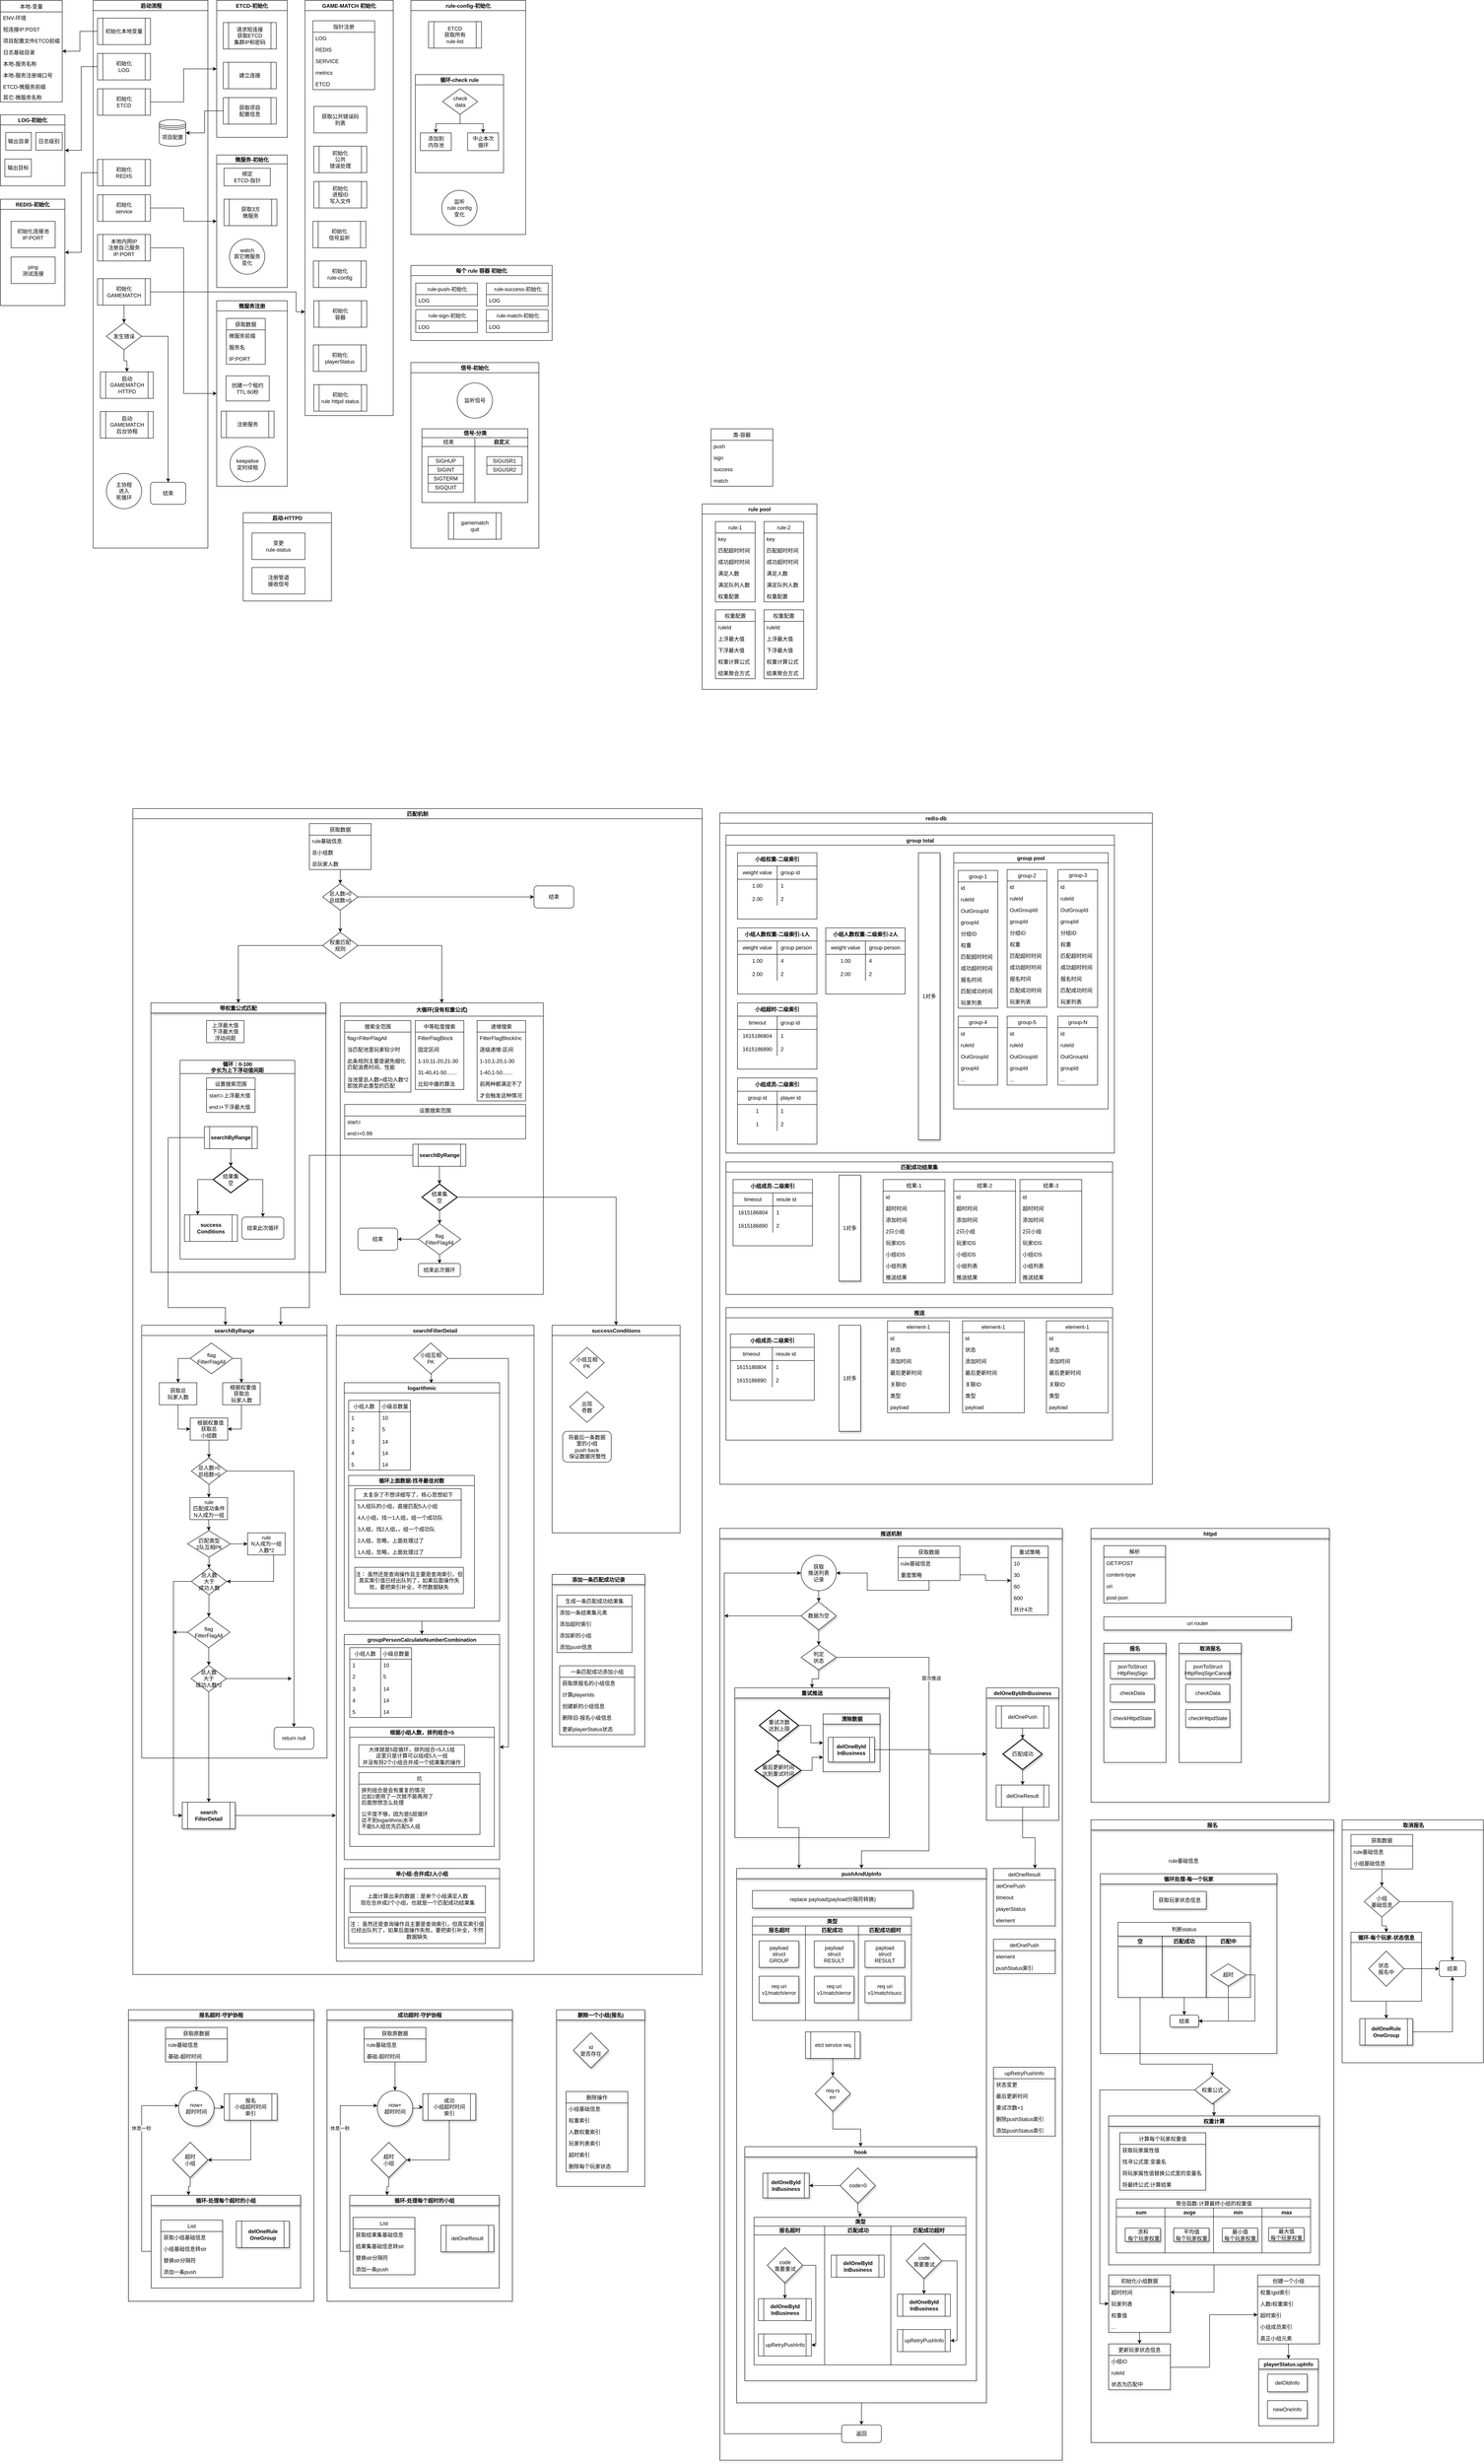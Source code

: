 <mxfile version="14.4.9" type="github">
  <diagram id="A0iVA3XITitb1yduaHoC" name="Page-1">
    <mxGraphModel dx="1426" dy="3042" grid="1" gridSize="10" guides="1" tooltips="1" connect="1" arrows="1" fold="1" page="1" pageScale="1" pageWidth="827" pageHeight="1169" math="0" shadow="0">
      <root>
        <mxCell id="0" />
        <mxCell id="1" parent="0" />
        <mxCell id="WnycxrVpptrqjy_BFZ2X-6" value="rule pool" style="swimlane;" parent="1" vertex="1">
          <mxGeometry x="1600" y="-670" width="260" height="420" as="geometry" />
        </mxCell>
        <mxCell id="WnycxrVpptrqjy_BFZ2X-2" value="rule-1" style="swimlane;fontStyle=0;childLayout=stackLayout;horizontal=1;startSize=26;fillColor=none;horizontalStack=0;resizeParent=1;resizeParentMax=0;resizeLast=0;collapsible=1;marginBottom=0;" parent="WnycxrVpptrqjy_BFZ2X-6" vertex="1">
          <mxGeometry x="30" y="40" width="90" height="182" as="geometry" />
        </mxCell>
        <mxCell id="WnycxrVpptrqjy_BFZ2X-3" value="key" style="text;strokeColor=none;fillColor=none;align=left;verticalAlign=top;spacingLeft=4;spacingRight=4;overflow=hidden;rotatable=0;points=[[0,0.5],[1,0.5]];portConstraint=eastwest;" parent="WnycxrVpptrqjy_BFZ2X-2" vertex="1">
          <mxGeometry y="26" width="90" height="26" as="geometry" />
        </mxCell>
        <mxCell id="WnycxrVpptrqjy_BFZ2X-4" value="匹配超时时间" style="text;strokeColor=none;fillColor=none;align=left;verticalAlign=top;spacingLeft=4;spacingRight=4;overflow=hidden;rotatable=0;points=[[0,0.5],[1,0.5]];portConstraint=eastwest;" parent="WnycxrVpptrqjy_BFZ2X-2" vertex="1">
          <mxGeometry y="52" width="90" height="26" as="geometry" />
        </mxCell>
        <mxCell id="WnycxrVpptrqjy_BFZ2X-5" value="成功超时时间" style="text;strokeColor=none;fillColor=none;align=left;verticalAlign=top;spacingLeft=4;spacingRight=4;overflow=hidden;rotatable=0;points=[[0,0.5],[1,0.5]];portConstraint=eastwest;" parent="WnycxrVpptrqjy_BFZ2X-2" vertex="1">
          <mxGeometry y="78" width="90" height="26" as="geometry" />
        </mxCell>
        <mxCell id="WnycxrVpptrqjy_BFZ2X-7" value="满足人数" style="text;strokeColor=none;fillColor=none;align=left;verticalAlign=top;spacingLeft=4;spacingRight=4;overflow=hidden;rotatable=0;points=[[0,0.5],[1,0.5]];portConstraint=eastwest;" parent="WnycxrVpptrqjy_BFZ2X-2" vertex="1">
          <mxGeometry y="104" width="90" height="26" as="geometry" />
        </mxCell>
        <mxCell id="WnycxrVpptrqjy_BFZ2X-8" value="满足队列人数" style="text;strokeColor=none;fillColor=none;align=left;verticalAlign=top;spacingLeft=4;spacingRight=4;overflow=hidden;rotatable=0;points=[[0,0.5],[1,0.5]];portConstraint=eastwest;" parent="WnycxrVpptrqjy_BFZ2X-2" vertex="1">
          <mxGeometry y="130" width="90" height="26" as="geometry" />
        </mxCell>
        <mxCell id="WnycxrVpptrqjy_BFZ2X-9" value="权重配置" style="text;strokeColor=none;fillColor=none;align=left;verticalAlign=top;spacingLeft=4;spacingRight=4;overflow=hidden;rotatable=0;points=[[0,0.5],[1,0.5]];portConstraint=eastwest;" parent="WnycxrVpptrqjy_BFZ2X-2" vertex="1">
          <mxGeometry y="156" width="90" height="26" as="geometry" />
        </mxCell>
        <mxCell id="WnycxrVpptrqjy_BFZ2X-11" value="rule-2" style="swimlane;fontStyle=0;childLayout=stackLayout;horizontal=1;startSize=26;fillColor=none;horizontalStack=0;resizeParent=1;resizeParentMax=0;resizeLast=0;collapsible=1;marginBottom=0;" parent="WnycxrVpptrqjy_BFZ2X-6" vertex="1">
          <mxGeometry x="140" y="40" width="90" height="182" as="geometry" />
        </mxCell>
        <mxCell id="WnycxrVpptrqjy_BFZ2X-12" value="key" style="text;strokeColor=none;fillColor=none;align=left;verticalAlign=top;spacingLeft=4;spacingRight=4;overflow=hidden;rotatable=0;points=[[0,0.5],[1,0.5]];portConstraint=eastwest;" parent="WnycxrVpptrqjy_BFZ2X-11" vertex="1">
          <mxGeometry y="26" width="90" height="26" as="geometry" />
        </mxCell>
        <mxCell id="WnycxrVpptrqjy_BFZ2X-13" value="匹配超时时间" style="text;strokeColor=none;fillColor=none;align=left;verticalAlign=top;spacingLeft=4;spacingRight=4;overflow=hidden;rotatable=0;points=[[0,0.5],[1,0.5]];portConstraint=eastwest;" parent="WnycxrVpptrqjy_BFZ2X-11" vertex="1">
          <mxGeometry y="52" width="90" height="26" as="geometry" />
        </mxCell>
        <mxCell id="WnycxrVpptrqjy_BFZ2X-14" value="成功超时时间" style="text;strokeColor=none;fillColor=none;align=left;verticalAlign=top;spacingLeft=4;spacingRight=4;overflow=hidden;rotatable=0;points=[[0,0.5],[1,0.5]];portConstraint=eastwest;" parent="WnycxrVpptrqjy_BFZ2X-11" vertex="1">
          <mxGeometry y="78" width="90" height="26" as="geometry" />
        </mxCell>
        <mxCell id="WnycxrVpptrqjy_BFZ2X-15" value="满足人数" style="text;strokeColor=none;fillColor=none;align=left;verticalAlign=top;spacingLeft=4;spacingRight=4;overflow=hidden;rotatable=0;points=[[0,0.5],[1,0.5]];portConstraint=eastwest;" parent="WnycxrVpptrqjy_BFZ2X-11" vertex="1">
          <mxGeometry y="104" width="90" height="26" as="geometry" />
        </mxCell>
        <mxCell id="WnycxrVpptrqjy_BFZ2X-16" value="满足队列人数" style="text;strokeColor=none;fillColor=none;align=left;verticalAlign=top;spacingLeft=4;spacingRight=4;overflow=hidden;rotatable=0;points=[[0,0.5],[1,0.5]];portConstraint=eastwest;" parent="WnycxrVpptrqjy_BFZ2X-11" vertex="1">
          <mxGeometry y="130" width="90" height="26" as="geometry" />
        </mxCell>
        <mxCell id="WnycxrVpptrqjy_BFZ2X-17" value="权重配置" style="text;strokeColor=none;fillColor=none;align=left;verticalAlign=top;spacingLeft=4;spacingRight=4;overflow=hidden;rotatable=0;points=[[0,0.5],[1,0.5]];portConstraint=eastwest;" parent="WnycxrVpptrqjy_BFZ2X-11" vertex="1">
          <mxGeometry y="156" width="90" height="26" as="geometry" />
        </mxCell>
        <mxCell id="WnycxrVpptrqjy_BFZ2X-19" value="权重配置" style="swimlane;fontStyle=0;childLayout=stackLayout;horizontal=1;startSize=26;fillColor=none;horizontalStack=0;resizeParent=1;resizeParentMax=0;resizeLast=0;collapsible=1;marginBottom=0;" parent="WnycxrVpptrqjy_BFZ2X-6" vertex="1">
          <mxGeometry x="30" y="240" width="90" height="156" as="geometry" />
        </mxCell>
        <mxCell id="WnycxrVpptrqjy_BFZ2X-20" value="ruleId" style="text;strokeColor=none;fillColor=none;align=left;verticalAlign=top;spacingLeft=4;spacingRight=4;overflow=hidden;rotatable=0;points=[[0,0.5],[1,0.5]];portConstraint=eastwest;" parent="WnycxrVpptrqjy_BFZ2X-19" vertex="1">
          <mxGeometry y="26" width="90" height="26" as="geometry" />
        </mxCell>
        <mxCell id="WnycxrVpptrqjy_BFZ2X-21" value="上浮最大值" style="text;strokeColor=none;fillColor=none;align=left;verticalAlign=top;spacingLeft=4;spacingRight=4;overflow=hidden;rotatable=0;points=[[0,0.5],[1,0.5]];portConstraint=eastwest;" parent="WnycxrVpptrqjy_BFZ2X-19" vertex="1">
          <mxGeometry y="52" width="90" height="26" as="geometry" />
        </mxCell>
        <mxCell id="WnycxrVpptrqjy_BFZ2X-22" value="下浮最大值" style="text;strokeColor=none;fillColor=none;align=left;verticalAlign=top;spacingLeft=4;spacingRight=4;overflow=hidden;rotatable=0;points=[[0,0.5],[1,0.5]];portConstraint=eastwest;" parent="WnycxrVpptrqjy_BFZ2X-19" vertex="1">
          <mxGeometry y="78" width="90" height="26" as="geometry" />
        </mxCell>
        <mxCell id="WnycxrVpptrqjy_BFZ2X-23" value="权重计算公式" style="text;strokeColor=none;fillColor=none;align=left;verticalAlign=top;spacingLeft=4;spacingRight=4;overflow=hidden;rotatable=0;points=[[0,0.5],[1,0.5]];portConstraint=eastwest;" parent="WnycxrVpptrqjy_BFZ2X-19" vertex="1">
          <mxGeometry y="104" width="90" height="26" as="geometry" />
        </mxCell>
        <mxCell id="WnycxrVpptrqjy_BFZ2X-24" value="结果聚合方式" style="text;strokeColor=none;fillColor=none;align=left;verticalAlign=top;spacingLeft=4;spacingRight=4;overflow=hidden;rotatable=0;points=[[0,0.5],[1,0.5]];portConstraint=eastwest;" parent="WnycxrVpptrqjy_BFZ2X-19" vertex="1">
          <mxGeometry y="130" width="90" height="26" as="geometry" />
        </mxCell>
        <mxCell id="WnycxrVpptrqjy_BFZ2X-26" value="权重配置" style="swimlane;fontStyle=0;childLayout=stackLayout;horizontal=1;startSize=26;fillColor=none;horizontalStack=0;resizeParent=1;resizeParentMax=0;resizeLast=0;collapsible=1;marginBottom=0;" parent="WnycxrVpptrqjy_BFZ2X-6" vertex="1">
          <mxGeometry x="140" y="240" width="90" height="156" as="geometry" />
        </mxCell>
        <mxCell id="WnycxrVpptrqjy_BFZ2X-27" value="ruleId" style="text;strokeColor=none;fillColor=none;align=left;verticalAlign=top;spacingLeft=4;spacingRight=4;overflow=hidden;rotatable=0;points=[[0,0.5],[1,0.5]];portConstraint=eastwest;" parent="WnycxrVpptrqjy_BFZ2X-26" vertex="1">
          <mxGeometry y="26" width="90" height="26" as="geometry" />
        </mxCell>
        <mxCell id="WnycxrVpptrqjy_BFZ2X-28" value="上浮最大值" style="text;strokeColor=none;fillColor=none;align=left;verticalAlign=top;spacingLeft=4;spacingRight=4;overflow=hidden;rotatable=0;points=[[0,0.5],[1,0.5]];portConstraint=eastwest;" parent="WnycxrVpptrqjy_BFZ2X-26" vertex="1">
          <mxGeometry y="52" width="90" height="26" as="geometry" />
        </mxCell>
        <mxCell id="WnycxrVpptrqjy_BFZ2X-29" value="下浮最大值" style="text;strokeColor=none;fillColor=none;align=left;verticalAlign=top;spacingLeft=4;spacingRight=4;overflow=hidden;rotatable=0;points=[[0,0.5],[1,0.5]];portConstraint=eastwest;" parent="WnycxrVpptrqjy_BFZ2X-26" vertex="1">
          <mxGeometry y="78" width="90" height="26" as="geometry" />
        </mxCell>
        <mxCell id="WnycxrVpptrqjy_BFZ2X-30" value="权重计算公式" style="text;strokeColor=none;fillColor=none;align=left;verticalAlign=top;spacingLeft=4;spacingRight=4;overflow=hidden;rotatable=0;points=[[0,0.5],[1,0.5]];portConstraint=eastwest;" parent="WnycxrVpptrqjy_BFZ2X-26" vertex="1">
          <mxGeometry y="104" width="90" height="26" as="geometry" />
        </mxCell>
        <mxCell id="WnycxrVpptrqjy_BFZ2X-31" value="结果聚合方式" style="text;strokeColor=none;fillColor=none;align=left;verticalAlign=top;spacingLeft=4;spacingRight=4;overflow=hidden;rotatable=0;points=[[0,0.5],[1,0.5]];portConstraint=eastwest;" parent="WnycxrVpptrqjy_BFZ2X-26" vertex="1">
          <mxGeometry y="130" width="90" height="26" as="geometry" />
        </mxCell>
        <mxCell id="WnycxrVpptrqjy_BFZ2X-18" value="匹配机制" style="swimlane;" parent="1" vertex="1">
          <mxGeometry x="310" y="20" width="1290" height="2640" as="geometry" />
        </mxCell>
        <mxCell id="WnycxrVpptrqjy_BFZ2X-394" style="edgeStyle=orthogonalEdgeStyle;rounded=0;orthogonalLoop=1;jettySize=auto;html=1;entryX=0.5;entryY=0;entryDx=0;entryDy=0;" parent="WnycxrVpptrqjy_BFZ2X-18" source="WnycxrVpptrqjy_BFZ2X-147" target="WnycxrVpptrqjy_BFZ2X-166" edge="1">
          <mxGeometry relative="1" as="geometry" />
        </mxCell>
        <mxCell id="WnycxrVpptrqjy_BFZ2X-618" style="edgeStyle=orthogonalEdgeStyle;rounded=0;orthogonalLoop=1;jettySize=auto;html=1;entryX=0;entryY=0.5;entryDx=0;entryDy=0;" parent="WnycxrVpptrqjy_BFZ2X-18" source="WnycxrVpptrqjy_BFZ2X-147" target="WnycxrVpptrqjy_BFZ2X-617" edge="1">
          <mxGeometry relative="1" as="geometry" />
        </mxCell>
        <mxCell id="WnycxrVpptrqjy_BFZ2X-147" value="总人数=0&lt;br&gt;总组数=0" style="rhombus;whiteSpace=wrap;html=1;" parent="WnycxrVpptrqjy_BFZ2X-18" vertex="1">
          <mxGeometry x="430" y="170" width="80" height="60" as="geometry" />
        </mxCell>
        <mxCell id="WnycxrVpptrqjy_BFZ2X-1103" style="edgeStyle=orthogonalEdgeStyle;rounded=0;orthogonalLoop=1;jettySize=auto;html=1;exitX=0;exitY=0.5;exitDx=0;exitDy=0;" parent="WnycxrVpptrqjy_BFZ2X-18" source="WnycxrVpptrqjy_BFZ2X-166" target="WnycxrVpptrqjy_BFZ2X-1091" edge="1">
          <mxGeometry relative="1" as="geometry" />
        </mxCell>
        <mxCell id="WnycxrVpptrqjy_BFZ2X-1104" style="edgeStyle=orthogonalEdgeStyle;rounded=0;orthogonalLoop=1;jettySize=auto;html=1;exitX=1;exitY=0.5;exitDx=0;exitDy=0;entryX=0.5;entryY=0;entryDx=0;entryDy=0;" parent="WnycxrVpptrqjy_BFZ2X-18" source="WnycxrVpptrqjy_BFZ2X-166" target="WnycxrVpptrqjy_BFZ2X-395" edge="1">
          <mxGeometry relative="1" as="geometry" />
        </mxCell>
        <mxCell id="WnycxrVpptrqjy_BFZ2X-166" value="权重匹配&lt;br&gt;规则" style="rhombus;whiteSpace=wrap;html=1;" parent="WnycxrVpptrqjy_BFZ2X-18" vertex="1">
          <mxGeometry x="430" y="280" width="80" height="60" as="geometry" />
        </mxCell>
        <mxCell id="WnycxrVpptrqjy_BFZ2X-178" value="searchByRange" style="swimlane;" parent="WnycxrVpptrqjy_BFZ2X-18" vertex="1">
          <mxGeometry x="20" y="1170" width="420" height="980" as="geometry" />
        </mxCell>
        <mxCell id="WnycxrVpptrqjy_BFZ2X-619" style="edgeStyle=orthogonalEdgeStyle;rounded=0;orthogonalLoop=1;jettySize=auto;html=1;exitX=0;exitY=0.5;exitDx=0;exitDy=0;entryX=0.5;entryY=0;entryDx=0;entryDy=0;" parent="WnycxrVpptrqjy_BFZ2X-178" source="WnycxrVpptrqjy_BFZ2X-182" target="WnycxrVpptrqjy_BFZ2X-183" edge="1">
          <mxGeometry relative="1" as="geometry" />
        </mxCell>
        <mxCell id="WnycxrVpptrqjy_BFZ2X-620" style="edgeStyle=orthogonalEdgeStyle;rounded=0;orthogonalLoop=1;jettySize=auto;html=1;exitX=1;exitY=0.5;exitDx=0;exitDy=0;entryX=0.5;entryY=0;entryDx=0;entryDy=0;" parent="WnycxrVpptrqjy_BFZ2X-178" source="WnycxrVpptrqjy_BFZ2X-182" target="WnycxrVpptrqjy_BFZ2X-184" edge="1">
          <mxGeometry relative="1" as="geometry" />
        </mxCell>
        <mxCell id="WnycxrVpptrqjy_BFZ2X-182" value="flag &lt;br&gt;FilterFlagAll" style="rhombus;whiteSpace=wrap;html=1;" parent="WnycxrVpptrqjy_BFZ2X-178" vertex="1">
          <mxGeometry x="110" y="40" width="96" height="70" as="geometry" />
        </mxCell>
        <mxCell id="WnycxrVpptrqjy_BFZ2X-621" style="edgeStyle=orthogonalEdgeStyle;rounded=0;orthogonalLoop=1;jettySize=auto;html=1;entryX=0;entryY=0.5;entryDx=0;entryDy=0;" parent="WnycxrVpptrqjy_BFZ2X-178" source="WnycxrVpptrqjy_BFZ2X-183" target="WnycxrVpptrqjy_BFZ2X-186" edge="1">
          <mxGeometry relative="1" as="geometry" />
        </mxCell>
        <mxCell id="WnycxrVpptrqjy_BFZ2X-183" value="获取总&lt;br&gt;玩家人数" style="rounded=0;whiteSpace=wrap;html=1;" parent="WnycxrVpptrqjy_BFZ2X-178" vertex="1">
          <mxGeometry x="40" y="130" width="85" height="50" as="geometry" />
        </mxCell>
        <mxCell id="WnycxrVpptrqjy_BFZ2X-622" style="edgeStyle=orthogonalEdgeStyle;rounded=0;orthogonalLoop=1;jettySize=auto;html=1;entryX=1;entryY=0.5;entryDx=0;entryDy=0;" parent="WnycxrVpptrqjy_BFZ2X-178" source="WnycxrVpptrqjy_BFZ2X-184" target="WnycxrVpptrqjy_BFZ2X-186" edge="1">
          <mxGeometry relative="1" as="geometry" />
        </mxCell>
        <mxCell id="WnycxrVpptrqjy_BFZ2X-184" value="&amp;nbsp; 根据权重值&lt;br&gt;获取总&lt;br&gt;玩家人数" style="rounded=0;whiteSpace=wrap;html=1;" parent="WnycxrVpptrqjy_BFZ2X-178" vertex="1">
          <mxGeometry x="183.5" y="130" width="85" height="50" as="geometry" />
        </mxCell>
        <mxCell id="WnycxrVpptrqjy_BFZ2X-186" value="&amp;nbsp; 根据权重值&lt;br&gt;获取总&lt;br&gt;小组数" style="rounded=0;whiteSpace=wrap;html=1;" parent="WnycxrVpptrqjy_BFZ2X-178" vertex="1">
          <mxGeometry x="110" y="210" width="85" height="50" as="geometry" />
        </mxCell>
        <mxCell id="WnycxrVpptrqjy_BFZ2X-627" style="edgeStyle=orthogonalEdgeStyle;rounded=0;orthogonalLoop=1;jettySize=auto;html=1;entryX=0;entryY=0.5;entryDx=0;entryDy=0;" parent="WnycxrVpptrqjy_BFZ2X-178" source="WnycxrVpptrqjy_BFZ2X-625" target="WnycxrVpptrqjy_BFZ2X-191" edge="1">
          <mxGeometry relative="1" as="geometry" />
        </mxCell>
        <mxCell id="WnycxrVpptrqjy_BFZ2X-625" value="匹配类型&lt;br&gt;2队互相PK" style="rhombus;whiteSpace=wrap;html=1;" parent="WnycxrVpptrqjy_BFZ2X-178" vertex="1">
          <mxGeometry x="103.75" y="465" width="97.5" height="60" as="geometry" />
        </mxCell>
        <mxCell id="WnycxrVpptrqjy_BFZ2X-191" value="rule&lt;br&gt;N人成为一组&lt;br&gt;人数*2" style="rounded=0;whiteSpace=wrap;html=1;" parent="WnycxrVpptrqjy_BFZ2X-178" vertex="1">
          <mxGeometry x="240" y="470" width="85" height="50" as="geometry" />
        </mxCell>
        <mxCell id="WnycxrVpptrqjy_BFZ2X-194" value="return null" style="rounded=1;whiteSpace=wrap;html=1;" parent="WnycxrVpptrqjy_BFZ2X-178" vertex="1">
          <mxGeometry x="300" y="910" width="90" height="50" as="geometry" />
        </mxCell>
        <mxCell id="WnycxrVpptrqjy_BFZ2X-192" value="总人数&lt;br&gt;大于&lt;br&gt;成功人数" style="rhombus;whiteSpace=wrap;html=1;" parent="WnycxrVpptrqjy_BFZ2X-178" vertex="1">
          <mxGeometry x="112.5" y="550" width="80" height="60" as="geometry" />
        </mxCell>
        <mxCell id="WnycxrVpptrqjy_BFZ2X-203" style="edgeStyle=orthogonalEdgeStyle;rounded=0;orthogonalLoop=1;jettySize=auto;html=1;entryX=1;entryY=0.5;entryDx=0;entryDy=0;" parent="WnycxrVpptrqjy_BFZ2X-178" source="WnycxrVpptrqjy_BFZ2X-191" target="WnycxrVpptrqjy_BFZ2X-192" edge="1">
          <mxGeometry relative="1" as="geometry">
            <Array as="points">
              <mxPoint x="299" y="580" />
            </Array>
          </mxGeometry>
        </mxCell>
        <mxCell id="WnycxrVpptrqjy_BFZ2X-628" style="edgeStyle=orthogonalEdgeStyle;rounded=0;orthogonalLoop=1;jettySize=auto;html=1;entryX=0.5;entryY=0;entryDx=0;entryDy=0;" parent="WnycxrVpptrqjy_BFZ2X-178" source="WnycxrVpptrqjy_BFZ2X-625" target="WnycxrVpptrqjy_BFZ2X-192" edge="1">
          <mxGeometry relative="1" as="geometry" />
        </mxCell>
        <mxCell id="WnycxrVpptrqjy_BFZ2X-195" value="总人数&lt;br&gt;大于&lt;br&gt;成功人数*2" style="rhombus;whiteSpace=wrap;html=1;" parent="WnycxrVpptrqjy_BFZ2X-178" vertex="1">
          <mxGeometry x="112" y="770" width="80" height="60" as="geometry" />
        </mxCell>
        <mxCell id="WnycxrVpptrqjy_BFZ2X-193" value="flag &lt;br&gt;FilterFlagAll" style="rhombus;whiteSpace=wrap;html=1;" parent="WnycxrVpptrqjy_BFZ2X-178" vertex="1">
          <mxGeometry x="104" y="660" width="96" height="70" as="geometry" />
        </mxCell>
        <mxCell id="WnycxrVpptrqjy_BFZ2X-206" style="edgeStyle=orthogonalEdgeStyle;rounded=0;orthogonalLoop=1;jettySize=auto;html=1;exitX=0.5;exitY=1;exitDx=0;exitDy=0;" parent="WnycxrVpptrqjy_BFZ2X-178" source="WnycxrVpptrqjy_BFZ2X-192" target="WnycxrVpptrqjy_BFZ2X-193" edge="1">
          <mxGeometry relative="1" as="geometry" />
        </mxCell>
        <mxCell id="WnycxrVpptrqjy_BFZ2X-209" style="edgeStyle=orthogonalEdgeStyle;rounded=0;orthogonalLoop=1;jettySize=auto;html=1;exitX=0.5;exitY=1;exitDx=0;exitDy=0;entryX=0.5;entryY=0;entryDx=0;entryDy=0;" parent="WnycxrVpptrqjy_BFZ2X-178" source="WnycxrVpptrqjy_BFZ2X-193" target="WnycxrVpptrqjy_BFZ2X-195" edge="1">
          <mxGeometry relative="1" as="geometry" />
        </mxCell>
        <mxCell id="WnycxrVpptrqjy_BFZ2X-189" value="rule&lt;br&gt;匹配成功条件&lt;br&gt;N人成为一组" style="rounded=0;whiteSpace=wrap;html=1;" parent="WnycxrVpptrqjy_BFZ2X-178" vertex="1">
          <mxGeometry x="109.5" y="390" width="85" height="50" as="geometry" />
        </mxCell>
        <mxCell id="WnycxrVpptrqjy_BFZ2X-187" value="总人数=0&lt;br&gt;总组数=0" style="rhombus;whiteSpace=wrap;html=1;" parent="WnycxrVpptrqjy_BFZ2X-178" vertex="1">
          <mxGeometry x="112.5" y="300" width="80" height="60" as="geometry" />
        </mxCell>
        <mxCell id="WnycxrVpptrqjy_BFZ2X-626" style="edgeStyle=orthogonalEdgeStyle;rounded=0;orthogonalLoop=1;jettySize=auto;html=1;entryX=0.5;entryY=0;entryDx=0;entryDy=0;" parent="WnycxrVpptrqjy_BFZ2X-178" source="WnycxrVpptrqjy_BFZ2X-189" target="WnycxrVpptrqjy_BFZ2X-625" edge="1">
          <mxGeometry relative="1" as="geometry" />
        </mxCell>
        <mxCell id="WnycxrVpptrqjy_BFZ2X-208" style="edgeStyle=orthogonalEdgeStyle;rounded=0;orthogonalLoop=1;jettySize=auto;html=1;entryX=0.5;entryY=0;entryDx=0;entryDy=0;" parent="WnycxrVpptrqjy_BFZ2X-178" source="WnycxrVpptrqjy_BFZ2X-187" target="WnycxrVpptrqjy_BFZ2X-189" edge="1">
          <mxGeometry relative="1" as="geometry" />
        </mxCell>
        <mxCell id="WnycxrVpptrqjy_BFZ2X-197" style="edgeStyle=orthogonalEdgeStyle;rounded=0;orthogonalLoop=1;jettySize=auto;html=1;exitX=1;exitY=0.5;exitDx=0;exitDy=0;" parent="WnycxrVpptrqjy_BFZ2X-178" source="WnycxrVpptrqjy_BFZ2X-187" target="WnycxrVpptrqjy_BFZ2X-194" edge="1">
          <mxGeometry relative="1" as="geometry" />
        </mxCell>
        <mxCell id="WnycxrVpptrqjy_BFZ2X-623" style="edgeStyle=orthogonalEdgeStyle;rounded=0;orthogonalLoop=1;jettySize=auto;html=1;entryX=0.5;entryY=0;entryDx=0;entryDy=0;" parent="WnycxrVpptrqjy_BFZ2X-178" source="WnycxrVpptrqjy_BFZ2X-186" target="WnycxrVpptrqjy_BFZ2X-187" edge="1">
          <mxGeometry relative="1" as="geometry" />
        </mxCell>
        <mxCell id="WnycxrVpptrqjy_BFZ2X-196" value="searchFilterDetail" style="swimlane;" parent="WnycxrVpptrqjy_BFZ2X-18" vertex="1">
          <mxGeometry x="461" y="1170" width="448" height="1440" as="geometry" />
        </mxCell>
        <mxCell id="WnycxrVpptrqjy_BFZ2X-1114" style="edgeStyle=orthogonalEdgeStyle;rounded=0;orthogonalLoop=1;jettySize=auto;html=1;exitX=0.5;exitY=1;exitDx=0;exitDy=0;entryX=0.56;entryY=0.002;entryDx=0;entryDy=0;entryPerimeter=0;" parent="WnycxrVpptrqjy_BFZ2X-196" source="WnycxrVpptrqjy_BFZ2X-213" target="WnycxrVpptrqjy_BFZ2X-218" edge="1">
          <mxGeometry relative="1" as="geometry" />
        </mxCell>
        <mxCell id="WnycxrVpptrqjy_BFZ2X-1116" style="edgeStyle=orthogonalEdgeStyle;rounded=0;orthogonalLoop=1;jettySize=auto;html=1;entryX=1;entryY=0.5;entryDx=0;entryDy=0;" parent="WnycxrVpptrqjy_BFZ2X-196" source="WnycxrVpptrqjy_BFZ2X-213" target="WnycxrVpptrqjy_BFZ2X-264" edge="1">
          <mxGeometry relative="1" as="geometry">
            <Array as="points">
              <mxPoint x="390" y="75" />
              <mxPoint x="390" y="955" />
            </Array>
          </mxGeometry>
        </mxCell>
        <mxCell id="WnycxrVpptrqjy_BFZ2X-213" value="小组互相&lt;br&gt;PK" style="rhombus;whiteSpace=wrap;html=1;" parent="WnycxrVpptrqjy_BFZ2X-196" vertex="1">
          <mxGeometry x="175" y="40" width="78" height="70" as="geometry" />
        </mxCell>
        <mxCell id="WnycxrVpptrqjy_BFZ2X-1115" style="edgeStyle=orthogonalEdgeStyle;rounded=0;orthogonalLoop=1;jettySize=auto;html=1;entryX=0.5;entryY=0;entryDx=0;entryDy=0;" parent="WnycxrVpptrqjy_BFZ2X-196" source="WnycxrVpptrqjy_BFZ2X-218" target="WnycxrVpptrqjy_BFZ2X-264" edge="1">
          <mxGeometry relative="1" as="geometry" />
        </mxCell>
        <mxCell id="WnycxrVpptrqjy_BFZ2X-218" value="logarithmic" style="swimlane;" parent="WnycxrVpptrqjy_BFZ2X-196" vertex="1">
          <mxGeometry x="18" y="130" width="352" height="540" as="geometry" />
        </mxCell>
        <mxCell id="WnycxrVpptrqjy_BFZ2X-230" value="小组人数" style="swimlane;fontStyle=0;childLayout=stackLayout;horizontal=1;startSize=26;fillColor=none;horizontalStack=0;resizeParent=1;resizeParentMax=0;resizeLast=0;collapsible=1;marginBottom=0;" parent="WnycxrVpptrqjy_BFZ2X-218" vertex="1">
          <mxGeometry x="10" y="40" width="70" height="158" as="geometry" />
        </mxCell>
        <mxCell id="WnycxrVpptrqjy_BFZ2X-231" value="1" style="text;strokeColor=none;fillColor=none;align=left;verticalAlign=top;spacingLeft=4;spacingRight=4;overflow=hidden;rotatable=0;points=[[0,0.5],[1,0.5]];portConstraint=eastwest;" parent="WnycxrVpptrqjy_BFZ2X-230" vertex="1">
          <mxGeometry y="26" width="70" height="26" as="geometry" />
        </mxCell>
        <mxCell id="WnycxrVpptrqjy_BFZ2X-232" value="2" style="text;strokeColor=none;fillColor=none;align=left;verticalAlign=top;spacingLeft=4;spacingRight=4;overflow=hidden;rotatable=0;points=[[0,0.5],[1,0.5]];portConstraint=eastwest;" parent="WnycxrVpptrqjy_BFZ2X-230" vertex="1">
          <mxGeometry y="52" width="70" height="28" as="geometry" />
        </mxCell>
        <mxCell id="WnycxrVpptrqjy_BFZ2X-233" value="3" style="text;strokeColor=none;fillColor=none;align=left;verticalAlign=top;spacingLeft=4;spacingRight=4;overflow=hidden;rotatable=0;points=[[0,0.5],[1,0.5]];portConstraint=eastwest;" parent="WnycxrVpptrqjy_BFZ2X-230" vertex="1">
          <mxGeometry y="80" width="70" height="26" as="geometry" />
        </mxCell>
        <mxCell id="WnycxrVpptrqjy_BFZ2X-238" value="4" style="text;strokeColor=none;fillColor=none;align=left;verticalAlign=top;spacingLeft=4;spacingRight=4;overflow=hidden;rotatable=0;points=[[0,0.5],[1,0.5]];portConstraint=eastwest;" parent="WnycxrVpptrqjy_BFZ2X-230" vertex="1">
          <mxGeometry y="106" width="70" height="26" as="geometry" />
        </mxCell>
        <mxCell id="WnycxrVpptrqjy_BFZ2X-239" value="5" style="text;strokeColor=none;fillColor=none;align=left;verticalAlign=top;spacingLeft=4;spacingRight=4;overflow=hidden;rotatable=0;points=[[0,0.5],[1,0.5]];portConstraint=eastwest;" parent="WnycxrVpptrqjy_BFZ2X-230" vertex="1">
          <mxGeometry y="132" width="70" height="26" as="geometry" />
        </mxCell>
        <mxCell id="WnycxrVpptrqjy_BFZ2X-234" value="小级总数量" style="swimlane;fontStyle=0;childLayout=stackLayout;horizontal=1;startSize=26;fillColor=none;horizontalStack=0;resizeParent=1;resizeParentMax=0;resizeLast=0;collapsible=1;marginBottom=0;" parent="WnycxrVpptrqjy_BFZ2X-218" vertex="1">
          <mxGeometry x="80" y="40" width="70" height="158" as="geometry" />
        </mxCell>
        <mxCell id="WnycxrVpptrqjy_BFZ2X-235" value="10" style="text;strokeColor=none;fillColor=none;align=left;verticalAlign=top;spacingLeft=4;spacingRight=4;overflow=hidden;rotatable=0;points=[[0,0.5],[1,0.5]];portConstraint=eastwest;" parent="WnycxrVpptrqjy_BFZ2X-234" vertex="1">
          <mxGeometry y="26" width="70" height="26" as="geometry" />
        </mxCell>
        <mxCell id="WnycxrVpptrqjy_BFZ2X-236" value="5" style="text;strokeColor=none;fillColor=none;align=left;verticalAlign=top;spacingLeft=4;spacingRight=4;overflow=hidden;rotatable=0;points=[[0,0.5],[1,0.5]];portConstraint=eastwest;" parent="WnycxrVpptrqjy_BFZ2X-234" vertex="1">
          <mxGeometry y="52" width="70" height="28" as="geometry" />
        </mxCell>
        <mxCell id="WnycxrVpptrqjy_BFZ2X-237" value="14" style="text;strokeColor=none;fillColor=none;align=left;verticalAlign=top;spacingLeft=4;spacingRight=4;overflow=hidden;rotatable=0;points=[[0,0.5],[1,0.5]];portConstraint=eastwest;" parent="WnycxrVpptrqjy_BFZ2X-234" vertex="1">
          <mxGeometry y="80" width="70" height="26" as="geometry" />
        </mxCell>
        <mxCell id="WnycxrVpptrqjy_BFZ2X-241" value="14" style="text;strokeColor=none;fillColor=none;align=left;verticalAlign=top;spacingLeft=4;spacingRight=4;overflow=hidden;rotatable=0;points=[[0,0.5],[1,0.5]];portConstraint=eastwest;" parent="WnycxrVpptrqjy_BFZ2X-234" vertex="1">
          <mxGeometry y="106" width="70" height="26" as="geometry" />
        </mxCell>
        <mxCell id="WnycxrVpptrqjy_BFZ2X-244" value="14" style="text;strokeColor=none;fillColor=none;align=left;verticalAlign=top;spacingLeft=4;spacingRight=4;overflow=hidden;rotatable=0;points=[[0,0.5],[1,0.5]];portConstraint=eastwest;" parent="WnycxrVpptrqjy_BFZ2X-234" vertex="1">
          <mxGeometry y="132" width="70" height="26" as="geometry" />
        </mxCell>
        <mxCell id="WnycxrVpptrqjy_BFZ2X-255" value="循环上面数据-找寻最佳对数" style="swimlane;" parent="WnycxrVpptrqjy_BFZ2X-218" vertex="1">
          <mxGeometry x="10" y="210" width="285" height="300" as="geometry" />
        </mxCell>
        <mxCell id="WnycxrVpptrqjy_BFZ2X-257" value="太复杂了不想详细写了，核心思想如下" style="swimlane;fontStyle=0;childLayout=stackLayout;horizontal=1;startSize=26;fillColor=none;horizontalStack=0;resizeParent=1;resizeParentMax=0;resizeLast=0;collapsible=1;marginBottom=0;" parent="WnycxrVpptrqjy_BFZ2X-255" vertex="1">
          <mxGeometry x="14" y="30" width="241" height="156" as="geometry" />
        </mxCell>
        <mxCell id="WnycxrVpptrqjy_BFZ2X-258" value="5人组队的小组，直接匹配5人小组" style="text;strokeColor=none;fillColor=none;align=left;verticalAlign=top;spacingLeft=4;spacingRight=4;overflow=hidden;rotatable=0;points=[[0,0.5],[1,0.5]];portConstraint=eastwest;" parent="WnycxrVpptrqjy_BFZ2X-257" vertex="1">
          <mxGeometry y="26" width="241" height="26" as="geometry" />
        </mxCell>
        <mxCell id="WnycxrVpptrqjy_BFZ2X-259" value="4人小组，找一1人组，组一个成功队" style="text;strokeColor=none;fillColor=none;align=left;verticalAlign=top;spacingLeft=4;spacingRight=4;overflow=hidden;rotatable=0;points=[[0,0.5],[1,0.5]];portConstraint=eastwest;" parent="WnycxrVpptrqjy_BFZ2X-257" vertex="1">
          <mxGeometry y="52" width="241" height="26" as="geometry" />
        </mxCell>
        <mxCell id="WnycxrVpptrqjy_BFZ2X-260" value="3人组，找2人组，，组一个成功队" style="text;strokeColor=none;fillColor=none;align=left;verticalAlign=top;spacingLeft=4;spacingRight=4;overflow=hidden;rotatable=0;points=[[0,0.5],[1,0.5]];portConstraint=eastwest;" parent="WnycxrVpptrqjy_BFZ2X-257" vertex="1">
          <mxGeometry y="78" width="241" height="26" as="geometry" />
        </mxCell>
        <mxCell id="WnycxrVpptrqjy_BFZ2X-261" value="2人组，忽略，上面处理过了" style="text;strokeColor=none;fillColor=none;align=left;verticalAlign=top;spacingLeft=4;spacingRight=4;overflow=hidden;rotatable=0;points=[[0,0.5],[1,0.5]];portConstraint=eastwest;" parent="WnycxrVpptrqjy_BFZ2X-257" vertex="1">
          <mxGeometry y="104" width="241" height="26" as="geometry" />
        </mxCell>
        <mxCell id="WnycxrVpptrqjy_BFZ2X-262" value="1人组，忽略，上面处理过了" style="text;strokeColor=none;fillColor=none;align=left;verticalAlign=top;spacingLeft=4;spacingRight=4;overflow=hidden;rotatable=0;points=[[0,0.5],[1,0.5]];portConstraint=eastwest;" parent="WnycxrVpptrqjy_BFZ2X-257" vertex="1">
          <mxGeometry y="130" width="241" height="26" as="geometry" />
        </mxCell>
        <mxCell id="WnycxrVpptrqjy_BFZ2X-263" value="注： 虽然还是查询操作且主要是查询索引，但真实索引值已经出队列了，如果后面操作失败，要把索引补全，不然数据缺失" style="rounded=0;whiteSpace=wrap;html=1;" parent="WnycxrVpptrqjy_BFZ2X-255" vertex="1">
          <mxGeometry x="14" y="208" width="246" height="60" as="geometry" />
        </mxCell>
        <mxCell id="WnycxrVpptrqjy_BFZ2X-264" value="groupPersonCalculateNumberCombination" style="swimlane;" parent="WnycxrVpptrqjy_BFZ2X-196" vertex="1">
          <mxGeometry x="18" y="700" width="352" height="510" as="geometry" />
        </mxCell>
        <mxCell id="WnycxrVpptrqjy_BFZ2X-265" value="小组人数" style="swimlane;fontStyle=0;childLayout=stackLayout;horizontal=1;startSize=26;fillColor=none;horizontalStack=0;resizeParent=1;resizeParentMax=0;resizeLast=0;collapsible=1;marginBottom=0;" parent="WnycxrVpptrqjy_BFZ2X-264" vertex="1">
          <mxGeometry x="12.5" y="30" width="70" height="158" as="geometry" />
        </mxCell>
        <mxCell id="WnycxrVpptrqjy_BFZ2X-266" value="1" style="text;strokeColor=none;fillColor=none;align=left;verticalAlign=top;spacingLeft=4;spacingRight=4;overflow=hidden;rotatable=0;points=[[0,0.5],[1,0.5]];portConstraint=eastwest;" parent="WnycxrVpptrqjy_BFZ2X-265" vertex="1">
          <mxGeometry y="26" width="70" height="26" as="geometry" />
        </mxCell>
        <mxCell id="WnycxrVpptrqjy_BFZ2X-267" value="2" style="text;strokeColor=none;fillColor=none;align=left;verticalAlign=top;spacingLeft=4;spacingRight=4;overflow=hidden;rotatable=0;points=[[0,0.5],[1,0.5]];portConstraint=eastwest;" parent="WnycxrVpptrqjy_BFZ2X-265" vertex="1">
          <mxGeometry y="52" width="70" height="28" as="geometry" />
        </mxCell>
        <mxCell id="WnycxrVpptrqjy_BFZ2X-268" value="3" style="text;strokeColor=none;fillColor=none;align=left;verticalAlign=top;spacingLeft=4;spacingRight=4;overflow=hidden;rotatable=0;points=[[0,0.5],[1,0.5]];portConstraint=eastwest;" parent="WnycxrVpptrqjy_BFZ2X-265" vertex="1">
          <mxGeometry y="80" width="70" height="26" as="geometry" />
        </mxCell>
        <mxCell id="WnycxrVpptrqjy_BFZ2X-269" value="4" style="text;strokeColor=none;fillColor=none;align=left;verticalAlign=top;spacingLeft=4;spacingRight=4;overflow=hidden;rotatable=0;points=[[0,0.5],[1,0.5]];portConstraint=eastwest;" parent="WnycxrVpptrqjy_BFZ2X-265" vertex="1">
          <mxGeometry y="106" width="70" height="26" as="geometry" />
        </mxCell>
        <mxCell id="WnycxrVpptrqjy_BFZ2X-270" value="5" style="text;strokeColor=none;fillColor=none;align=left;verticalAlign=top;spacingLeft=4;spacingRight=4;overflow=hidden;rotatable=0;points=[[0,0.5],[1,0.5]];portConstraint=eastwest;" parent="WnycxrVpptrqjy_BFZ2X-265" vertex="1">
          <mxGeometry y="132" width="70" height="26" as="geometry" />
        </mxCell>
        <mxCell id="WnycxrVpptrqjy_BFZ2X-271" value="小级总数量" style="swimlane;fontStyle=0;childLayout=stackLayout;horizontal=1;startSize=26;fillColor=none;horizontalStack=0;resizeParent=1;resizeParentMax=0;resizeLast=0;collapsible=1;marginBottom=0;" parent="WnycxrVpptrqjy_BFZ2X-264" vertex="1">
          <mxGeometry x="82.5" y="30" width="70" height="158" as="geometry" />
        </mxCell>
        <mxCell id="WnycxrVpptrqjy_BFZ2X-272" value="10" style="text;strokeColor=none;fillColor=none;align=left;verticalAlign=top;spacingLeft=4;spacingRight=4;overflow=hidden;rotatable=0;points=[[0,0.5],[1,0.5]];portConstraint=eastwest;" parent="WnycxrVpptrqjy_BFZ2X-271" vertex="1">
          <mxGeometry y="26" width="70" height="26" as="geometry" />
        </mxCell>
        <mxCell id="WnycxrVpptrqjy_BFZ2X-273" value="5" style="text;strokeColor=none;fillColor=none;align=left;verticalAlign=top;spacingLeft=4;spacingRight=4;overflow=hidden;rotatable=0;points=[[0,0.5],[1,0.5]];portConstraint=eastwest;" parent="WnycxrVpptrqjy_BFZ2X-271" vertex="1">
          <mxGeometry y="52" width="70" height="28" as="geometry" />
        </mxCell>
        <mxCell id="WnycxrVpptrqjy_BFZ2X-274" value="14" style="text;strokeColor=none;fillColor=none;align=left;verticalAlign=top;spacingLeft=4;spacingRight=4;overflow=hidden;rotatable=0;points=[[0,0.5],[1,0.5]];portConstraint=eastwest;" parent="WnycxrVpptrqjy_BFZ2X-271" vertex="1">
          <mxGeometry y="80" width="70" height="26" as="geometry" />
        </mxCell>
        <mxCell id="WnycxrVpptrqjy_BFZ2X-275" value="14" style="text;strokeColor=none;fillColor=none;align=left;verticalAlign=top;spacingLeft=4;spacingRight=4;overflow=hidden;rotatable=0;points=[[0,0.5],[1,0.5]];portConstraint=eastwest;" parent="WnycxrVpptrqjy_BFZ2X-271" vertex="1">
          <mxGeometry y="106" width="70" height="26" as="geometry" />
        </mxCell>
        <mxCell id="WnycxrVpptrqjy_BFZ2X-276" value="14" style="text;strokeColor=none;fillColor=none;align=left;verticalAlign=top;spacingLeft=4;spacingRight=4;overflow=hidden;rotatable=0;points=[[0,0.5],[1,0.5]];portConstraint=eastwest;" parent="WnycxrVpptrqjy_BFZ2X-271" vertex="1">
          <mxGeometry y="132" width="70" height="26" as="geometry" />
        </mxCell>
        <mxCell id="WnycxrVpptrqjy_BFZ2X-278" value="根据小组人数，排列组合=5" style="swimlane;" parent="WnycxrVpptrqjy_BFZ2X-264" vertex="1">
          <mxGeometry x="12.5" y="210" width="327.5" height="270" as="geometry" />
        </mxCell>
        <mxCell id="WnycxrVpptrqjy_BFZ2X-279" value="坑" style="swimlane;fontStyle=0;childLayout=stackLayout;horizontal=1;startSize=26;fillColor=none;horizontalStack=0;resizeParent=1;resizeParentMax=0;resizeLast=0;collapsible=1;marginBottom=0;" parent="WnycxrVpptrqjy_BFZ2X-278" vertex="1">
          <mxGeometry x="20.5" y="103" width="274.5" height="140" as="geometry" />
        </mxCell>
        <mxCell id="WnycxrVpptrqjy_BFZ2X-280" value="排列组合是会有重复的情况&#xa;比如1使用了一次就不能再用了&#xa;后面想想怎么处理" style="text;strokeColor=none;fillColor=none;align=left;verticalAlign=top;spacingLeft=4;spacingRight=4;overflow=hidden;rotatable=0;points=[[0,0.5],[1,0.5]];portConstraint=eastwest;" parent="WnycxrVpptrqjy_BFZ2X-279" vertex="1">
          <mxGeometry y="26" width="274.5" height="54" as="geometry" />
        </mxCell>
        <mxCell id="WnycxrVpptrqjy_BFZ2X-281" value="公平度不够，因为是5层循环&#xa;达不到logarithmic水平&#xa;不能5人组优先匹配5人组&#xa;&#xa;" style="text;strokeColor=none;fillColor=none;align=left;verticalAlign=top;spacingLeft=4;spacingRight=4;overflow=hidden;rotatable=0;points=[[0,0.5],[1,0.5]];portConstraint=eastwest;" parent="WnycxrVpptrqjy_BFZ2X-279" vertex="1">
          <mxGeometry y="80" width="274.5" height="60" as="geometry" />
        </mxCell>
        <mxCell id="WnycxrVpptrqjy_BFZ2X-283" value="大体就是5层循环，排列组合=5人1组&lt;br&gt;这里只是计算可以组成5人一组&lt;br&gt;并没有将2个小组合并成一个结果集的操作" style="rounded=0;whiteSpace=wrap;html=1;" parent="WnycxrVpptrqjy_BFZ2X-278" vertex="1">
          <mxGeometry x="20.5" y="40" width="239.5" height="50" as="geometry" />
        </mxCell>
        <mxCell id="WnycxrVpptrqjy_BFZ2X-284" value="单小组-合并成2人小组" style="swimlane;" parent="WnycxrVpptrqjy_BFZ2X-196" vertex="1">
          <mxGeometry x="18" y="1230" width="352" height="180" as="geometry" />
        </mxCell>
        <mxCell id="WnycxrVpptrqjy_BFZ2X-285" value="上面计算出来的数据：是单个小组满足人数&lt;br&gt;现在合并成2个小组，也就是一个匹配成功结果集" style="rounded=0;whiteSpace=wrap;html=1;" parent="WnycxrVpptrqjy_BFZ2X-284" vertex="1">
          <mxGeometry x="13" y="40" width="307" height="60" as="geometry" />
        </mxCell>
        <mxCell id="WnycxrVpptrqjy_BFZ2X-286" value="注： 虽然还是查询操作且主要是查询索引，但真实索引值已经出队列了，如果后面操作失败，要把索引补全，不然数据缺失" style="rounded=0;whiteSpace=wrap;html=1;" parent="WnycxrVpptrqjy_BFZ2X-284" vertex="1">
          <mxGeometry x="10" y="110" width="310" height="60" as="geometry" />
        </mxCell>
        <mxCell id="WnycxrVpptrqjy_BFZ2X-393" style="edgeStyle=orthogonalEdgeStyle;rounded=0;orthogonalLoop=1;jettySize=auto;html=1;entryX=0.5;entryY=0;entryDx=0;entryDy=0;" parent="WnycxrVpptrqjy_BFZ2X-18" source="WnycxrVpptrqjy_BFZ2X-386" target="WnycxrVpptrqjy_BFZ2X-147" edge="1">
          <mxGeometry relative="1" as="geometry" />
        </mxCell>
        <mxCell id="WnycxrVpptrqjy_BFZ2X-386" value="获取数据" style="swimlane;fontStyle=0;childLayout=stackLayout;horizontal=1;startSize=26;fillColor=none;horizontalStack=0;resizeParent=1;resizeParentMax=0;resizeLast=0;collapsible=1;marginBottom=0;" parent="WnycxrVpptrqjy_BFZ2X-18" vertex="1">
          <mxGeometry x="400" y="34" width="140" height="104" as="geometry" />
        </mxCell>
        <mxCell id="WnycxrVpptrqjy_BFZ2X-387" value="rule基础信息" style="text;strokeColor=none;fillColor=none;align=left;verticalAlign=top;spacingLeft=4;spacingRight=4;overflow=hidden;rotatable=0;points=[[0,0.5],[1,0.5]];portConstraint=eastwest;" parent="WnycxrVpptrqjy_BFZ2X-386" vertex="1">
          <mxGeometry y="26" width="140" height="26" as="geometry" />
        </mxCell>
        <mxCell id="WnycxrVpptrqjy_BFZ2X-388" value="总小组数" style="text;strokeColor=none;fillColor=none;align=left;verticalAlign=top;spacingLeft=4;spacingRight=4;overflow=hidden;rotatable=0;points=[[0,0.5],[1,0.5]];portConstraint=eastwest;" parent="WnycxrVpptrqjy_BFZ2X-386" vertex="1">
          <mxGeometry y="52" width="140" height="26" as="geometry" />
        </mxCell>
        <mxCell id="WnycxrVpptrqjy_BFZ2X-390" value="总玩家人数" style="text;strokeColor=none;fillColor=none;align=left;verticalAlign=top;spacingLeft=4;spacingRight=4;overflow=hidden;rotatable=0;points=[[0,0.5],[1,0.5]];portConstraint=eastwest;" parent="WnycxrVpptrqjy_BFZ2X-386" vertex="1">
          <mxGeometry y="78" width="140" height="26" as="geometry" />
        </mxCell>
        <mxCell id="WnycxrVpptrqjy_BFZ2X-395" value="大循环(没有权重公式)" style="swimlane;startSize=30;" parent="WnycxrVpptrqjy_BFZ2X-18" vertex="1">
          <mxGeometry x="470" y="440" width="460" height="660" as="geometry" />
        </mxCell>
        <mxCell id="WnycxrVpptrqjy_BFZ2X-396" value="搜索全范围" style="swimlane;fontStyle=0;childLayout=stackLayout;horizontal=1;startSize=26;fillColor=none;horizontalStack=0;resizeParent=1;resizeParentMax=0;resizeLast=0;collapsible=1;marginBottom=0;" parent="WnycxrVpptrqjy_BFZ2X-395" vertex="1">
          <mxGeometry x="10" y="40" width="150" height="162" as="geometry" />
        </mxCell>
        <mxCell id="WnycxrVpptrqjy_BFZ2X-397" value="flag=FilterFlagAll" style="text;strokeColor=none;fillColor=none;align=left;verticalAlign=top;spacingLeft=4;spacingRight=4;overflow=hidden;rotatable=0;points=[[0,0.5],[1,0.5]];portConstraint=eastwest;" parent="WnycxrVpptrqjy_BFZ2X-396" vertex="1">
          <mxGeometry y="26" width="150" height="26" as="geometry" />
        </mxCell>
        <mxCell id="WnycxrVpptrqjy_BFZ2X-398" value="当匹配池里玩家较少时&#xa;" style="text;strokeColor=none;fillColor=none;align=left;verticalAlign=top;spacingLeft=4;spacingRight=4;overflow=hidden;rotatable=0;points=[[0,0.5],[1,0.5]];portConstraint=eastwest;" parent="WnycxrVpptrqjy_BFZ2X-396" vertex="1">
          <mxGeometry y="52" width="150" height="26" as="geometry" />
        </mxCell>
        <mxCell id="WnycxrVpptrqjy_BFZ2X-403" value="此条规则主要是避免细化&#xa;匹配浪费时间、性能" style="text;strokeColor=none;fillColor=none;align=left;verticalAlign=top;spacingLeft=4;spacingRight=4;overflow=hidden;rotatable=0;points=[[0,0.5],[1,0.5]];portConstraint=eastwest;" parent="WnycxrVpptrqjy_BFZ2X-396" vertex="1">
          <mxGeometry y="78" width="150" height="42" as="geometry" />
        </mxCell>
        <mxCell id="WnycxrVpptrqjy_BFZ2X-404" value="当池里总人数&gt;成功人数*2&#xa;即放弃此类型的匹配" style="text;strokeColor=none;fillColor=none;align=left;verticalAlign=top;spacingLeft=4;spacingRight=4;overflow=hidden;rotatable=0;points=[[0,0.5],[1,0.5]];portConstraint=eastwest;" parent="WnycxrVpptrqjy_BFZ2X-396" vertex="1">
          <mxGeometry y="120" width="150" height="42" as="geometry" />
        </mxCell>
        <mxCell id="WnycxrVpptrqjy_BFZ2X-399" value="中等粒度搜索" style="swimlane;fontStyle=0;childLayout=stackLayout;horizontal=1;startSize=26;fillColor=none;horizontalStack=0;resizeParent=1;resizeParentMax=0;resizeLast=0;collapsible=1;marginBottom=0;" parent="WnycxrVpptrqjy_BFZ2X-395" vertex="1">
          <mxGeometry x="170" y="40" width="110" height="156" as="geometry" />
        </mxCell>
        <mxCell id="WnycxrVpptrqjy_BFZ2X-400" value="FilterFlagBlock" style="text;strokeColor=none;fillColor=none;align=left;verticalAlign=top;spacingLeft=4;spacingRight=4;overflow=hidden;rotatable=0;points=[[0,0.5],[1,0.5]];portConstraint=eastwest;" parent="WnycxrVpptrqjy_BFZ2X-399" vertex="1">
          <mxGeometry y="26" width="110" height="26" as="geometry" />
        </mxCell>
        <mxCell id="WnycxrVpptrqjy_BFZ2X-401" value="固定区间" style="text;strokeColor=none;fillColor=none;align=left;verticalAlign=top;spacingLeft=4;spacingRight=4;overflow=hidden;rotatable=0;points=[[0,0.5],[1,0.5]];portConstraint=eastwest;" parent="WnycxrVpptrqjy_BFZ2X-399" vertex="1">
          <mxGeometry y="52" width="110" height="26" as="geometry" />
        </mxCell>
        <mxCell id="WnycxrVpptrqjy_BFZ2X-607" value="1-10,11-20,21-30" style="text;strokeColor=none;fillColor=none;align=left;verticalAlign=top;spacingLeft=4;spacingRight=4;overflow=hidden;rotatable=0;points=[[0,0.5],[1,0.5]];portConstraint=eastwest;" parent="WnycxrVpptrqjy_BFZ2X-399" vertex="1">
          <mxGeometry y="78" width="110" height="26" as="geometry" />
        </mxCell>
        <mxCell id="WnycxrVpptrqjy_BFZ2X-608" value="31-40,41-50......." style="text;strokeColor=none;fillColor=none;align=left;verticalAlign=top;spacingLeft=4;spacingRight=4;overflow=hidden;rotatable=0;points=[[0,0.5],[1,0.5]];portConstraint=eastwest;" parent="WnycxrVpptrqjy_BFZ2X-399" vertex="1">
          <mxGeometry y="104" width="110" height="26" as="geometry" />
        </mxCell>
        <mxCell id="WnycxrVpptrqjy_BFZ2X-609" value="比较中庸的算法" style="text;strokeColor=none;fillColor=none;align=left;verticalAlign=top;spacingLeft=4;spacingRight=4;overflow=hidden;rotatable=0;points=[[0,0.5],[1,0.5]];portConstraint=eastwest;" parent="WnycxrVpptrqjy_BFZ2X-399" vertex="1">
          <mxGeometry y="130" width="110" height="26" as="geometry" />
        </mxCell>
        <mxCell id="WnycxrVpptrqjy_BFZ2X-610" value="递增搜索" style="swimlane;fontStyle=0;childLayout=stackLayout;horizontal=1;startSize=26;fillColor=none;horizontalStack=0;resizeParent=1;resizeParentMax=0;resizeLast=0;collapsible=1;marginBottom=0;" parent="WnycxrVpptrqjy_BFZ2X-395" vertex="1">
          <mxGeometry x="310" y="40" width="110" height="182" as="geometry" />
        </mxCell>
        <mxCell id="WnycxrVpptrqjy_BFZ2X-611" value="FilterFlagBlockInc" style="text;strokeColor=none;fillColor=none;align=left;verticalAlign=top;spacingLeft=4;spacingRight=4;overflow=hidden;rotatable=0;points=[[0,0.5],[1,0.5]];portConstraint=eastwest;" parent="WnycxrVpptrqjy_BFZ2X-610" vertex="1">
          <mxGeometry y="26" width="110" height="26" as="geometry" />
        </mxCell>
        <mxCell id="WnycxrVpptrqjy_BFZ2X-612" value="逐级递增-区间" style="text;strokeColor=none;fillColor=none;align=left;verticalAlign=top;spacingLeft=4;spacingRight=4;overflow=hidden;rotatable=0;points=[[0,0.5],[1,0.5]];portConstraint=eastwest;" parent="WnycxrVpptrqjy_BFZ2X-610" vertex="1">
          <mxGeometry y="52" width="110" height="26" as="geometry" />
        </mxCell>
        <mxCell id="WnycxrVpptrqjy_BFZ2X-613" value="1-10,1-20,1-30" style="text;strokeColor=none;fillColor=none;align=left;verticalAlign=top;spacingLeft=4;spacingRight=4;overflow=hidden;rotatable=0;points=[[0,0.5],[1,0.5]];portConstraint=eastwest;" parent="WnycxrVpptrqjy_BFZ2X-610" vertex="1">
          <mxGeometry y="78" width="110" height="26" as="geometry" />
        </mxCell>
        <mxCell id="WnycxrVpptrqjy_BFZ2X-614" value="1-40,1-50......." style="text;strokeColor=none;fillColor=none;align=left;verticalAlign=top;spacingLeft=4;spacingRight=4;overflow=hidden;rotatable=0;points=[[0,0.5],[1,0.5]];portConstraint=eastwest;" parent="WnycxrVpptrqjy_BFZ2X-610" vertex="1">
          <mxGeometry y="104" width="110" height="26" as="geometry" />
        </mxCell>
        <mxCell id="WnycxrVpptrqjy_BFZ2X-615" value="前两种都满足不了" style="text;strokeColor=none;fillColor=none;align=left;verticalAlign=top;spacingLeft=4;spacingRight=4;overflow=hidden;rotatable=0;points=[[0,0.5],[1,0.5]];portConstraint=eastwest;" parent="WnycxrVpptrqjy_BFZ2X-610" vertex="1">
          <mxGeometry y="130" width="110" height="26" as="geometry" />
        </mxCell>
        <mxCell id="WnycxrVpptrqjy_BFZ2X-616" value="才会触发这种情况" style="text;strokeColor=none;fillColor=none;align=left;verticalAlign=top;spacingLeft=4;spacingRight=4;overflow=hidden;rotatable=0;points=[[0,0.5],[1,0.5]];portConstraint=eastwest;" parent="WnycxrVpptrqjy_BFZ2X-610" vertex="1">
          <mxGeometry y="156" width="110" height="26" as="geometry" />
        </mxCell>
        <mxCell id="WnycxrVpptrqjy_BFZ2X-635" value="设置搜索范围" style="swimlane;fontStyle=0;childLayout=stackLayout;horizontal=1;startSize=26;fillColor=none;horizontalStack=0;resizeParent=1;resizeParentMax=0;resizeLast=0;collapsible=1;marginBottom=0;" parent="WnycxrVpptrqjy_BFZ2X-395" vertex="1">
          <mxGeometry x="10" y="230" width="410" height="78" as="geometry" />
        </mxCell>
        <mxCell id="WnycxrVpptrqjy_BFZ2X-636" value="start:i" style="text;strokeColor=none;fillColor=none;align=left;verticalAlign=top;spacingLeft=4;spacingRight=4;overflow=hidden;rotatable=0;points=[[0,0.5],[1,0.5]];portConstraint=eastwest;" parent="WnycxrVpptrqjy_BFZ2X-635" vertex="1">
          <mxGeometry y="26" width="410" height="26" as="geometry" />
        </mxCell>
        <mxCell id="WnycxrVpptrqjy_BFZ2X-637" value="end:i+0.99" style="text;strokeColor=none;fillColor=none;align=left;verticalAlign=top;spacingLeft=4;spacingRight=4;overflow=hidden;rotatable=0;points=[[0,0.5],[1,0.5]];portConstraint=eastwest;" parent="WnycxrVpptrqjy_BFZ2X-635" vertex="1">
          <mxGeometry y="52" width="410" height="26" as="geometry" />
        </mxCell>
        <mxCell id="WnycxrVpptrqjy_BFZ2X-1108" style="edgeStyle=orthogonalEdgeStyle;rounded=0;orthogonalLoop=1;jettySize=auto;html=1;entryX=0.5;entryY=0;entryDx=0;entryDy=0;entryPerimeter=0;" parent="WnycxrVpptrqjy_BFZ2X-395" source="WnycxrVpptrqjy_BFZ2X-644" target="WnycxrVpptrqjy_BFZ2X-645" edge="1">
          <mxGeometry relative="1" as="geometry" />
        </mxCell>
        <mxCell id="WnycxrVpptrqjy_BFZ2X-644" value="&lt;span style=&quot;font-weight: 700&quot;&gt;searchByRange&lt;/span&gt;" style="shape=process;whiteSpace=wrap;html=1;backgroundOutline=1;" parent="WnycxrVpptrqjy_BFZ2X-395" vertex="1">
          <mxGeometry x="164.5" y="320" width="120" height="50" as="geometry" />
        </mxCell>
        <mxCell id="WnycxrVpptrqjy_BFZ2X-650" style="edgeStyle=orthogonalEdgeStyle;rounded=0;orthogonalLoop=1;jettySize=auto;html=1;exitX=0.5;exitY=1;exitDx=0;exitDy=0;exitPerimeter=0;entryX=0.5;entryY=0;entryDx=0;entryDy=0;" parent="WnycxrVpptrqjy_BFZ2X-395" source="WnycxrVpptrqjy_BFZ2X-645" target="WnycxrVpptrqjy_BFZ2X-646" edge="1">
          <mxGeometry relative="1" as="geometry" />
        </mxCell>
        <mxCell id="WnycxrVpptrqjy_BFZ2X-645" value="结果集&lt;br&gt;空" style="strokeWidth=2;html=1;shape=mxgraph.flowchart.decision;whiteSpace=wrap;" parent="WnycxrVpptrqjy_BFZ2X-395" vertex="1">
          <mxGeometry x="185" y="410" width="80" height="60" as="geometry" />
        </mxCell>
        <mxCell id="WnycxrVpptrqjy_BFZ2X-651" style="edgeStyle=orthogonalEdgeStyle;rounded=0;orthogonalLoop=1;jettySize=auto;html=1;entryX=1;entryY=0.5;entryDx=0;entryDy=0;" parent="WnycxrVpptrqjy_BFZ2X-395" source="WnycxrVpptrqjy_BFZ2X-646" target="WnycxrVpptrqjy_BFZ2X-648" edge="1">
          <mxGeometry relative="1" as="geometry" />
        </mxCell>
        <mxCell id="WnycxrVpptrqjy_BFZ2X-652" style="edgeStyle=orthogonalEdgeStyle;rounded=0;orthogonalLoop=1;jettySize=auto;html=1;entryX=0.5;entryY=0;entryDx=0;entryDy=0;" parent="WnycxrVpptrqjy_BFZ2X-395" source="WnycxrVpptrqjy_BFZ2X-646" target="WnycxrVpptrqjy_BFZ2X-647" edge="1">
          <mxGeometry relative="1" as="geometry" />
        </mxCell>
        <mxCell id="WnycxrVpptrqjy_BFZ2X-646" value="flag &lt;br&gt;FilterFlagAll" style="rhombus;whiteSpace=wrap;html=1;" parent="WnycxrVpptrqjy_BFZ2X-395" vertex="1">
          <mxGeometry x="177" y="500" width="96" height="70" as="geometry" />
        </mxCell>
        <mxCell id="WnycxrVpptrqjy_BFZ2X-647" value="结束此次循环" style="rounded=1;whiteSpace=wrap;html=1;" parent="WnycxrVpptrqjy_BFZ2X-395" vertex="1">
          <mxGeometry x="177" y="590" width="95" height="30" as="geometry" />
        </mxCell>
        <mxCell id="WnycxrVpptrqjy_BFZ2X-648" value="结束" style="rounded=1;whiteSpace=wrap;html=1;" parent="WnycxrVpptrqjy_BFZ2X-395" vertex="1">
          <mxGeometry x="40" y="510" width="90" height="50" as="geometry" />
        </mxCell>
        <mxCell id="WnycxrVpptrqjy_BFZ2X-617" value="结束" style="rounded=1;whiteSpace=wrap;html=1;" parent="WnycxrVpptrqjy_BFZ2X-18" vertex="1">
          <mxGeometry x="909" y="175" width="90" height="50" as="geometry" />
        </mxCell>
        <mxCell id="WnycxrVpptrqjy_BFZ2X-212" style="edgeStyle=orthogonalEdgeStyle;rounded=0;orthogonalLoop=1;jettySize=auto;html=1;entryX=0.5;entryY=0;entryDx=0;entryDy=0;" parent="WnycxrVpptrqjy_BFZ2X-18" source="WnycxrVpptrqjy_BFZ2X-195" edge="1">
          <mxGeometry relative="1" as="geometry">
            <mxPoint x="172" y="2250" as="targetPoint" />
          </mxGeometry>
        </mxCell>
        <mxCell id="WnycxrVpptrqjy_BFZ2X-292" value="successConditions" style="swimlane;" parent="WnycxrVpptrqjy_BFZ2X-18" vertex="1">
          <mxGeometry x="950" y="1170" width="290" height="470" as="geometry" />
        </mxCell>
        <mxCell id="WnycxrVpptrqjy_BFZ2X-293" value="小组互相&lt;br&gt;PK" style="rhombus;whiteSpace=wrap;html=1;" parent="WnycxrVpptrqjy_BFZ2X-292" vertex="1">
          <mxGeometry x="40" y="50" width="78" height="70" as="geometry" />
        </mxCell>
        <mxCell id="WnycxrVpptrqjy_BFZ2X-383" value="出现&lt;br&gt;奇数" style="rhombus;whiteSpace=wrap;html=1;" parent="WnycxrVpptrqjy_BFZ2X-292" vertex="1">
          <mxGeometry x="40" y="150" width="78" height="70" as="geometry" />
        </mxCell>
        <mxCell id="WnycxrVpptrqjy_BFZ2X-384" value="将最后一条数据&lt;br&gt;里的小组&lt;br&gt;push back&lt;br&gt;&amp;nbsp;保证数据完整性" style="rounded=1;whiteSpace=wrap;html=1;" parent="WnycxrVpptrqjy_BFZ2X-292" vertex="1">
          <mxGeometry x="24" y="240" width="110" height="70" as="geometry" />
        </mxCell>
        <mxCell id="WnycxrVpptrqjy_BFZ2X-657" style="edgeStyle=orthogonalEdgeStyle;rounded=0;orthogonalLoop=1;jettySize=auto;html=1;entryX=0.5;entryY=0;entryDx=0;entryDy=0;" parent="WnycxrVpptrqjy_BFZ2X-18" source="WnycxrVpptrqjy_BFZ2X-645" target="WnycxrVpptrqjy_BFZ2X-292" edge="1">
          <mxGeometry relative="1" as="geometry" />
        </mxCell>
        <mxCell id="WnycxrVpptrqjy_BFZ2X-1091" value="带权重公式匹配" style="swimlane;shadow=1;" parent="WnycxrVpptrqjy_BFZ2X-18" vertex="1">
          <mxGeometry x="41" y="440" width="396" height="610" as="geometry" />
        </mxCell>
        <mxCell id="WnycxrVpptrqjy_BFZ2X-1092" value="上浮最大值&lt;br&gt;下浮最大值&lt;br&gt;浮动间距" style="rounded=0;whiteSpace=wrap;html=1;" parent="WnycxrVpptrqjy_BFZ2X-1091" vertex="1">
          <mxGeometry x="126" y="40" width="85" height="50" as="geometry" />
        </mxCell>
        <mxCell id="WnycxrVpptrqjy_BFZ2X-1093" value="循环：0-100&#xa;步长为上下浮动值间距" style="swimlane;startSize=30;" parent="WnycxrVpptrqjy_BFZ2X-1091" vertex="1">
          <mxGeometry x="66" y="130" width="260" height="450" as="geometry" />
        </mxCell>
        <mxCell id="WnycxrVpptrqjy_BFZ2X-1094" value="设置搜索范围" style="swimlane;fontStyle=0;childLayout=stackLayout;horizontal=1;startSize=26;fillColor=none;horizontalStack=0;resizeParent=1;resizeParentMax=0;resizeLast=0;collapsible=1;marginBottom=0;" parent="WnycxrVpptrqjy_BFZ2X-1093" vertex="1">
          <mxGeometry x="60" y="40" width="110" height="78" as="geometry" />
        </mxCell>
        <mxCell id="WnycxrVpptrqjy_BFZ2X-1095" value="start:i-上浮最大值" style="text;strokeColor=none;fillColor=none;align=left;verticalAlign=top;spacingLeft=4;spacingRight=4;overflow=hidden;rotatable=0;points=[[0,0.5],[1,0.5]];portConstraint=eastwest;" parent="WnycxrVpptrqjy_BFZ2X-1094" vertex="1">
          <mxGeometry y="26" width="110" height="26" as="geometry" />
        </mxCell>
        <mxCell id="WnycxrVpptrqjy_BFZ2X-1096" value="end:i+下浮最大值" style="text;strokeColor=none;fillColor=none;align=left;verticalAlign=top;spacingLeft=4;spacingRight=4;overflow=hidden;rotatable=0;points=[[0,0.5],[1,0.5]];portConstraint=eastwest;" parent="WnycxrVpptrqjy_BFZ2X-1094" vertex="1">
          <mxGeometry y="52" width="110" height="26" as="geometry" />
        </mxCell>
        <mxCell id="WnycxrVpptrqjy_BFZ2X-1107" style="edgeStyle=orthogonalEdgeStyle;rounded=0;orthogonalLoop=1;jettySize=auto;html=1;exitX=0.5;exitY=1;exitDx=0;exitDy=0;" parent="WnycxrVpptrqjy_BFZ2X-1093" source="WnycxrVpptrqjy_BFZ2X-1097" target="WnycxrVpptrqjy_BFZ2X-1100" edge="1">
          <mxGeometry relative="1" as="geometry" />
        </mxCell>
        <mxCell id="WnycxrVpptrqjy_BFZ2X-1097" value="&lt;span style=&quot;font-weight: 700&quot;&gt;searchByRange&lt;/span&gt;" style="shape=process;whiteSpace=wrap;html=1;backgroundOutline=1;" parent="WnycxrVpptrqjy_BFZ2X-1093" vertex="1">
          <mxGeometry x="55" y="150" width="120" height="50" as="geometry" />
        </mxCell>
        <mxCell id="WnycxrVpptrqjy_BFZ2X-1098" style="edgeStyle=orthogonalEdgeStyle;rounded=0;orthogonalLoop=1;jettySize=auto;html=1;exitX=0;exitY=0.5;exitDx=0;exitDy=0;exitPerimeter=0;entryX=0.25;entryY=0;entryDx=0;entryDy=0;" parent="WnycxrVpptrqjy_BFZ2X-1093" source="WnycxrVpptrqjy_BFZ2X-1100" target="WnycxrVpptrqjy_BFZ2X-1101" edge="1">
          <mxGeometry relative="1" as="geometry" />
        </mxCell>
        <mxCell id="WnycxrVpptrqjy_BFZ2X-1099" style="edgeStyle=orthogonalEdgeStyle;rounded=0;orthogonalLoop=1;jettySize=auto;html=1;exitX=1;exitY=0.5;exitDx=0;exitDy=0;exitPerimeter=0;" parent="WnycxrVpptrqjy_BFZ2X-1093" source="WnycxrVpptrqjy_BFZ2X-1100" target="WnycxrVpptrqjy_BFZ2X-1102" edge="1">
          <mxGeometry relative="1" as="geometry" />
        </mxCell>
        <mxCell id="WnycxrVpptrqjy_BFZ2X-1100" value="结果集&lt;br&gt;空" style="strokeWidth=2;html=1;shape=mxgraph.flowchart.decision;whiteSpace=wrap;" parent="WnycxrVpptrqjy_BFZ2X-1093" vertex="1">
          <mxGeometry x="75" y="240" width="80" height="60" as="geometry" />
        </mxCell>
        <mxCell id="WnycxrVpptrqjy_BFZ2X-1101" value="&lt;span style=&quot;font-weight: 700&quot;&gt;success&lt;br&gt;Conditions&lt;/span&gt;" style="shape=process;whiteSpace=wrap;html=1;backgroundOutline=1;" parent="WnycxrVpptrqjy_BFZ2X-1093" vertex="1">
          <mxGeometry x="10" y="350" width="120" height="60" as="geometry" />
        </mxCell>
        <mxCell id="WnycxrVpptrqjy_BFZ2X-1102" value="结束此次循环" style="rounded=1;whiteSpace=wrap;html=1;" parent="WnycxrVpptrqjy_BFZ2X-1093" vertex="1">
          <mxGeometry x="140" y="355" width="95" height="50" as="geometry" />
        </mxCell>
        <mxCell id="WnycxrVpptrqjy_BFZ2X-1105" style="edgeStyle=orthogonalEdgeStyle;rounded=0;orthogonalLoop=1;jettySize=auto;html=1;exitX=0;exitY=0.5;exitDx=0;exitDy=0;entryX=0.452;entryY=0;entryDx=0;entryDy=0;entryPerimeter=0;" parent="WnycxrVpptrqjy_BFZ2X-18" source="WnycxrVpptrqjy_BFZ2X-1097" target="WnycxrVpptrqjy_BFZ2X-178" edge="1">
          <mxGeometry relative="1" as="geometry">
            <Array as="points">
              <mxPoint x="80" y="745" />
              <mxPoint x="80" y="1130" />
              <mxPoint x="210" y="1130" />
            </Array>
          </mxGeometry>
        </mxCell>
        <mxCell id="WnycxrVpptrqjy_BFZ2X-1106" style="edgeStyle=orthogonalEdgeStyle;rounded=0;orthogonalLoop=1;jettySize=auto;html=1;exitX=0;exitY=0.5;exitDx=0;exitDy=0;entryX=0.75;entryY=0;entryDx=0;entryDy=0;" parent="WnycxrVpptrqjy_BFZ2X-18" source="WnycxrVpptrqjy_BFZ2X-644" target="WnycxrVpptrqjy_BFZ2X-178" edge="1">
          <mxGeometry relative="1" as="geometry">
            <Array as="points">
              <mxPoint x="400" y="785" />
              <mxPoint x="400" y="1130" />
              <mxPoint x="335" y="1130" />
            </Array>
          </mxGeometry>
        </mxCell>
        <mxCell id="WnycxrVpptrqjy_BFZ2X-1110" value="&lt;span style=&quot;font-weight: 700&quot;&gt;search&lt;br&gt;FilterDetail&lt;/span&gt;" style="shape=process;whiteSpace=wrap;html=1;backgroundOutline=1;shadow=1;" parent="WnycxrVpptrqjy_BFZ2X-18" vertex="1">
          <mxGeometry x="112" y="2250" width="120" height="60" as="geometry" />
        </mxCell>
        <mxCell id="WnycxrVpptrqjy_BFZ2X-1111" style="edgeStyle=orthogonalEdgeStyle;rounded=0;orthogonalLoop=1;jettySize=auto;html=1;exitX=0;exitY=0.5;exitDx=0;exitDy=0;entryX=0;entryY=0.5;entryDx=0;entryDy=0;" parent="WnycxrVpptrqjy_BFZ2X-18" source="WnycxrVpptrqjy_BFZ2X-192" target="WnycxrVpptrqjy_BFZ2X-1110" edge="1">
          <mxGeometry relative="1" as="geometry" />
        </mxCell>
        <mxCell id="WnycxrVpptrqjy_BFZ2X-844" style="edgeStyle=orthogonalEdgeStyle;rounded=0;orthogonalLoop=1;jettySize=auto;html=1;entryX=1.006;entryY=0.138;entryDx=0;entryDy=0;entryPerimeter=0;" parent="WnycxrVpptrqjy_BFZ2X-18" edge="1">
          <mxGeometry relative="1" as="geometry">
            <mxPoint x="1169" y="2121" as="sourcePoint" />
          </mxGeometry>
        </mxCell>
        <mxCell id="WnycxrVpptrqjy_BFZ2X-1117" value="添加一条匹配成功记录" style="swimlane;shadow=1;" parent="WnycxrVpptrqjy_BFZ2X-18" vertex="1">
          <mxGeometry x="950" y="1734" width="210" height="390" as="geometry" />
        </mxCell>
        <mxCell id="WnycxrVpptrqjy_BFZ2X-1118" value="生成一条匹配成功结果集" style="swimlane;fontStyle=0;childLayout=stackLayout;horizontal=1;startSize=26;fillColor=none;horizontalStack=0;resizeParent=1;resizeParentMax=0;resizeLast=0;collapsible=1;marginBottom=0;" parent="WnycxrVpptrqjy_BFZ2X-1117" vertex="1">
          <mxGeometry x="11" y="47" width="170" height="130" as="geometry" />
        </mxCell>
        <mxCell id="WnycxrVpptrqjy_BFZ2X-1119" value="添加一条结果集元素" style="text;strokeColor=none;fillColor=none;align=left;verticalAlign=top;spacingLeft=4;spacingRight=4;overflow=hidden;rotatable=0;points=[[0,0.5],[1,0.5]];portConstraint=eastwest;" parent="WnycxrVpptrqjy_BFZ2X-1118" vertex="1">
          <mxGeometry y="26" width="170" height="26" as="geometry" />
        </mxCell>
        <mxCell id="WnycxrVpptrqjy_BFZ2X-1120" value="添加超时索引" style="text;strokeColor=none;fillColor=none;align=left;verticalAlign=top;spacingLeft=4;spacingRight=4;overflow=hidden;rotatable=0;points=[[0,0.5],[1,0.5]];portConstraint=eastwest;" parent="WnycxrVpptrqjy_BFZ2X-1118" vertex="1">
          <mxGeometry y="52" width="170" height="26" as="geometry" />
        </mxCell>
        <mxCell id="WnycxrVpptrqjy_BFZ2X-1121" value="添加新的小组" style="text;strokeColor=none;fillColor=none;align=left;verticalAlign=top;spacingLeft=4;spacingRight=4;overflow=hidden;rotatable=0;points=[[0,0.5],[1,0.5]];portConstraint=eastwest;" parent="WnycxrVpptrqjy_BFZ2X-1118" vertex="1">
          <mxGeometry y="78" width="170" height="26" as="geometry" />
        </mxCell>
        <mxCell id="WnycxrVpptrqjy_BFZ2X-1122" value="添加push信息" style="text;strokeColor=none;fillColor=none;align=left;verticalAlign=top;spacingLeft=4;spacingRight=4;overflow=hidden;rotatable=0;points=[[0,0.5],[1,0.5]];portConstraint=eastwest;" parent="WnycxrVpptrqjy_BFZ2X-1118" vertex="1">
          <mxGeometry y="104" width="170" height="26" as="geometry" />
        </mxCell>
        <mxCell id="WnycxrVpptrqjy_BFZ2X-1123" value="一条匹配成功添加小组" style="swimlane;fontStyle=0;childLayout=stackLayout;horizontal=1;startSize=26;fillColor=none;horizontalStack=0;resizeParent=1;resizeParentMax=0;resizeLast=0;collapsible=1;marginBottom=0;" parent="WnycxrVpptrqjy_BFZ2X-1117" vertex="1">
          <mxGeometry x="17" y="207" width="170" height="156" as="geometry" />
        </mxCell>
        <mxCell id="WnycxrVpptrqjy_BFZ2X-1124" value="获取原报名的小组信息" style="text;strokeColor=none;fillColor=none;align=left;verticalAlign=top;spacingLeft=4;spacingRight=4;overflow=hidden;rotatable=0;points=[[0,0.5],[1,0.5]];portConstraint=eastwest;" parent="WnycxrVpptrqjy_BFZ2X-1123" vertex="1">
          <mxGeometry y="26" width="170" height="26" as="geometry" />
        </mxCell>
        <mxCell id="WnycxrVpptrqjy_BFZ2X-1125" value="计算playerIds" style="text;strokeColor=none;fillColor=none;align=left;verticalAlign=top;spacingLeft=4;spacingRight=4;overflow=hidden;rotatable=0;points=[[0,0.5],[1,0.5]];portConstraint=eastwest;" parent="WnycxrVpptrqjy_BFZ2X-1123" vertex="1">
          <mxGeometry y="52" width="170" height="26" as="geometry" />
        </mxCell>
        <mxCell id="WnycxrVpptrqjy_BFZ2X-1126" value="创建新的小组信息" style="text;strokeColor=none;fillColor=none;align=left;verticalAlign=top;spacingLeft=4;spacingRight=4;overflow=hidden;rotatable=0;points=[[0,0.5],[1,0.5]];portConstraint=eastwest;" parent="WnycxrVpptrqjy_BFZ2X-1123" vertex="1">
          <mxGeometry y="78" width="170" height="26" as="geometry" />
        </mxCell>
        <mxCell id="WnycxrVpptrqjy_BFZ2X-1127" value="删除旧-报名小级信息" style="text;strokeColor=none;fillColor=none;align=left;verticalAlign=top;spacingLeft=4;spacingRight=4;overflow=hidden;rotatable=0;points=[[0,0.5],[1,0.5]];portConstraint=eastwest;" parent="WnycxrVpptrqjy_BFZ2X-1123" vertex="1">
          <mxGeometry y="104" width="170" height="26" as="geometry" />
        </mxCell>
        <mxCell id="WnycxrVpptrqjy_BFZ2X-1128" value="更新playerStatus状态" style="text;strokeColor=none;fillColor=none;align=left;verticalAlign=top;spacingLeft=4;spacingRight=4;overflow=hidden;rotatable=0;points=[[0,0.5],[1,0.5]];portConstraint=eastwest;" parent="WnycxrVpptrqjy_BFZ2X-1123" vertex="1">
          <mxGeometry y="130" width="170" height="26" as="geometry" />
        </mxCell>
        <mxCell id="WnycxrVpptrqjy_BFZ2X-661" value="redis-db" style="swimlane;" parent="1" vertex="1">
          <mxGeometry x="1640" y="30" width="980" height="1520" as="geometry" />
        </mxCell>
        <mxCell id="WnycxrVpptrqjy_BFZ2X-662" value="group total" style="swimlane;" parent="WnycxrVpptrqjy_BFZ2X-661" vertex="1">
          <mxGeometry x="14" y="50" width="880" height="720" as="geometry" />
        </mxCell>
        <mxCell id="WnycxrVpptrqjy_BFZ2X-663" value="group pool" style="swimlane;" parent="WnycxrVpptrqjy_BFZ2X-662" vertex="1">
          <mxGeometry x="516" y="40" width="350" height="580" as="geometry" />
        </mxCell>
        <mxCell id="WnycxrVpptrqjy_BFZ2X-664" value="group-1" style="swimlane;fontStyle=0;childLayout=stackLayout;horizontal=1;startSize=26;fillColor=none;horizontalStack=0;resizeParent=1;resizeParentMax=0;resizeLast=0;collapsible=1;marginBottom=0;" parent="WnycxrVpptrqjy_BFZ2X-663" vertex="1">
          <mxGeometry x="10" y="40" width="90" height="312" as="geometry" />
        </mxCell>
        <mxCell id="WnycxrVpptrqjy_BFZ2X-665" value="id" style="text;strokeColor=none;fillColor=none;align=left;verticalAlign=top;spacingLeft=4;spacingRight=4;overflow=hidden;rotatable=0;points=[[0,0.5],[1,0.5]];portConstraint=eastwest;" parent="WnycxrVpptrqjy_BFZ2X-664" vertex="1">
          <mxGeometry y="26" width="90" height="26" as="geometry" />
        </mxCell>
        <mxCell id="WnycxrVpptrqjy_BFZ2X-1139" value="ruleId" style="text;strokeColor=none;fillColor=none;align=left;verticalAlign=top;spacingLeft=4;spacingRight=4;overflow=hidden;rotatable=0;points=[[0,0.5],[1,0.5]];portConstraint=eastwest;" parent="WnycxrVpptrqjy_BFZ2X-664" vertex="1">
          <mxGeometry y="52" width="90" height="26" as="geometry" />
        </mxCell>
        <mxCell id="WnycxrVpptrqjy_BFZ2X-1140" value="OutGroupId" style="text;strokeColor=none;fillColor=none;align=left;verticalAlign=top;spacingLeft=4;spacingRight=4;overflow=hidden;rotatable=0;points=[[0,0.5],[1,0.5]];portConstraint=eastwest;" parent="WnycxrVpptrqjy_BFZ2X-664" vertex="1">
          <mxGeometry y="78" width="90" height="26" as="geometry" />
        </mxCell>
        <mxCell id="WnycxrVpptrqjy_BFZ2X-666" value="groupId" style="text;strokeColor=none;fillColor=none;align=left;verticalAlign=top;spacingLeft=4;spacingRight=4;overflow=hidden;rotatable=0;points=[[0,0.5],[1,0.5]];portConstraint=eastwest;" parent="WnycxrVpptrqjy_BFZ2X-664" vertex="1">
          <mxGeometry y="104" width="90" height="26" as="geometry" />
        </mxCell>
        <mxCell id="WnycxrVpptrqjy_BFZ2X-673" value="分组ID" style="text;strokeColor=none;fillColor=none;align=left;verticalAlign=top;spacingLeft=4;spacingRight=4;overflow=hidden;rotatable=0;points=[[0,0.5],[1,0.5]];portConstraint=eastwest;" parent="WnycxrVpptrqjy_BFZ2X-664" vertex="1">
          <mxGeometry y="130" width="90" height="26" as="geometry" />
        </mxCell>
        <mxCell id="WnycxrVpptrqjy_BFZ2X-667" value="权重" style="text;strokeColor=none;fillColor=none;align=left;verticalAlign=top;spacingLeft=4;spacingRight=4;overflow=hidden;rotatable=0;points=[[0,0.5],[1,0.5]];portConstraint=eastwest;" parent="WnycxrVpptrqjy_BFZ2X-664" vertex="1">
          <mxGeometry y="156" width="90" height="26" as="geometry" />
        </mxCell>
        <mxCell id="WnycxrVpptrqjy_BFZ2X-668" value="匹配超时时间" style="text;strokeColor=none;fillColor=none;align=left;verticalAlign=top;spacingLeft=4;spacingRight=4;overflow=hidden;rotatable=0;points=[[0,0.5],[1,0.5]];portConstraint=eastwest;" parent="WnycxrVpptrqjy_BFZ2X-664" vertex="1">
          <mxGeometry y="182" width="90" height="26" as="geometry" />
        </mxCell>
        <mxCell id="WnycxrVpptrqjy_BFZ2X-669" value="成功超时时间" style="text;strokeColor=none;fillColor=none;align=left;verticalAlign=top;spacingLeft=4;spacingRight=4;overflow=hidden;rotatable=0;points=[[0,0.5],[1,0.5]];portConstraint=eastwest;" parent="WnycxrVpptrqjy_BFZ2X-664" vertex="1">
          <mxGeometry y="208" width="90" height="26" as="geometry" />
        </mxCell>
        <mxCell id="WnycxrVpptrqjy_BFZ2X-670" value="报名时间" style="text;strokeColor=none;fillColor=none;align=left;verticalAlign=top;spacingLeft=4;spacingRight=4;overflow=hidden;rotatable=0;points=[[0,0.5],[1,0.5]];portConstraint=eastwest;" parent="WnycxrVpptrqjy_BFZ2X-664" vertex="1">
          <mxGeometry y="234" width="90" height="26" as="geometry" />
        </mxCell>
        <mxCell id="WnycxrVpptrqjy_BFZ2X-671" value="匹配成功时间" style="text;strokeColor=none;fillColor=none;align=left;verticalAlign=top;spacingLeft=4;spacingRight=4;overflow=hidden;rotatable=0;points=[[0,0.5],[1,0.5]];portConstraint=eastwest;" parent="WnycxrVpptrqjy_BFZ2X-664" vertex="1">
          <mxGeometry y="260" width="90" height="26" as="geometry" />
        </mxCell>
        <mxCell id="WnycxrVpptrqjy_BFZ2X-672" value="玩家列表" style="text;strokeColor=none;fillColor=none;align=left;verticalAlign=top;spacingLeft=4;spacingRight=4;overflow=hidden;rotatable=0;points=[[0,0.5],[1,0.5]];portConstraint=eastwest;" parent="WnycxrVpptrqjy_BFZ2X-664" vertex="1">
          <mxGeometry y="286" width="90" height="26" as="geometry" />
        </mxCell>
        <mxCell id="WnycxrVpptrqjy_BFZ2X-1205" value="group-2" style="swimlane;fontStyle=0;childLayout=stackLayout;horizontal=1;startSize=26;fillColor=none;horizontalStack=0;resizeParent=1;resizeParentMax=0;resizeLast=0;collapsible=1;marginBottom=0;" parent="WnycxrVpptrqjy_BFZ2X-663" vertex="1">
          <mxGeometry x="121" y="38" width="90" height="312" as="geometry" />
        </mxCell>
        <mxCell id="WnycxrVpptrqjy_BFZ2X-1206" value="id" style="text;strokeColor=none;fillColor=none;align=left;verticalAlign=top;spacingLeft=4;spacingRight=4;overflow=hidden;rotatable=0;points=[[0,0.5],[1,0.5]];portConstraint=eastwest;" parent="WnycxrVpptrqjy_BFZ2X-1205" vertex="1">
          <mxGeometry y="26" width="90" height="26" as="geometry" />
        </mxCell>
        <mxCell id="WnycxrVpptrqjy_BFZ2X-1207" value="ruleId" style="text;strokeColor=none;fillColor=none;align=left;verticalAlign=top;spacingLeft=4;spacingRight=4;overflow=hidden;rotatable=0;points=[[0,0.5],[1,0.5]];portConstraint=eastwest;" parent="WnycxrVpptrqjy_BFZ2X-1205" vertex="1">
          <mxGeometry y="52" width="90" height="26" as="geometry" />
        </mxCell>
        <mxCell id="WnycxrVpptrqjy_BFZ2X-1208" value="OutGroupId" style="text;strokeColor=none;fillColor=none;align=left;verticalAlign=top;spacingLeft=4;spacingRight=4;overflow=hidden;rotatable=0;points=[[0,0.5],[1,0.5]];portConstraint=eastwest;" parent="WnycxrVpptrqjy_BFZ2X-1205" vertex="1">
          <mxGeometry y="78" width="90" height="26" as="geometry" />
        </mxCell>
        <mxCell id="WnycxrVpptrqjy_BFZ2X-1209" value="groupId" style="text;strokeColor=none;fillColor=none;align=left;verticalAlign=top;spacingLeft=4;spacingRight=4;overflow=hidden;rotatable=0;points=[[0,0.5],[1,0.5]];portConstraint=eastwest;" parent="WnycxrVpptrqjy_BFZ2X-1205" vertex="1">
          <mxGeometry y="104" width="90" height="26" as="geometry" />
        </mxCell>
        <mxCell id="WnycxrVpptrqjy_BFZ2X-1210" value="分组ID" style="text;strokeColor=none;fillColor=none;align=left;verticalAlign=top;spacingLeft=4;spacingRight=4;overflow=hidden;rotatable=0;points=[[0,0.5],[1,0.5]];portConstraint=eastwest;" parent="WnycxrVpptrqjy_BFZ2X-1205" vertex="1">
          <mxGeometry y="130" width="90" height="26" as="geometry" />
        </mxCell>
        <mxCell id="WnycxrVpptrqjy_BFZ2X-1211" value="权重" style="text;strokeColor=none;fillColor=none;align=left;verticalAlign=top;spacingLeft=4;spacingRight=4;overflow=hidden;rotatable=0;points=[[0,0.5],[1,0.5]];portConstraint=eastwest;" parent="WnycxrVpptrqjy_BFZ2X-1205" vertex="1">
          <mxGeometry y="156" width="90" height="26" as="geometry" />
        </mxCell>
        <mxCell id="WnycxrVpptrqjy_BFZ2X-1212" value="匹配超时时间" style="text;strokeColor=none;fillColor=none;align=left;verticalAlign=top;spacingLeft=4;spacingRight=4;overflow=hidden;rotatable=0;points=[[0,0.5],[1,0.5]];portConstraint=eastwest;" parent="WnycxrVpptrqjy_BFZ2X-1205" vertex="1">
          <mxGeometry y="182" width="90" height="26" as="geometry" />
        </mxCell>
        <mxCell id="WnycxrVpptrqjy_BFZ2X-1213" value="成功超时时间" style="text;strokeColor=none;fillColor=none;align=left;verticalAlign=top;spacingLeft=4;spacingRight=4;overflow=hidden;rotatable=0;points=[[0,0.5],[1,0.5]];portConstraint=eastwest;" parent="WnycxrVpptrqjy_BFZ2X-1205" vertex="1">
          <mxGeometry y="208" width="90" height="26" as="geometry" />
        </mxCell>
        <mxCell id="WnycxrVpptrqjy_BFZ2X-1214" value="报名时间" style="text;strokeColor=none;fillColor=none;align=left;verticalAlign=top;spacingLeft=4;spacingRight=4;overflow=hidden;rotatable=0;points=[[0,0.5],[1,0.5]];portConstraint=eastwest;" parent="WnycxrVpptrqjy_BFZ2X-1205" vertex="1">
          <mxGeometry y="234" width="90" height="26" as="geometry" />
        </mxCell>
        <mxCell id="WnycxrVpptrqjy_BFZ2X-1215" value="匹配成功时间" style="text;strokeColor=none;fillColor=none;align=left;verticalAlign=top;spacingLeft=4;spacingRight=4;overflow=hidden;rotatable=0;points=[[0,0.5],[1,0.5]];portConstraint=eastwest;" parent="WnycxrVpptrqjy_BFZ2X-1205" vertex="1">
          <mxGeometry y="260" width="90" height="26" as="geometry" />
        </mxCell>
        <mxCell id="WnycxrVpptrqjy_BFZ2X-1216" value="玩家列表" style="text;strokeColor=none;fillColor=none;align=left;verticalAlign=top;spacingLeft=4;spacingRight=4;overflow=hidden;rotatable=0;points=[[0,0.5],[1,0.5]];portConstraint=eastwest;" parent="WnycxrVpptrqjy_BFZ2X-1205" vertex="1">
          <mxGeometry y="286" width="90" height="26" as="geometry" />
        </mxCell>
        <mxCell id="WnycxrVpptrqjy_BFZ2X-1217" value="group-3" style="swimlane;fontStyle=0;childLayout=stackLayout;horizontal=1;startSize=26;fillColor=none;horizontalStack=0;resizeParent=1;resizeParentMax=0;resizeLast=0;collapsible=1;marginBottom=0;html=1;" parent="WnycxrVpptrqjy_BFZ2X-663" vertex="1">
          <mxGeometry x="236" y="38" width="90" height="312" as="geometry" />
        </mxCell>
        <mxCell id="WnycxrVpptrqjy_BFZ2X-1218" value="id" style="text;strokeColor=none;fillColor=none;align=left;verticalAlign=top;spacingLeft=4;spacingRight=4;overflow=hidden;rotatable=0;points=[[0,0.5],[1,0.5]];portConstraint=eastwest;" parent="WnycxrVpptrqjy_BFZ2X-1217" vertex="1">
          <mxGeometry y="26" width="90" height="26" as="geometry" />
        </mxCell>
        <mxCell id="WnycxrVpptrqjy_BFZ2X-1219" value="ruleId" style="text;strokeColor=none;fillColor=none;align=left;verticalAlign=top;spacingLeft=4;spacingRight=4;overflow=hidden;rotatable=0;points=[[0,0.5],[1,0.5]];portConstraint=eastwest;" parent="WnycxrVpptrqjy_BFZ2X-1217" vertex="1">
          <mxGeometry y="52" width="90" height="26" as="geometry" />
        </mxCell>
        <mxCell id="WnycxrVpptrqjy_BFZ2X-1220" value="OutGroupId" style="text;strokeColor=none;fillColor=none;align=left;verticalAlign=top;spacingLeft=4;spacingRight=4;overflow=hidden;rotatable=0;points=[[0,0.5],[1,0.5]];portConstraint=eastwest;" parent="WnycxrVpptrqjy_BFZ2X-1217" vertex="1">
          <mxGeometry y="78" width="90" height="26" as="geometry" />
        </mxCell>
        <mxCell id="WnycxrVpptrqjy_BFZ2X-1221" value="groupId" style="text;strokeColor=none;fillColor=none;align=left;verticalAlign=top;spacingLeft=4;spacingRight=4;overflow=hidden;rotatable=0;points=[[0,0.5],[1,0.5]];portConstraint=eastwest;" parent="WnycxrVpptrqjy_BFZ2X-1217" vertex="1">
          <mxGeometry y="104" width="90" height="26" as="geometry" />
        </mxCell>
        <mxCell id="WnycxrVpptrqjy_BFZ2X-1222" value="分组ID" style="text;strokeColor=none;fillColor=none;align=left;verticalAlign=top;spacingLeft=4;spacingRight=4;overflow=hidden;rotatable=0;points=[[0,0.5],[1,0.5]];portConstraint=eastwest;" parent="WnycxrVpptrqjy_BFZ2X-1217" vertex="1">
          <mxGeometry y="130" width="90" height="26" as="geometry" />
        </mxCell>
        <mxCell id="WnycxrVpptrqjy_BFZ2X-1223" value="权重" style="text;strokeColor=none;fillColor=none;align=left;verticalAlign=top;spacingLeft=4;spacingRight=4;overflow=hidden;rotatable=0;points=[[0,0.5],[1,0.5]];portConstraint=eastwest;" parent="WnycxrVpptrqjy_BFZ2X-1217" vertex="1">
          <mxGeometry y="156" width="90" height="26" as="geometry" />
        </mxCell>
        <mxCell id="WnycxrVpptrqjy_BFZ2X-1224" value="匹配超时时间" style="text;strokeColor=none;fillColor=none;align=left;verticalAlign=top;spacingLeft=4;spacingRight=4;overflow=hidden;rotatable=0;points=[[0,0.5],[1,0.5]];portConstraint=eastwest;" parent="WnycxrVpptrqjy_BFZ2X-1217" vertex="1">
          <mxGeometry y="182" width="90" height="26" as="geometry" />
        </mxCell>
        <mxCell id="WnycxrVpptrqjy_BFZ2X-1225" value="成功超时时间" style="text;strokeColor=none;fillColor=none;align=left;verticalAlign=top;spacingLeft=4;spacingRight=4;overflow=hidden;rotatable=0;points=[[0,0.5],[1,0.5]];portConstraint=eastwest;" parent="WnycxrVpptrqjy_BFZ2X-1217" vertex="1">
          <mxGeometry y="208" width="90" height="26" as="geometry" />
        </mxCell>
        <mxCell id="WnycxrVpptrqjy_BFZ2X-1226" value="报名时间" style="text;strokeColor=none;fillColor=none;align=left;verticalAlign=top;spacingLeft=4;spacingRight=4;overflow=hidden;rotatable=0;points=[[0,0.5],[1,0.5]];portConstraint=eastwest;" parent="WnycxrVpptrqjy_BFZ2X-1217" vertex="1">
          <mxGeometry y="234" width="90" height="26" as="geometry" />
        </mxCell>
        <mxCell id="WnycxrVpptrqjy_BFZ2X-1227" value="匹配成功时间" style="text;strokeColor=none;fillColor=none;align=left;verticalAlign=top;spacingLeft=4;spacingRight=4;overflow=hidden;rotatable=0;points=[[0,0.5],[1,0.5]];portConstraint=eastwest;" parent="WnycxrVpptrqjy_BFZ2X-1217" vertex="1">
          <mxGeometry y="260" width="90" height="26" as="geometry" />
        </mxCell>
        <mxCell id="WnycxrVpptrqjy_BFZ2X-1228" value="玩家列表" style="text;strokeColor=none;fillColor=none;align=left;verticalAlign=top;spacingLeft=4;spacingRight=4;overflow=hidden;rotatable=0;points=[[0,0.5],[1,0.5]];portConstraint=eastwest;" parent="WnycxrVpptrqjy_BFZ2X-1217" vertex="1">
          <mxGeometry y="286" width="90" height="26" as="geometry" />
        </mxCell>
        <mxCell id="WnycxrVpptrqjy_BFZ2X-1229" value="group-4" style="swimlane;fontStyle=0;childLayout=stackLayout;horizontal=1;startSize=26;fillColor=none;horizontalStack=0;resizeParent=1;resizeParentMax=0;resizeLast=0;collapsible=1;marginBottom=0;" parent="WnycxrVpptrqjy_BFZ2X-663" vertex="1">
          <mxGeometry x="10" y="370" width="90" height="156" as="geometry" />
        </mxCell>
        <mxCell id="WnycxrVpptrqjy_BFZ2X-1230" value="id" style="text;strokeColor=none;fillColor=none;align=left;verticalAlign=top;spacingLeft=4;spacingRight=4;overflow=hidden;rotatable=0;points=[[0,0.5],[1,0.5]];portConstraint=eastwest;" parent="WnycxrVpptrqjy_BFZ2X-1229" vertex="1">
          <mxGeometry y="26" width="90" height="26" as="geometry" />
        </mxCell>
        <mxCell id="WnycxrVpptrqjy_BFZ2X-1231" value="ruleId" style="text;strokeColor=none;fillColor=none;align=left;verticalAlign=top;spacingLeft=4;spacingRight=4;overflow=hidden;rotatable=0;points=[[0,0.5],[1,0.5]];portConstraint=eastwest;" parent="WnycxrVpptrqjy_BFZ2X-1229" vertex="1">
          <mxGeometry y="52" width="90" height="26" as="geometry" />
        </mxCell>
        <mxCell id="WnycxrVpptrqjy_BFZ2X-1232" value="OutGroupId" style="text;strokeColor=none;fillColor=none;align=left;verticalAlign=top;spacingLeft=4;spacingRight=4;overflow=hidden;rotatable=0;points=[[0,0.5],[1,0.5]];portConstraint=eastwest;" parent="WnycxrVpptrqjy_BFZ2X-1229" vertex="1">
          <mxGeometry y="78" width="90" height="26" as="geometry" />
        </mxCell>
        <mxCell id="WnycxrVpptrqjy_BFZ2X-1233" value="groupId" style="text;strokeColor=none;fillColor=none;align=left;verticalAlign=top;spacingLeft=4;spacingRight=4;overflow=hidden;rotatable=0;points=[[0,0.5],[1,0.5]];portConstraint=eastwest;" parent="WnycxrVpptrqjy_BFZ2X-1229" vertex="1">
          <mxGeometry y="104" width="90" height="26" as="geometry" />
        </mxCell>
        <mxCell id="WnycxrVpptrqjy_BFZ2X-1240" value="..." style="text;strokeColor=none;fillColor=none;align=left;verticalAlign=top;spacingLeft=4;spacingRight=4;overflow=hidden;rotatable=0;points=[[0,0.5],[1,0.5]];portConstraint=eastwest;" parent="WnycxrVpptrqjy_BFZ2X-1229" vertex="1">
          <mxGeometry y="130" width="90" height="26" as="geometry" />
        </mxCell>
        <mxCell id="WnycxrVpptrqjy_BFZ2X-1241" value="group-5" style="swimlane;fontStyle=0;childLayout=stackLayout;horizontal=1;startSize=26;fillColor=none;horizontalStack=0;resizeParent=1;resizeParentMax=0;resizeLast=0;collapsible=1;marginBottom=0;" parent="WnycxrVpptrqjy_BFZ2X-663" vertex="1">
          <mxGeometry x="121" y="370" width="90" height="156" as="geometry" />
        </mxCell>
        <mxCell id="WnycxrVpptrqjy_BFZ2X-1242" value="id" style="text;strokeColor=none;fillColor=none;align=left;verticalAlign=top;spacingLeft=4;spacingRight=4;overflow=hidden;rotatable=0;points=[[0,0.5],[1,0.5]];portConstraint=eastwest;" parent="WnycxrVpptrqjy_BFZ2X-1241" vertex="1">
          <mxGeometry y="26" width="90" height="26" as="geometry" />
        </mxCell>
        <mxCell id="WnycxrVpptrqjy_BFZ2X-1243" value="ruleId" style="text;strokeColor=none;fillColor=none;align=left;verticalAlign=top;spacingLeft=4;spacingRight=4;overflow=hidden;rotatable=0;points=[[0,0.5],[1,0.5]];portConstraint=eastwest;" parent="WnycxrVpptrqjy_BFZ2X-1241" vertex="1">
          <mxGeometry y="52" width="90" height="26" as="geometry" />
        </mxCell>
        <mxCell id="WnycxrVpptrqjy_BFZ2X-1244" value="OutGroupId" style="text;strokeColor=none;fillColor=none;align=left;verticalAlign=top;spacingLeft=4;spacingRight=4;overflow=hidden;rotatable=0;points=[[0,0.5],[1,0.5]];portConstraint=eastwest;" parent="WnycxrVpptrqjy_BFZ2X-1241" vertex="1">
          <mxGeometry y="78" width="90" height="26" as="geometry" />
        </mxCell>
        <mxCell id="WnycxrVpptrqjy_BFZ2X-1245" value="groupId" style="text;strokeColor=none;fillColor=none;align=left;verticalAlign=top;spacingLeft=4;spacingRight=4;overflow=hidden;rotatable=0;points=[[0,0.5],[1,0.5]];portConstraint=eastwest;" parent="WnycxrVpptrqjy_BFZ2X-1241" vertex="1">
          <mxGeometry y="104" width="90" height="26" as="geometry" />
        </mxCell>
        <mxCell id="WnycxrVpptrqjy_BFZ2X-1246" value="..." style="text;strokeColor=none;fillColor=none;align=left;verticalAlign=top;spacingLeft=4;spacingRight=4;overflow=hidden;rotatable=0;points=[[0,0.5],[1,0.5]];portConstraint=eastwest;" parent="WnycxrVpptrqjy_BFZ2X-1241" vertex="1">
          <mxGeometry y="130" width="90" height="26" as="geometry" />
        </mxCell>
        <mxCell id="WnycxrVpptrqjy_BFZ2X-1247" value="group-N" style="swimlane;fontStyle=0;childLayout=stackLayout;horizontal=1;startSize=26;fillColor=none;horizontalStack=0;resizeParent=1;resizeParentMax=0;resizeLast=0;collapsible=1;marginBottom=0;" parent="WnycxrVpptrqjy_BFZ2X-663" vertex="1">
          <mxGeometry x="236" y="370" width="90" height="156" as="geometry" />
        </mxCell>
        <mxCell id="WnycxrVpptrqjy_BFZ2X-1248" value="id" style="text;strokeColor=none;fillColor=none;align=left;verticalAlign=top;spacingLeft=4;spacingRight=4;overflow=hidden;rotatable=0;points=[[0,0.5],[1,0.5]];portConstraint=eastwest;" parent="WnycxrVpptrqjy_BFZ2X-1247" vertex="1">
          <mxGeometry y="26" width="90" height="26" as="geometry" />
        </mxCell>
        <mxCell id="WnycxrVpptrqjy_BFZ2X-1249" value="ruleId" style="text;strokeColor=none;fillColor=none;align=left;verticalAlign=top;spacingLeft=4;spacingRight=4;overflow=hidden;rotatable=0;points=[[0,0.5],[1,0.5]];portConstraint=eastwest;" parent="WnycxrVpptrqjy_BFZ2X-1247" vertex="1">
          <mxGeometry y="52" width="90" height="26" as="geometry" />
        </mxCell>
        <mxCell id="WnycxrVpptrqjy_BFZ2X-1250" value="OutGroupId" style="text;strokeColor=none;fillColor=none;align=left;verticalAlign=top;spacingLeft=4;spacingRight=4;overflow=hidden;rotatable=0;points=[[0,0.5],[1,0.5]];portConstraint=eastwest;" parent="WnycxrVpptrqjy_BFZ2X-1247" vertex="1">
          <mxGeometry y="78" width="90" height="26" as="geometry" />
        </mxCell>
        <mxCell id="WnycxrVpptrqjy_BFZ2X-1251" value="groupId" style="text;strokeColor=none;fillColor=none;align=left;verticalAlign=top;spacingLeft=4;spacingRight=4;overflow=hidden;rotatable=0;points=[[0,0.5],[1,0.5]];portConstraint=eastwest;" parent="WnycxrVpptrqjy_BFZ2X-1247" vertex="1">
          <mxGeometry y="104" width="90" height="26" as="geometry" />
        </mxCell>
        <mxCell id="WnycxrVpptrqjy_BFZ2X-1252" value="..." style="text;strokeColor=none;fillColor=none;align=left;verticalAlign=top;spacingLeft=4;spacingRight=4;overflow=hidden;rotatable=0;points=[[0,0.5],[1,0.5]];portConstraint=eastwest;" parent="WnycxrVpptrqjy_BFZ2X-1247" vertex="1">
          <mxGeometry y="130" width="90" height="26" as="geometry" />
        </mxCell>
        <mxCell id="WnycxrVpptrqjy_BFZ2X-684" value="小组权重-二级索引" style="shape=table;html=1;whiteSpace=wrap;startSize=30;container=1;collapsible=0;childLayout=tableLayout;fixedRows=1;rowLines=0;fontStyle=1;align=center;" parent="WnycxrVpptrqjy_BFZ2X-662" vertex="1">
          <mxGeometry x="26" y="40" width="180" height="150" as="geometry" />
        </mxCell>
        <mxCell id="WnycxrVpptrqjy_BFZ2X-685" value="" style="shape=partialRectangle;html=1;whiteSpace=wrap;collapsible=0;dropTarget=0;pointerEvents=0;fillColor=none;top=0;left=0;bottom=1;right=0;points=[[0,0.5],[1,0.5]];portConstraint=eastwest;" parent="WnycxrVpptrqjy_BFZ2X-684" vertex="1">
          <mxGeometry y="30" width="180" height="30" as="geometry" />
        </mxCell>
        <mxCell id="WnycxrVpptrqjy_BFZ2X-686" value="weight value" style="shape=partialRectangle;html=1;whiteSpace=wrap;connectable=0;fillColor=none;top=0;left=0;bottom=0;right=0;overflow=hidden;" parent="WnycxrVpptrqjy_BFZ2X-685" vertex="1">
          <mxGeometry width="90" height="30" as="geometry" />
        </mxCell>
        <mxCell id="WnycxrVpptrqjy_BFZ2X-687" value="group id" style="shape=partialRectangle;html=1;whiteSpace=wrap;connectable=0;fillColor=none;top=0;left=0;bottom=0;right=0;align=left;spacingLeft=6;overflow=hidden;" parent="WnycxrVpptrqjy_BFZ2X-685" vertex="1">
          <mxGeometry x="90" width="90" height="30" as="geometry" />
        </mxCell>
        <mxCell id="WnycxrVpptrqjy_BFZ2X-688" value="" style="shape=partialRectangle;html=1;whiteSpace=wrap;collapsible=0;dropTarget=0;pointerEvents=0;fillColor=none;top=0;left=0;bottom=0;right=0;points=[[0,0.5],[1,0.5]];portConstraint=eastwest;" parent="WnycxrVpptrqjy_BFZ2X-684" vertex="1">
          <mxGeometry y="60" width="180" height="30" as="geometry" />
        </mxCell>
        <mxCell id="WnycxrVpptrqjy_BFZ2X-689" value="1.00" style="shape=partialRectangle;html=1;whiteSpace=wrap;connectable=0;fillColor=none;top=0;left=0;bottom=0;right=0;overflow=hidden;" parent="WnycxrVpptrqjy_BFZ2X-688" vertex="1">
          <mxGeometry width="90" height="30" as="geometry" />
        </mxCell>
        <mxCell id="WnycxrVpptrqjy_BFZ2X-690" value="1" style="shape=partialRectangle;html=1;whiteSpace=wrap;connectable=0;fillColor=none;top=0;left=0;bottom=0;right=0;align=left;spacingLeft=6;overflow=hidden;" parent="WnycxrVpptrqjy_BFZ2X-688" vertex="1">
          <mxGeometry x="90" width="90" height="30" as="geometry" />
        </mxCell>
        <mxCell id="WnycxrVpptrqjy_BFZ2X-691" value="" style="shape=partialRectangle;html=1;whiteSpace=wrap;collapsible=0;dropTarget=0;pointerEvents=0;fillColor=none;top=0;left=0;bottom=0;right=0;points=[[0,0.5],[1,0.5]];portConstraint=eastwest;" parent="WnycxrVpptrqjy_BFZ2X-684" vertex="1">
          <mxGeometry y="90" width="180" height="30" as="geometry" />
        </mxCell>
        <mxCell id="WnycxrVpptrqjy_BFZ2X-692" value="2.00" style="shape=partialRectangle;html=1;whiteSpace=wrap;connectable=0;fillColor=none;top=0;left=0;bottom=0;right=0;overflow=hidden;" parent="WnycxrVpptrqjy_BFZ2X-691" vertex="1">
          <mxGeometry width="90" height="30" as="geometry" />
        </mxCell>
        <mxCell id="WnycxrVpptrqjy_BFZ2X-693" value="2" style="shape=partialRectangle;html=1;whiteSpace=wrap;connectable=0;fillColor=none;top=0;left=0;bottom=0;right=0;align=left;spacingLeft=6;overflow=hidden;" parent="WnycxrVpptrqjy_BFZ2X-691" vertex="1">
          <mxGeometry x="90" width="90" height="30" as="geometry" />
        </mxCell>
        <mxCell id="WnycxrVpptrqjy_BFZ2X-694" value="小组人数权重-二级索引-1人" style="shape=table;html=1;whiteSpace=wrap;startSize=30;container=1;collapsible=0;childLayout=tableLayout;fixedRows=1;rowLines=0;fontStyle=1;align=center;" parent="WnycxrVpptrqjy_BFZ2X-662" vertex="1">
          <mxGeometry x="26" y="210" width="180" height="150" as="geometry" />
        </mxCell>
        <mxCell id="WnycxrVpptrqjy_BFZ2X-695" value="" style="shape=partialRectangle;html=1;whiteSpace=wrap;collapsible=0;dropTarget=0;pointerEvents=0;fillColor=none;top=0;left=0;bottom=1;right=0;points=[[0,0.5],[1,0.5]];portConstraint=eastwest;" parent="WnycxrVpptrqjy_BFZ2X-694" vertex="1">
          <mxGeometry y="30" width="180" height="30" as="geometry" />
        </mxCell>
        <mxCell id="WnycxrVpptrqjy_BFZ2X-696" value="weight value" style="shape=partialRectangle;html=1;whiteSpace=wrap;connectable=0;fillColor=none;top=0;left=0;bottom=0;right=0;overflow=hidden;" parent="WnycxrVpptrqjy_BFZ2X-695" vertex="1">
          <mxGeometry width="90" height="30" as="geometry" />
        </mxCell>
        <mxCell id="WnycxrVpptrqjy_BFZ2X-697" value="group person" style="shape=partialRectangle;html=1;whiteSpace=wrap;connectable=0;fillColor=none;top=0;left=0;bottom=0;right=0;align=left;spacingLeft=6;overflow=hidden;" parent="WnycxrVpptrqjy_BFZ2X-695" vertex="1">
          <mxGeometry x="90" width="90" height="30" as="geometry" />
        </mxCell>
        <mxCell id="WnycxrVpptrqjy_BFZ2X-698" value="" style="shape=partialRectangle;html=1;whiteSpace=wrap;collapsible=0;dropTarget=0;pointerEvents=0;fillColor=none;top=0;left=0;bottom=0;right=0;points=[[0,0.5],[1,0.5]];portConstraint=eastwest;" parent="WnycxrVpptrqjy_BFZ2X-694" vertex="1">
          <mxGeometry y="60" width="180" height="30" as="geometry" />
        </mxCell>
        <mxCell id="WnycxrVpptrqjy_BFZ2X-699" value="1.00" style="shape=partialRectangle;html=1;whiteSpace=wrap;connectable=0;fillColor=none;top=0;left=0;bottom=0;right=0;overflow=hidden;" parent="WnycxrVpptrqjy_BFZ2X-698" vertex="1">
          <mxGeometry width="90" height="30" as="geometry" />
        </mxCell>
        <mxCell id="WnycxrVpptrqjy_BFZ2X-700" value="4" style="shape=partialRectangle;html=1;whiteSpace=wrap;connectable=0;fillColor=none;top=0;left=0;bottom=0;right=0;align=left;spacingLeft=6;overflow=hidden;" parent="WnycxrVpptrqjy_BFZ2X-698" vertex="1">
          <mxGeometry x="90" width="90" height="30" as="geometry" />
        </mxCell>
        <mxCell id="WnycxrVpptrqjy_BFZ2X-701" value="" style="shape=partialRectangle;html=1;whiteSpace=wrap;collapsible=0;dropTarget=0;pointerEvents=0;fillColor=none;top=0;left=0;bottom=0;right=0;points=[[0,0.5],[1,0.5]];portConstraint=eastwest;" parent="WnycxrVpptrqjy_BFZ2X-694" vertex="1">
          <mxGeometry y="90" width="180" height="30" as="geometry" />
        </mxCell>
        <mxCell id="WnycxrVpptrqjy_BFZ2X-702" value="2.00" style="shape=partialRectangle;html=1;whiteSpace=wrap;connectable=0;fillColor=none;top=0;left=0;bottom=0;right=0;overflow=hidden;" parent="WnycxrVpptrqjy_BFZ2X-701" vertex="1">
          <mxGeometry width="90" height="30" as="geometry" />
        </mxCell>
        <mxCell id="WnycxrVpptrqjy_BFZ2X-703" value="2" style="shape=partialRectangle;html=1;whiteSpace=wrap;connectable=0;fillColor=none;top=0;left=0;bottom=0;right=0;align=left;spacingLeft=6;overflow=hidden;" parent="WnycxrVpptrqjy_BFZ2X-701" vertex="1">
          <mxGeometry x="90" width="90" height="30" as="geometry" />
        </mxCell>
        <mxCell id="WnycxrVpptrqjy_BFZ2X-704" value="小组超时-二级索引" style="shape=table;html=1;whiteSpace=wrap;startSize=30;container=1;collapsible=0;childLayout=tableLayout;fixedRows=1;rowLines=0;fontStyle=1;align=center;" parent="WnycxrVpptrqjy_BFZ2X-662" vertex="1">
          <mxGeometry x="26" y="380" width="180" height="150" as="geometry" />
        </mxCell>
        <mxCell id="WnycxrVpptrqjy_BFZ2X-705" value="" style="shape=partialRectangle;html=1;whiteSpace=wrap;collapsible=0;dropTarget=0;pointerEvents=0;fillColor=none;top=0;left=0;bottom=1;right=0;points=[[0,0.5],[1,0.5]];portConstraint=eastwest;" parent="WnycxrVpptrqjy_BFZ2X-704" vertex="1">
          <mxGeometry y="30" width="180" height="30" as="geometry" />
        </mxCell>
        <mxCell id="WnycxrVpptrqjy_BFZ2X-706" value="timeout" style="shape=partialRectangle;html=1;whiteSpace=wrap;connectable=0;fillColor=none;top=0;left=0;bottom=0;right=0;overflow=hidden;" parent="WnycxrVpptrqjy_BFZ2X-705" vertex="1">
          <mxGeometry width="90" height="30" as="geometry" />
        </mxCell>
        <mxCell id="WnycxrVpptrqjy_BFZ2X-707" value="group id" style="shape=partialRectangle;html=1;whiteSpace=wrap;connectable=0;fillColor=none;top=0;left=0;bottom=0;right=0;align=left;spacingLeft=6;overflow=hidden;" parent="WnycxrVpptrqjy_BFZ2X-705" vertex="1">
          <mxGeometry x="90" width="90" height="30" as="geometry" />
        </mxCell>
        <mxCell id="WnycxrVpptrqjy_BFZ2X-708" value="" style="shape=partialRectangle;html=1;whiteSpace=wrap;collapsible=0;dropTarget=0;pointerEvents=0;fillColor=none;top=0;left=0;bottom=0;right=0;points=[[0,0.5],[1,0.5]];portConstraint=eastwest;" parent="WnycxrVpptrqjy_BFZ2X-704" vertex="1">
          <mxGeometry y="60" width="180" height="30" as="geometry" />
        </mxCell>
        <mxCell id="WnycxrVpptrqjy_BFZ2X-709" value="1615186804" style="shape=partialRectangle;html=1;whiteSpace=wrap;connectable=0;fillColor=none;top=0;left=0;bottom=0;right=0;overflow=hidden;" parent="WnycxrVpptrqjy_BFZ2X-708" vertex="1">
          <mxGeometry width="90" height="30" as="geometry" />
        </mxCell>
        <mxCell id="WnycxrVpptrqjy_BFZ2X-710" value="1" style="shape=partialRectangle;html=1;whiteSpace=wrap;connectable=0;fillColor=none;top=0;left=0;bottom=0;right=0;align=left;spacingLeft=6;overflow=hidden;" parent="WnycxrVpptrqjy_BFZ2X-708" vertex="1">
          <mxGeometry x="90" width="90" height="30" as="geometry" />
        </mxCell>
        <mxCell id="WnycxrVpptrqjy_BFZ2X-711" value="" style="shape=partialRectangle;html=1;whiteSpace=wrap;collapsible=0;dropTarget=0;pointerEvents=0;fillColor=none;top=0;left=0;bottom=0;right=0;points=[[0,0.5],[1,0.5]];portConstraint=eastwest;" parent="WnycxrVpptrqjy_BFZ2X-704" vertex="1">
          <mxGeometry y="90" width="180" height="30" as="geometry" />
        </mxCell>
        <mxCell id="WnycxrVpptrqjy_BFZ2X-712" value="1615186890" style="shape=partialRectangle;html=1;whiteSpace=wrap;connectable=0;fillColor=none;top=0;left=0;bottom=0;right=0;overflow=hidden;" parent="WnycxrVpptrqjy_BFZ2X-711" vertex="1">
          <mxGeometry width="90" height="30" as="geometry" />
        </mxCell>
        <mxCell id="WnycxrVpptrqjy_BFZ2X-713" value="2" style="shape=partialRectangle;html=1;whiteSpace=wrap;connectable=0;fillColor=none;top=0;left=0;bottom=0;right=0;align=left;spacingLeft=6;overflow=hidden;" parent="WnycxrVpptrqjy_BFZ2X-711" vertex="1">
          <mxGeometry x="90" width="90" height="30" as="geometry" />
        </mxCell>
        <mxCell id="WnycxrVpptrqjy_BFZ2X-714" value="小组成员-二级索引" style="shape=table;html=1;whiteSpace=wrap;startSize=30;container=1;collapsible=0;childLayout=tableLayout;fixedRows=1;rowLines=0;fontStyle=1;align=center;" parent="WnycxrVpptrqjy_BFZ2X-662" vertex="1">
          <mxGeometry x="26" y="550" width="180" height="150" as="geometry" />
        </mxCell>
        <mxCell id="WnycxrVpptrqjy_BFZ2X-715" value="" style="shape=partialRectangle;html=1;whiteSpace=wrap;collapsible=0;dropTarget=0;pointerEvents=0;fillColor=none;top=0;left=0;bottom=1;right=0;points=[[0,0.5],[1,0.5]];portConstraint=eastwest;" parent="WnycxrVpptrqjy_BFZ2X-714" vertex="1">
          <mxGeometry y="30" width="180" height="30" as="geometry" />
        </mxCell>
        <mxCell id="WnycxrVpptrqjy_BFZ2X-716" value="group id" style="shape=partialRectangle;html=1;whiteSpace=wrap;connectable=0;fillColor=none;top=0;left=0;bottom=0;right=0;overflow=hidden;" parent="WnycxrVpptrqjy_BFZ2X-715" vertex="1">
          <mxGeometry width="90" height="30" as="geometry" />
        </mxCell>
        <mxCell id="WnycxrVpptrqjy_BFZ2X-717" value="player id" style="shape=partialRectangle;html=1;whiteSpace=wrap;connectable=0;fillColor=none;top=0;left=0;bottom=0;right=0;align=left;spacingLeft=6;overflow=hidden;" parent="WnycxrVpptrqjy_BFZ2X-715" vertex="1">
          <mxGeometry x="90" width="90" height="30" as="geometry" />
        </mxCell>
        <mxCell id="WnycxrVpptrqjy_BFZ2X-718" value="" style="shape=partialRectangle;html=1;whiteSpace=wrap;collapsible=0;dropTarget=0;pointerEvents=0;fillColor=none;top=0;left=0;bottom=0;right=0;points=[[0,0.5],[1,0.5]];portConstraint=eastwest;" parent="WnycxrVpptrqjy_BFZ2X-714" vertex="1">
          <mxGeometry y="60" width="180" height="30" as="geometry" />
        </mxCell>
        <mxCell id="WnycxrVpptrqjy_BFZ2X-719" value="1" style="shape=partialRectangle;html=1;whiteSpace=wrap;connectable=0;fillColor=none;top=0;left=0;bottom=0;right=0;overflow=hidden;" parent="WnycxrVpptrqjy_BFZ2X-718" vertex="1">
          <mxGeometry width="90" height="30" as="geometry" />
        </mxCell>
        <mxCell id="WnycxrVpptrqjy_BFZ2X-720" value="1" style="shape=partialRectangle;html=1;whiteSpace=wrap;connectable=0;fillColor=none;top=0;left=0;bottom=0;right=0;align=left;spacingLeft=6;overflow=hidden;" parent="WnycxrVpptrqjy_BFZ2X-718" vertex="1">
          <mxGeometry x="90" width="90" height="30" as="geometry" />
        </mxCell>
        <mxCell id="WnycxrVpptrqjy_BFZ2X-721" value="" style="shape=partialRectangle;html=1;whiteSpace=wrap;collapsible=0;dropTarget=0;pointerEvents=0;fillColor=none;top=0;left=0;bottom=0;right=0;points=[[0,0.5],[1,0.5]];portConstraint=eastwest;" parent="WnycxrVpptrqjy_BFZ2X-714" vertex="1">
          <mxGeometry y="90" width="180" height="30" as="geometry" />
        </mxCell>
        <mxCell id="WnycxrVpptrqjy_BFZ2X-722" value="1" style="shape=partialRectangle;html=1;whiteSpace=wrap;connectable=0;fillColor=none;top=0;left=0;bottom=0;right=0;overflow=hidden;" parent="WnycxrVpptrqjy_BFZ2X-721" vertex="1">
          <mxGeometry width="90" height="30" as="geometry" />
        </mxCell>
        <mxCell id="WnycxrVpptrqjy_BFZ2X-723" value="2" style="shape=partialRectangle;html=1;whiteSpace=wrap;connectable=0;fillColor=none;top=0;left=0;bottom=0;right=0;align=left;spacingLeft=6;overflow=hidden;" parent="WnycxrVpptrqjy_BFZ2X-721" vertex="1">
          <mxGeometry x="90" width="90" height="30" as="geometry" />
        </mxCell>
        <mxCell id="WnycxrVpptrqjy_BFZ2X-724" value="小组人数权重-二级索引-2人" style="shape=table;html=1;whiteSpace=wrap;startSize=30;container=1;collapsible=0;childLayout=tableLayout;fixedRows=1;rowLines=0;fontStyle=1;align=center;" parent="WnycxrVpptrqjy_BFZ2X-662" vertex="1">
          <mxGeometry x="226" y="210" width="180" height="150" as="geometry" />
        </mxCell>
        <mxCell id="WnycxrVpptrqjy_BFZ2X-725" value="" style="shape=partialRectangle;html=1;whiteSpace=wrap;collapsible=0;dropTarget=0;pointerEvents=0;fillColor=none;top=0;left=0;bottom=1;right=0;points=[[0,0.5],[1,0.5]];portConstraint=eastwest;" parent="WnycxrVpptrqjy_BFZ2X-724" vertex="1">
          <mxGeometry y="30" width="180" height="30" as="geometry" />
        </mxCell>
        <mxCell id="WnycxrVpptrqjy_BFZ2X-726" value="weight value" style="shape=partialRectangle;html=1;whiteSpace=wrap;connectable=0;fillColor=none;top=0;left=0;bottom=0;right=0;overflow=hidden;" parent="WnycxrVpptrqjy_BFZ2X-725" vertex="1">
          <mxGeometry width="90" height="30" as="geometry" />
        </mxCell>
        <mxCell id="WnycxrVpptrqjy_BFZ2X-727" value="group person" style="shape=partialRectangle;html=1;whiteSpace=wrap;connectable=0;fillColor=none;top=0;left=0;bottom=0;right=0;align=left;spacingLeft=6;overflow=hidden;" parent="WnycxrVpptrqjy_BFZ2X-725" vertex="1">
          <mxGeometry x="90" width="90" height="30" as="geometry" />
        </mxCell>
        <mxCell id="WnycxrVpptrqjy_BFZ2X-728" value="" style="shape=partialRectangle;html=1;whiteSpace=wrap;collapsible=0;dropTarget=0;pointerEvents=0;fillColor=none;top=0;left=0;bottom=0;right=0;points=[[0,0.5],[1,0.5]];portConstraint=eastwest;" parent="WnycxrVpptrqjy_BFZ2X-724" vertex="1">
          <mxGeometry y="60" width="180" height="30" as="geometry" />
        </mxCell>
        <mxCell id="WnycxrVpptrqjy_BFZ2X-729" value="1.00" style="shape=partialRectangle;html=1;whiteSpace=wrap;connectable=0;fillColor=none;top=0;left=0;bottom=0;right=0;overflow=hidden;" parent="WnycxrVpptrqjy_BFZ2X-728" vertex="1">
          <mxGeometry width="90" height="30" as="geometry" />
        </mxCell>
        <mxCell id="WnycxrVpptrqjy_BFZ2X-730" value="4" style="shape=partialRectangle;html=1;whiteSpace=wrap;connectable=0;fillColor=none;top=0;left=0;bottom=0;right=0;align=left;spacingLeft=6;overflow=hidden;" parent="WnycxrVpptrqjy_BFZ2X-728" vertex="1">
          <mxGeometry x="90" width="90" height="30" as="geometry" />
        </mxCell>
        <mxCell id="WnycxrVpptrqjy_BFZ2X-731" value="" style="shape=partialRectangle;html=1;whiteSpace=wrap;collapsible=0;dropTarget=0;pointerEvents=0;fillColor=none;top=0;left=0;bottom=0;right=0;points=[[0,0.5],[1,0.5]];portConstraint=eastwest;" parent="WnycxrVpptrqjy_BFZ2X-724" vertex="1">
          <mxGeometry y="90" width="180" height="30" as="geometry" />
        </mxCell>
        <mxCell id="WnycxrVpptrqjy_BFZ2X-732" value="2.00" style="shape=partialRectangle;html=1;whiteSpace=wrap;connectable=0;fillColor=none;top=0;left=0;bottom=0;right=0;overflow=hidden;" parent="WnycxrVpptrqjy_BFZ2X-731" vertex="1">
          <mxGeometry width="90" height="30" as="geometry" />
        </mxCell>
        <mxCell id="WnycxrVpptrqjy_BFZ2X-733" value="2" style="shape=partialRectangle;html=1;whiteSpace=wrap;connectable=0;fillColor=none;top=0;left=0;bottom=0;right=0;align=left;spacingLeft=6;overflow=hidden;" parent="WnycxrVpptrqjy_BFZ2X-731" vertex="1">
          <mxGeometry x="90" width="90" height="30" as="geometry" />
        </mxCell>
        <mxCell id="WnycxrVpptrqjy_BFZ2X-1253" value="1对多" style="rounded=0;whiteSpace=wrap;html=1;shadow=1;" parent="WnycxrVpptrqjy_BFZ2X-662" vertex="1">
          <mxGeometry x="436" y="40" width="49" height="650" as="geometry" />
        </mxCell>
        <mxCell id="WnycxrVpptrqjy_BFZ2X-1254" value="1对多" style="rounded=0;whiteSpace=wrap;html=1;shadow=1;" parent="WnycxrVpptrqjy_BFZ2X-662" vertex="1">
          <mxGeometry x="256" y="770" width="49" height="240" as="geometry" />
        </mxCell>
        <mxCell id="WnycxrVpptrqjy_BFZ2X-734" value="匹配成功结果集" style="swimlane;" parent="WnycxrVpptrqjy_BFZ2X-661" vertex="1">
          <mxGeometry x="14" y="790" width="876" height="300" as="geometry" />
        </mxCell>
        <mxCell id="WnycxrVpptrqjy_BFZ2X-745" value="结果-2" style="swimlane;fontStyle=0;childLayout=stackLayout;horizontal=1;startSize=26;fillColor=none;horizontalStack=0;resizeParent=1;resizeParentMax=0;resizeLast=0;collapsible=1;marginBottom=0;" parent="WnycxrVpptrqjy_BFZ2X-734" vertex="1">
          <mxGeometry x="516" y="40" width="140" height="234" as="geometry" />
        </mxCell>
        <mxCell id="WnycxrVpptrqjy_BFZ2X-746" value="id" style="text;strokeColor=none;fillColor=none;align=left;verticalAlign=top;spacingLeft=4;spacingRight=4;overflow=hidden;rotatable=0;points=[[0,0.5],[1,0.5]];portConstraint=eastwest;" parent="WnycxrVpptrqjy_BFZ2X-745" vertex="1">
          <mxGeometry y="26" width="140" height="26" as="geometry" />
        </mxCell>
        <mxCell id="WnycxrVpptrqjy_BFZ2X-747" value="超时时间" style="text;strokeColor=none;fillColor=none;align=left;verticalAlign=top;spacingLeft=4;spacingRight=4;overflow=hidden;rotatable=0;points=[[0,0.5],[1,0.5]];portConstraint=eastwest;" parent="WnycxrVpptrqjy_BFZ2X-745" vertex="1">
          <mxGeometry y="52" width="140" height="26" as="geometry" />
        </mxCell>
        <mxCell id="WnycxrVpptrqjy_BFZ2X-748" value="添加时间" style="text;strokeColor=none;fillColor=none;align=left;verticalAlign=top;spacingLeft=4;spacingRight=4;overflow=hidden;rotatable=0;points=[[0,0.5],[1,0.5]];portConstraint=eastwest;" parent="WnycxrVpptrqjy_BFZ2X-745" vertex="1">
          <mxGeometry y="78" width="140" height="26" as="geometry" />
        </mxCell>
        <mxCell id="WnycxrVpptrqjy_BFZ2X-749" value="2只小组" style="text;strokeColor=none;fillColor=none;align=left;verticalAlign=top;spacingLeft=4;spacingRight=4;overflow=hidden;rotatable=0;points=[[0,0.5],[1,0.5]];portConstraint=eastwest;" parent="WnycxrVpptrqjy_BFZ2X-745" vertex="1">
          <mxGeometry y="104" width="140" height="26" as="geometry" />
        </mxCell>
        <mxCell id="WnycxrVpptrqjy_BFZ2X-750" value="玩家IDS" style="text;strokeColor=none;fillColor=none;align=left;verticalAlign=top;spacingLeft=4;spacingRight=4;overflow=hidden;rotatable=0;points=[[0,0.5],[1,0.5]];portConstraint=eastwest;" parent="WnycxrVpptrqjy_BFZ2X-745" vertex="1">
          <mxGeometry y="130" width="140" height="26" as="geometry" />
        </mxCell>
        <mxCell id="WnycxrVpptrqjy_BFZ2X-751" value="小组IDS" style="text;strokeColor=none;fillColor=none;align=left;verticalAlign=top;spacingLeft=4;spacingRight=4;overflow=hidden;rotatable=0;points=[[0,0.5],[1,0.5]];portConstraint=eastwest;" parent="WnycxrVpptrqjy_BFZ2X-745" vertex="1">
          <mxGeometry y="156" width="140" height="26" as="geometry" />
        </mxCell>
        <mxCell id="WnycxrVpptrqjy_BFZ2X-752" value="小组列表" style="text;strokeColor=none;fillColor=none;align=left;verticalAlign=top;spacingLeft=4;spacingRight=4;overflow=hidden;rotatable=0;points=[[0,0.5],[1,0.5]];portConstraint=eastwest;" parent="WnycxrVpptrqjy_BFZ2X-745" vertex="1">
          <mxGeometry y="182" width="140" height="26" as="geometry" />
        </mxCell>
        <mxCell id="WnycxrVpptrqjy_BFZ2X-753" value="推送结果" style="text;strokeColor=none;fillColor=none;align=left;verticalAlign=top;spacingLeft=4;spacingRight=4;overflow=hidden;rotatable=0;points=[[0,0.5],[1,0.5]];portConstraint=eastwest;" parent="WnycxrVpptrqjy_BFZ2X-745" vertex="1">
          <mxGeometry y="208" width="140" height="26" as="geometry" />
        </mxCell>
        <mxCell id="WnycxrVpptrqjy_BFZ2X-754" value="结果-3" style="swimlane;fontStyle=0;childLayout=stackLayout;horizontal=1;startSize=26;fillColor=none;horizontalStack=0;resizeParent=1;resizeParentMax=0;resizeLast=0;collapsible=1;marginBottom=0;" parent="WnycxrVpptrqjy_BFZ2X-734" vertex="1">
          <mxGeometry x="666" y="40" width="140" height="234" as="geometry" />
        </mxCell>
        <mxCell id="WnycxrVpptrqjy_BFZ2X-755" value="id" style="text;strokeColor=none;fillColor=none;align=left;verticalAlign=top;spacingLeft=4;spacingRight=4;overflow=hidden;rotatable=0;points=[[0,0.5],[1,0.5]];portConstraint=eastwest;" parent="WnycxrVpptrqjy_BFZ2X-754" vertex="1">
          <mxGeometry y="26" width="140" height="26" as="geometry" />
        </mxCell>
        <mxCell id="WnycxrVpptrqjy_BFZ2X-756" value="超时时间" style="text;strokeColor=none;fillColor=none;align=left;verticalAlign=top;spacingLeft=4;spacingRight=4;overflow=hidden;rotatable=0;points=[[0,0.5],[1,0.5]];portConstraint=eastwest;" parent="WnycxrVpptrqjy_BFZ2X-754" vertex="1">
          <mxGeometry y="52" width="140" height="26" as="geometry" />
        </mxCell>
        <mxCell id="WnycxrVpptrqjy_BFZ2X-757" value="添加时间" style="text;strokeColor=none;fillColor=none;align=left;verticalAlign=top;spacingLeft=4;spacingRight=4;overflow=hidden;rotatable=0;points=[[0,0.5],[1,0.5]];portConstraint=eastwest;" parent="WnycxrVpptrqjy_BFZ2X-754" vertex="1">
          <mxGeometry y="78" width="140" height="26" as="geometry" />
        </mxCell>
        <mxCell id="WnycxrVpptrqjy_BFZ2X-758" value="2只小组" style="text;strokeColor=none;fillColor=none;align=left;verticalAlign=top;spacingLeft=4;spacingRight=4;overflow=hidden;rotatable=0;points=[[0,0.5],[1,0.5]];portConstraint=eastwest;" parent="WnycxrVpptrqjy_BFZ2X-754" vertex="1">
          <mxGeometry y="104" width="140" height="26" as="geometry" />
        </mxCell>
        <mxCell id="WnycxrVpptrqjy_BFZ2X-759" value="玩家IDS" style="text;strokeColor=none;fillColor=none;align=left;verticalAlign=top;spacingLeft=4;spacingRight=4;overflow=hidden;rotatable=0;points=[[0,0.5],[1,0.5]];portConstraint=eastwest;" parent="WnycxrVpptrqjy_BFZ2X-754" vertex="1">
          <mxGeometry y="130" width="140" height="26" as="geometry" />
        </mxCell>
        <mxCell id="WnycxrVpptrqjy_BFZ2X-760" value="小组IDS" style="text;strokeColor=none;fillColor=none;align=left;verticalAlign=top;spacingLeft=4;spacingRight=4;overflow=hidden;rotatable=0;points=[[0,0.5],[1,0.5]];portConstraint=eastwest;" parent="WnycxrVpptrqjy_BFZ2X-754" vertex="1">
          <mxGeometry y="156" width="140" height="26" as="geometry" />
        </mxCell>
        <mxCell id="WnycxrVpptrqjy_BFZ2X-761" value="小组列表" style="text;strokeColor=none;fillColor=none;align=left;verticalAlign=top;spacingLeft=4;spacingRight=4;overflow=hidden;rotatable=0;points=[[0,0.5],[1,0.5]];portConstraint=eastwest;" parent="WnycxrVpptrqjy_BFZ2X-754" vertex="1">
          <mxGeometry y="182" width="140" height="26" as="geometry" />
        </mxCell>
        <mxCell id="WnycxrVpptrqjy_BFZ2X-762" value="推送结果" style="text;strokeColor=none;fillColor=none;align=left;verticalAlign=top;spacingLeft=4;spacingRight=4;overflow=hidden;rotatable=0;points=[[0,0.5],[1,0.5]];portConstraint=eastwest;" parent="WnycxrVpptrqjy_BFZ2X-754" vertex="1">
          <mxGeometry y="208" width="140" height="26" as="geometry" />
        </mxCell>
        <mxCell id="WnycxrVpptrqjy_BFZ2X-763" value="结果-1" style="swimlane;fontStyle=0;childLayout=stackLayout;horizontal=1;startSize=26;fillColor=none;horizontalStack=0;resizeParent=1;resizeParentMax=0;resizeLast=0;collapsible=1;marginBottom=0;" parent="WnycxrVpptrqjy_BFZ2X-734" vertex="1">
          <mxGeometry x="356" y="40" width="140" height="234" as="geometry" />
        </mxCell>
        <mxCell id="WnycxrVpptrqjy_BFZ2X-764" value="id" style="text;strokeColor=none;fillColor=none;align=left;verticalAlign=top;spacingLeft=4;spacingRight=4;overflow=hidden;rotatable=0;points=[[0,0.5],[1,0.5]];portConstraint=eastwest;" parent="WnycxrVpptrqjy_BFZ2X-763" vertex="1">
          <mxGeometry y="26" width="140" height="26" as="geometry" />
        </mxCell>
        <mxCell id="WnycxrVpptrqjy_BFZ2X-765" value="超时时间" style="text;strokeColor=none;fillColor=none;align=left;verticalAlign=top;spacingLeft=4;spacingRight=4;overflow=hidden;rotatable=0;points=[[0,0.5],[1,0.5]];portConstraint=eastwest;" parent="WnycxrVpptrqjy_BFZ2X-763" vertex="1">
          <mxGeometry y="52" width="140" height="26" as="geometry" />
        </mxCell>
        <mxCell id="WnycxrVpptrqjy_BFZ2X-766" value="添加时间" style="text;strokeColor=none;fillColor=none;align=left;verticalAlign=top;spacingLeft=4;spacingRight=4;overflow=hidden;rotatable=0;points=[[0,0.5],[1,0.5]];portConstraint=eastwest;" parent="WnycxrVpptrqjy_BFZ2X-763" vertex="1">
          <mxGeometry y="78" width="140" height="26" as="geometry" />
        </mxCell>
        <mxCell id="WnycxrVpptrqjy_BFZ2X-767" value="2只小组" style="text;strokeColor=none;fillColor=none;align=left;verticalAlign=top;spacingLeft=4;spacingRight=4;overflow=hidden;rotatable=0;points=[[0,0.5],[1,0.5]];portConstraint=eastwest;" parent="WnycxrVpptrqjy_BFZ2X-763" vertex="1">
          <mxGeometry y="104" width="140" height="26" as="geometry" />
        </mxCell>
        <mxCell id="WnycxrVpptrqjy_BFZ2X-768" value="玩家IDS" style="text;strokeColor=none;fillColor=none;align=left;verticalAlign=top;spacingLeft=4;spacingRight=4;overflow=hidden;rotatable=0;points=[[0,0.5],[1,0.5]];portConstraint=eastwest;" parent="WnycxrVpptrqjy_BFZ2X-763" vertex="1">
          <mxGeometry y="130" width="140" height="26" as="geometry" />
        </mxCell>
        <mxCell id="WnycxrVpptrqjy_BFZ2X-769" value="小组IDS" style="text;strokeColor=none;fillColor=none;align=left;verticalAlign=top;spacingLeft=4;spacingRight=4;overflow=hidden;rotatable=0;points=[[0,0.5],[1,0.5]];portConstraint=eastwest;" parent="WnycxrVpptrqjy_BFZ2X-763" vertex="1">
          <mxGeometry y="156" width="140" height="26" as="geometry" />
        </mxCell>
        <mxCell id="WnycxrVpptrqjy_BFZ2X-770" value="小组列表" style="text;strokeColor=none;fillColor=none;align=left;verticalAlign=top;spacingLeft=4;spacingRight=4;overflow=hidden;rotatable=0;points=[[0,0.5],[1,0.5]];portConstraint=eastwest;" parent="WnycxrVpptrqjy_BFZ2X-763" vertex="1">
          <mxGeometry y="182" width="140" height="26" as="geometry" />
        </mxCell>
        <mxCell id="WnycxrVpptrqjy_BFZ2X-771" value="推送结果" style="text;strokeColor=none;fillColor=none;align=left;verticalAlign=top;spacingLeft=4;spacingRight=4;overflow=hidden;rotatable=0;points=[[0,0.5],[1,0.5]];portConstraint=eastwest;" parent="WnycxrVpptrqjy_BFZ2X-763" vertex="1">
          <mxGeometry y="208" width="140" height="26" as="geometry" />
        </mxCell>
        <mxCell id="WnycxrVpptrqjy_BFZ2X-772" value="推送" style="swimlane;startSize=23;" parent="WnycxrVpptrqjy_BFZ2X-661" vertex="1">
          <mxGeometry x="14" y="1120" width="876" height="300" as="geometry" />
        </mxCell>
        <mxCell id="WnycxrVpptrqjy_BFZ2X-773" value="element-1" style="swimlane;fontStyle=0;childLayout=stackLayout;horizontal=1;startSize=26;fillColor=none;horizontalStack=0;resizeParent=1;resizeParentMax=0;resizeLast=0;collapsible=1;marginBottom=0;" parent="WnycxrVpptrqjy_BFZ2X-772" vertex="1">
          <mxGeometry x="366" y="30" width="140" height="208" as="geometry" />
        </mxCell>
        <mxCell id="WnycxrVpptrqjy_BFZ2X-774" value="id" style="text;strokeColor=none;fillColor=none;align=left;verticalAlign=top;spacingLeft=4;spacingRight=4;overflow=hidden;rotatable=0;points=[[0,0.5],[1,0.5]];portConstraint=eastwest;" parent="WnycxrVpptrqjy_BFZ2X-773" vertex="1">
          <mxGeometry y="26" width="140" height="26" as="geometry" />
        </mxCell>
        <mxCell id="WnycxrVpptrqjy_BFZ2X-775" value="状态" style="text;strokeColor=none;fillColor=none;align=left;verticalAlign=top;spacingLeft=4;spacingRight=4;overflow=hidden;rotatable=0;points=[[0,0.5],[1,0.5]];portConstraint=eastwest;" parent="WnycxrVpptrqjy_BFZ2X-773" vertex="1">
          <mxGeometry y="52" width="140" height="26" as="geometry" />
        </mxCell>
        <mxCell id="WnycxrVpptrqjy_BFZ2X-776" value="添加时间" style="text;strokeColor=none;fillColor=none;align=left;verticalAlign=top;spacingLeft=4;spacingRight=4;overflow=hidden;rotatable=0;points=[[0,0.5],[1,0.5]];portConstraint=eastwest;" parent="WnycxrVpptrqjy_BFZ2X-773" vertex="1">
          <mxGeometry y="78" width="140" height="26" as="geometry" />
        </mxCell>
        <mxCell id="WnycxrVpptrqjy_BFZ2X-777" value="最后更新时间" style="text;strokeColor=none;fillColor=none;align=left;verticalAlign=top;spacingLeft=4;spacingRight=4;overflow=hidden;rotatable=0;points=[[0,0.5],[1,0.5]];portConstraint=eastwest;" parent="WnycxrVpptrqjy_BFZ2X-773" vertex="1">
          <mxGeometry y="104" width="140" height="26" as="geometry" />
        </mxCell>
        <mxCell id="WnycxrVpptrqjy_BFZ2X-778" value="关联ID" style="text;strokeColor=none;fillColor=none;align=left;verticalAlign=top;spacingLeft=4;spacingRight=4;overflow=hidden;rotatable=0;points=[[0,0.5],[1,0.5]];portConstraint=eastwest;" parent="WnycxrVpptrqjy_BFZ2X-773" vertex="1">
          <mxGeometry y="130" width="140" height="26" as="geometry" />
        </mxCell>
        <mxCell id="WnycxrVpptrqjy_BFZ2X-779" value="类型" style="text;strokeColor=none;fillColor=none;align=left;verticalAlign=top;spacingLeft=4;spacingRight=4;overflow=hidden;rotatable=0;points=[[0,0.5],[1,0.5]];portConstraint=eastwest;" parent="WnycxrVpptrqjy_BFZ2X-773" vertex="1">
          <mxGeometry y="156" width="140" height="26" as="geometry" />
        </mxCell>
        <mxCell id="WnycxrVpptrqjy_BFZ2X-780" value="payload" style="text;strokeColor=none;fillColor=none;align=left;verticalAlign=top;spacingLeft=4;spacingRight=4;overflow=hidden;rotatable=0;points=[[0,0.5],[1,0.5]];portConstraint=eastwest;" parent="WnycxrVpptrqjy_BFZ2X-773" vertex="1">
          <mxGeometry y="182" width="140" height="26" as="geometry" />
        </mxCell>
        <mxCell id="WnycxrVpptrqjy_BFZ2X-781" value="小组成员-二级索引" style="shape=table;html=1;whiteSpace=wrap;startSize=30;container=1;collapsible=0;childLayout=tableLayout;fixedRows=1;rowLines=0;fontStyle=1;align=center;" parent="WnycxrVpptrqjy_BFZ2X-772" vertex="1">
          <mxGeometry x="10" y="60" width="190" height="150" as="geometry" />
        </mxCell>
        <mxCell id="WnycxrVpptrqjy_BFZ2X-782" value="" style="shape=partialRectangle;html=1;whiteSpace=wrap;collapsible=0;dropTarget=0;pointerEvents=0;fillColor=none;top=0;left=0;bottom=1;right=0;points=[[0,0.5],[1,0.5]];portConstraint=eastwest;" parent="WnycxrVpptrqjy_BFZ2X-781" vertex="1">
          <mxGeometry y="30" width="190" height="30" as="geometry" />
        </mxCell>
        <mxCell id="WnycxrVpptrqjy_BFZ2X-783" value="timeout" style="shape=partialRectangle;html=1;whiteSpace=wrap;connectable=0;fillColor=none;top=0;left=0;bottom=0;right=0;overflow=hidden;" parent="WnycxrVpptrqjy_BFZ2X-782" vertex="1">
          <mxGeometry width="95" height="30" as="geometry" />
        </mxCell>
        <mxCell id="WnycxrVpptrqjy_BFZ2X-784" value="resule id" style="shape=partialRectangle;html=1;whiteSpace=wrap;connectable=0;fillColor=none;top=0;left=0;bottom=0;right=0;align=left;spacingLeft=6;overflow=hidden;" parent="WnycxrVpptrqjy_BFZ2X-782" vertex="1">
          <mxGeometry x="95" width="95" height="30" as="geometry" />
        </mxCell>
        <mxCell id="WnycxrVpptrqjy_BFZ2X-785" value="" style="shape=partialRectangle;html=1;whiteSpace=wrap;collapsible=0;dropTarget=0;pointerEvents=0;fillColor=none;top=0;left=0;bottom=0;right=0;points=[[0,0.5],[1,0.5]];portConstraint=eastwest;" parent="WnycxrVpptrqjy_BFZ2X-781" vertex="1">
          <mxGeometry y="60" width="190" height="30" as="geometry" />
        </mxCell>
        <mxCell id="WnycxrVpptrqjy_BFZ2X-786" value="1615186804" style="shape=partialRectangle;html=1;whiteSpace=wrap;connectable=0;fillColor=none;top=0;left=0;bottom=0;right=0;overflow=hidden;" parent="WnycxrVpptrqjy_BFZ2X-785" vertex="1">
          <mxGeometry width="95" height="30" as="geometry" />
        </mxCell>
        <mxCell id="WnycxrVpptrqjy_BFZ2X-787" value="1" style="shape=partialRectangle;html=1;whiteSpace=wrap;connectable=0;fillColor=none;top=0;left=0;bottom=0;right=0;align=left;spacingLeft=6;overflow=hidden;" parent="WnycxrVpptrqjy_BFZ2X-785" vertex="1">
          <mxGeometry x="95" width="95" height="30" as="geometry" />
        </mxCell>
        <mxCell id="WnycxrVpptrqjy_BFZ2X-788" value="" style="shape=partialRectangle;html=1;whiteSpace=wrap;collapsible=0;dropTarget=0;pointerEvents=0;fillColor=none;top=0;left=0;bottom=0;right=0;points=[[0,0.5],[1,0.5]];portConstraint=eastwest;" parent="WnycxrVpptrqjy_BFZ2X-781" vertex="1">
          <mxGeometry y="90" width="190" height="30" as="geometry" />
        </mxCell>
        <mxCell id="WnycxrVpptrqjy_BFZ2X-789" value="1615186890" style="shape=partialRectangle;html=1;whiteSpace=wrap;connectable=0;fillColor=none;top=0;left=0;bottom=0;right=0;overflow=hidden;" parent="WnycxrVpptrqjy_BFZ2X-788" vertex="1">
          <mxGeometry width="95" height="30" as="geometry" />
        </mxCell>
        <mxCell id="WnycxrVpptrqjy_BFZ2X-790" value="2" style="shape=partialRectangle;html=1;whiteSpace=wrap;connectable=0;fillColor=none;top=0;left=0;bottom=0;right=0;align=left;spacingLeft=6;overflow=hidden;" parent="WnycxrVpptrqjy_BFZ2X-788" vertex="1">
          <mxGeometry x="95" width="95" height="30" as="geometry" />
        </mxCell>
        <mxCell id="WnycxrVpptrqjy_BFZ2X-791" value="element-1" style="swimlane;fontStyle=0;childLayout=stackLayout;horizontal=1;startSize=26;fillColor=none;horizontalStack=0;resizeParent=1;resizeParentMax=0;resizeLast=0;collapsible=1;marginBottom=0;" parent="WnycxrVpptrqjy_BFZ2X-772" vertex="1">
          <mxGeometry x="726" y="30" width="140" height="208" as="geometry" />
        </mxCell>
        <mxCell id="WnycxrVpptrqjy_BFZ2X-792" value="id" style="text;strokeColor=none;fillColor=none;align=left;verticalAlign=top;spacingLeft=4;spacingRight=4;overflow=hidden;rotatable=0;points=[[0,0.5],[1,0.5]];portConstraint=eastwest;" parent="WnycxrVpptrqjy_BFZ2X-791" vertex="1">
          <mxGeometry y="26" width="140" height="26" as="geometry" />
        </mxCell>
        <mxCell id="WnycxrVpptrqjy_BFZ2X-793" value="状态" style="text;strokeColor=none;fillColor=none;align=left;verticalAlign=top;spacingLeft=4;spacingRight=4;overflow=hidden;rotatable=0;points=[[0,0.5],[1,0.5]];portConstraint=eastwest;" parent="WnycxrVpptrqjy_BFZ2X-791" vertex="1">
          <mxGeometry y="52" width="140" height="26" as="geometry" />
        </mxCell>
        <mxCell id="WnycxrVpptrqjy_BFZ2X-794" value="添加时间" style="text;strokeColor=none;fillColor=none;align=left;verticalAlign=top;spacingLeft=4;spacingRight=4;overflow=hidden;rotatable=0;points=[[0,0.5],[1,0.5]];portConstraint=eastwest;" parent="WnycxrVpptrqjy_BFZ2X-791" vertex="1">
          <mxGeometry y="78" width="140" height="26" as="geometry" />
        </mxCell>
        <mxCell id="WnycxrVpptrqjy_BFZ2X-795" value="最后更新时间" style="text;strokeColor=none;fillColor=none;align=left;verticalAlign=top;spacingLeft=4;spacingRight=4;overflow=hidden;rotatable=0;points=[[0,0.5],[1,0.5]];portConstraint=eastwest;" parent="WnycxrVpptrqjy_BFZ2X-791" vertex="1">
          <mxGeometry y="104" width="140" height="26" as="geometry" />
        </mxCell>
        <mxCell id="WnycxrVpptrqjy_BFZ2X-796" value="关联ID" style="text;strokeColor=none;fillColor=none;align=left;verticalAlign=top;spacingLeft=4;spacingRight=4;overflow=hidden;rotatable=0;points=[[0,0.5],[1,0.5]];portConstraint=eastwest;" parent="WnycxrVpptrqjy_BFZ2X-791" vertex="1">
          <mxGeometry y="130" width="140" height="26" as="geometry" />
        </mxCell>
        <mxCell id="WnycxrVpptrqjy_BFZ2X-797" value="类型" style="text;strokeColor=none;fillColor=none;align=left;verticalAlign=top;spacingLeft=4;spacingRight=4;overflow=hidden;rotatable=0;points=[[0,0.5],[1,0.5]];portConstraint=eastwest;" parent="WnycxrVpptrqjy_BFZ2X-791" vertex="1">
          <mxGeometry y="156" width="140" height="26" as="geometry" />
        </mxCell>
        <mxCell id="WnycxrVpptrqjy_BFZ2X-798" value="payload" style="text;strokeColor=none;fillColor=none;align=left;verticalAlign=top;spacingLeft=4;spacingRight=4;overflow=hidden;rotatable=0;points=[[0,0.5],[1,0.5]];portConstraint=eastwest;" parent="WnycxrVpptrqjy_BFZ2X-791" vertex="1">
          <mxGeometry y="182" width="140" height="26" as="geometry" />
        </mxCell>
        <mxCell id="WnycxrVpptrqjy_BFZ2X-799" value="element-1" style="swimlane;fontStyle=0;childLayout=stackLayout;horizontal=1;startSize=26;fillColor=none;horizontalStack=0;resizeParent=1;resizeParentMax=0;resizeLast=0;collapsible=1;marginBottom=0;" parent="WnycxrVpptrqjy_BFZ2X-772" vertex="1">
          <mxGeometry x="536" y="30" width="140" height="208" as="geometry" />
        </mxCell>
        <mxCell id="WnycxrVpptrqjy_BFZ2X-800" value="id" style="text;strokeColor=none;fillColor=none;align=left;verticalAlign=top;spacingLeft=4;spacingRight=4;overflow=hidden;rotatable=0;points=[[0,0.5],[1,0.5]];portConstraint=eastwest;" parent="WnycxrVpptrqjy_BFZ2X-799" vertex="1">
          <mxGeometry y="26" width="140" height="26" as="geometry" />
        </mxCell>
        <mxCell id="WnycxrVpptrqjy_BFZ2X-801" value="状态" style="text;strokeColor=none;fillColor=none;align=left;verticalAlign=top;spacingLeft=4;spacingRight=4;overflow=hidden;rotatable=0;points=[[0,0.5],[1,0.5]];portConstraint=eastwest;" parent="WnycxrVpptrqjy_BFZ2X-799" vertex="1">
          <mxGeometry y="52" width="140" height="26" as="geometry" />
        </mxCell>
        <mxCell id="WnycxrVpptrqjy_BFZ2X-802" value="添加时间" style="text;strokeColor=none;fillColor=none;align=left;verticalAlign=top;spacingLeft=4;spacingRight=4;overflow=hidden;rotatable=0;points=[[0,0.5],[1,0.5]];portConstraint=eastwest;" parent="WnycxrVpptrqjy_BFZ2X-799" vertex="1">
          <mxGeometry y="78" width="140" height="26" as="geometry" />
        </mxCell>
        <mxCell id="WnycxrVpptrqjy_BFZ2X-803" value="最后更新时间" style="text;strokeColor=none;fillColor=none;align=left;verticalAlign=top;spacingLeft=4;spacingRight=4;overflow=hidden;rotatable=0;points=[[0,0.5],[1,0.5]];portConstraint=eastwest;" parent="WnycxrVpptrqjy_BFZ2X-799" vertex="1">
          <mxGeometry y="104" width="140" height="26" as="geometry" />
        </mxCell>
        <mxCell id="WnycxrVpptrqjy_BFZ2X-804" value="关联ID" style="text;strokeColor=none;fillColor=none;align=left;verticalAlign=top;spacingLeft=4;spacingRight=4;overflow=hidden;rotatable=0;points=[[0,0.5],[1,0.5]];portConstraint=eastwest;" parent="WnycxrVpptrqjy_BFZ2X-799" vertex="1">
          <mxGeometry y="130" width="140" height="26" as="geometry" />
        </mxCell>
        <mxCell id="WnycxrVpptrqjy_BFZ2X-805" value="类型" style="text;strokeColor=none;fillColor=none;align=left;verticalAlign=top;spacingLeft=4;spacingRight=4;overflow=hidden;rotatable=0;points=[[0,0.5],[1,0.5]];portConstraint=eastwest;" parent="WnycxrVpptrqjy_BFZ2X-799" vertex="1">
          <mxGeometry y="156" width="140" height="26" as="geometry" />
        </mxCell>
        <mxCell id="WnycxrVpptrqjy_BFZ2X-806" value="payload" style="text;strokeColor=none;fillColor=none;align=left;verticalAlign=top;spacingLeft=4;spacingRight=4;overflow=hidden;rotatable=0;points=[[0,0.5],[1,0.5]];portConstraint=eastwest;" parent="WnycxrVpptrqjy_BFZ2X-799" vertex="1">
          <mxGeometry y="182" width="140" height="26" as="geometry" />
        </mxCell>
        <mxCell id="WnycxrVpptrqjy_BFZ2X-1255" value="1对多" style="rounded=0;whiteSpace=wrap;html=1;shadow=1;" parent="WnycxrVpptrqjy_BFZ2X-772" vertex="1">
          <mxGeometry x="256" y="40" width="49" height="240" as="geometry" />
        </mxCell>
        <mxCell id="WnycxrVpptrqjy_BFZ2X-807" value="推送机制" style="swimlane;shadow=1;" parent="1" vertex="1">
          <mxGeometry x="1640" y="1650" width="776" height="2110" as="geometry" />
        </mxCell>
        <mxCell id="UeKw4GtWK2SVQCXc2gRw-53" style="edgeStyle=orthogonalEdgeStyle;rounded=0;orthogonalLoop=1;jettySize=auto;html=1;" parent="WnycxrVpptrqjy_BFZ2X-807" source="WnycxrVpptrqjy_BFZ2X-808" target="WnycxrVpptrqjy_BFZ2X-809" edge="1">
          <mxGeometry relative="1" as="geometry" />
        </mxCell>
        <mxCell id="WnycxrVpptrqjy_BFZ2X-808" value="获取&lt;br&gt;推送列表&lt;br&gt;记录" style="ellipse;whiteSpace=wrap;html=1;aspect=fixed;" parent="WnycxrVpptrqjy_BFZ2X-807" vertex="1">
          <mxGeometry x="184" y="61" width="80" height="80" as="geometry" />
        </mxCell>
        <mxCell id="UeKw4GtWK2SVQCXc2gRw-55" style="edgeStyle=orthogonalEdgeStyle;rounded=0;orthogonalLoop=1;jettySize=auto;html=1;entryX=0.5;entryY=0;entryDx=0;entryDy=0;" parent="WnycxrVpptrqjy_BFZ2X-807" source="WnycxrVpptrqjy_BFZ2X-809" target="WnycxrVpptrqjy_BFZ2X-810" edge="1">
          <mxGeometry relative="1" as="geometry" />
        </mxCell>
        <mxCell id="WnycxrVpptrqjy_BFZ2X-809" value="数据为空" style="rhombus;whiteSpace=wrap;html=1;shadow=1;" parent="WnycxrVpptrqjy_BFZ2X-807" vertex="1">
          <mxGeometry x="184" y="166" width="80" height="64" as="geometry" />
        </mxCell>
        <mxCell id="WnycxrVpptrqjy_BFZ2X-890" value="首次推送" style="edgeStyle=orthogonalEdgeStyle;rounded=0;orthogonalLoop=1;jettySize=auto;html=1;entryX=0.5;entryY=0;entryDx=0;entryDy=0;" parent="WnycxrVpptrqjy_BFZ2X-807" source="WnycxrVpptrqjy_BFZ2X-810" target="WnycxrVpptrqjy_BFZ2X-813" edge="1">
          <mxGeometry x="-0.389" y="5" relative="1" as="geometry">
            <Array as="points">
              <mxPoint x="474" y="292" />
              <mxPoint x="474" y="730" />
              <mxPoint x="321" y="730" />
            </Array>
            <mxPoint as="offset" />
          </mxGeometry>
        </mxCell>
        <mxCell id="WnycxrVpptrqjy_BFZ2X-891" style="edgeStyle=orthogonalEdgeStyle;rounded=0;orthogonalLoop=1;jettySize=auto;html=1;exitX=0.5;exitY=1;exitDx=0;exitDy=0;entryX=0.5;entryY=0;entryDx=0;entryDy=0;" parent="WnycxrVpptrqjy_BFZ2X-807" source="WnycxrVpptrqjy_BFZ2X-810" target="WnycxrVpptrqjy_BFZ2X-812" edge="1">
          <mxGeometry relative="1" as="geometry" />
        </mxCell>
        <mxCell id="WnycxrVpptrqjy_BFZ2X-810" value="判定&lt;br&gt;状态" style="rhombus;whiteSpace=wrap;html=1;shadow=1;" parent="WnycxrVpptrqjy_BFZ2X-807" vertex="1">
          <mxGeometry x="184" y="264" width="80" height="56" as="geometry" />
        </mxCell>
        <mxCell id="WnycxrVpptrqjy_BFZ2X-812" value="重试推送" style="swimlane;shadow=1;" parent="WnycxrVpptrqjy_BFZ2X-807" vertex="1">
          <mxGeometry x="34" y="361" width="350" height="339" as="geometry" />
        </mxCell>
        <mxCell id="WnycxrVpptrqjy_BFZ2X-1263" style="edgeStyle=orthogonalEdgeStyle;rounded=0;orthogonalLoop=1;jettySize=auto;html=1;exitX=0.5;exitY=1;exitDx=0;exitDy=0;exitPerimeter=0;entryX=0.5;entryY=0;entryDx=0;entryDy=0;entryPerimeter=0;" parent="WnycxrVpptrqjy_BFZ2X-812" source="WnycxrVpptrqjy_BFZ2X-886" target="WnycxrVpptrqjy_BFZ2X-887" edge="1">
          <mxGeometry relative="1" as="geometry" />
        </mxCell>
        <mxCell id="WnycxrVpptrqjy_BFZ2X-1270" style="edgeStyle=orthogonalEdgeStyle;rounded=0;orthogonalLoop=1;jettySize=auto;html=1;exitX=1;exitY=0.5;exitDx=0;exitDy=0;exitPerimeter=0;entryX=0;entryY=0.5;entryDx=0;entryDy=0;" parent="WnycxrVpptrqjy_BFZ2X-812" source="WnycxrVpptrqjy_BFZ2X-886" target="WnycxrVpptrqjy_BFZ2X-1267" edge="1">
          <mxGeometry relative="1" as="geometry" />
        </mxCell>
        <mxCell id="WnycxrVpptrqjy_BFZ2X-886" value="重试次数&lt;br&gt;达到上限" style="strokeWidth=2;html=1;shape=mxgraph.flowchart.decision;whiteSpace=wrap;shadow=1;" parent="WnycxrVpptrqjy_BFZ2X-812" vertex="1">
          <mxGeometry x="55.5" y="50" width="89" height="70" as="geometry" />
        </mxCell>
        <mxCell id="WnycxrVpptrqjy_BFZ2X-1272" style="edgeStyle=orthogonalEdgeStyle;rounded=0;orthogonalLoop=1;jettySize=auto;html=1;entryX=0;entryY=0.75;entryDx=0;entryDy=0;" parent="WnycxrVpptrqjy_BFZ2X-812" source="WnycxrVpptrqjy_BFZ2X-887" target="WnycxrVpptrqjy_BFZ2X-1267" edge="1">
          <mxGeometry relative="1" as="geometry" />
        </mxCell>
        <mxCell id="WnycxrVpptrqjy_BFZ2X-887" value="最后更新时间&lt;br&gt;达到重试时间" style="strokeWidth=2;html=1;shape=mxgraph.flowchart.decision;whiteSpace=wrap;shadow=1;" parent="WnycxrVpptrqjy_BFZ2X-812" vertex="1">
          <mxGeometry x="45.5" y="150" width="104.5" height="74" as="geometry" />
        </mxCell>
        <mxCell id="WnycxrVpptrqjy_BFZ2X-1267" value="清除数据" style="swimlane;shadow=1;html=1;" parent="WnycxrVpptrqjy_BFZ2X-812" vertex="1">
          <mxGeometry x="200" y="59" width="129" height="131" as="geometry" />
        </mxCell>
        <mxCell id="WnycxrVpptrqjy_BFZ2X-1268" value="&lt;span style=&quot;font-weight: 700&quot;&gt;delOneById&lt;br&gt;InBusiness&lt;/span&gt;" style="shape=process;whiteSpace=wrap;html=1;backgroundOutline=1;shadow=1;" parent="WnycxrVpptrqjy_BFZ2X-1267" vertex="1">
          <mxGeometry x="11.5" y="53" width="105" height="56" as="geometry" />
        </mxCell>
        <mxCell id="UeKw4GtWK2SVQCXc2gRw-49" style="edgeStyle=orthogonalEdgeStyle;rounded=0;orthogonalLoop=1;jettySize=auto;html=1;" parent="WnycxrVpptrqjy_BFZ2X-807" source="WnycxrVpptrqjy_BFZ2X-813" target="UeKw4GtWK2SVQCXc2gRw-48" edge="1">
          <mxGeometry relative="1" as="geometry" />
        </mxCell>
        <mxCell id="WnycxrVpptrqjy_BFZ2X-813" value="pushAndUpInfo" style="swimlane;shadow=1;startSize=23;" parent="WnycxrVpptrqjy_BFZ2X-807" vertex="1">
          <mxGeometry x="38" y="770" width="566" height="1210" as="geometry" />
        </mxCell>
        <mxCell id="WnycxrVpptrqjy_BFZ2X-819" value="replace payload(payload分隔符转换)" style="rounded=0;whiteSpace=wrap;html=1;shadow=1;" parent="WnycxrVpptrqjy_BFZ2X-813" vertex="1">
          <mxGeometry x="36" y="50" width="364" height="40" as="geometry" />
        </mxCell>
        <mxCell id="UeKw4GtWK2SVQCXc2gRw-15" style="edgeStyle=orthogonalEdgeStyle;rounded=0;orthogonalLoop=1;jettySize=auto;html=1;entryX=0.5;entryY=0;entryDx=0;entryDy=0;" parent="WnycxrVpptrqjy_BFZ2X-813" source="WnycxrVpptrqjy_BFZ2X-835" target="WnycxrVpptrqjy_BFZ2X-836" edge="1">
          <mxGeometry relative="1" as="geometry" />
        </mxCell>
        <mxCell id="WnycxrVpptrqjy_BFZ2X-835" value="etct service req" style="shape=process;whiteSpace=wrap;html=1;backgroundOutline=1;shadow=1;" parent="WnycxrVpptrqjy_BFZ2X-813" vertex="1">
          <mxGeometry x="156" y="370" width="124" height="60" as="geometry" />
        </mxCell>
        <mxCell id="UeKw4GtWK2SVQCXc2gRw-18" style="edgeStyle=orthogonalEdgeStyle;rounded=0;orthogonalLoop=1;jettySize=auto;html=1;exitX=0.5;exitY=1;exitDx=0;exitDy=0;" parent="WnycxrVpptrqjy_BFZ2X-813" source="WnycxrVpptrqjy_BFZ2X-836" target="WnycxrVpptrqjy_BFZ2X-905" edge="1">
          <mxGeometry relative="1" as="geometry" />
        </mxCell>
        <mxCell id="WnycxrVpptrqjy_BFZ2X-836" value="req-rs&lt;br&gt;err" style="rhombus;whiteSpace=wrap;html=1;shadow=1;" parent="WnycxrVpptrqjy_BFZ2X-813" vertex="1">
          <mxGeometry x="178" y="470" width="80" height="80" as="geometry" />
        </mxCell>
        <mxCell id="WnycxrVpptrqjy_BFZ2X-905" value="hook" style="swimlane;shadow=1;" parent="WnycxrVpptrqjy_BFZ2X-813" vertex="1">
          <mxGeometry x="18.5" y="630" width="525" height="530" as="geometry" />
        </mxCell>
        <mxCell id="UeKw4GtWK2SVQCXc2gRw-2" style="edgeStyle=orthogonalEdgeStyle;rounded=0;orthogonalLoop=1;jettySize=auto;html=1;entryX=1;entryY=0.5;entryDx=0;entryDy=0;" parent="WnycxrVpptrqjy_BFZ2X-905" source="WnycxrVpptrqjy_BFZ2X-838" target="UeKw4GtWK2SVQCXc2gRw-1" edge="1">
          <mxGeometry relative="1" as="geometry" />
        </mxCell>
        <mxCell id="UeKw4GtWK2SVQCXc2gRw-45" style="edgeStyle=orthogonalEdgeStyle;rounded=0;orthogonalLoop=1;jettySize=auto;html=1;" parent="WnycxrVpptrqjy_BFZ2X-905" source="WnycxrVpptrqjy_BFZ2X-838" target="UeKw4GtWK2SVQCXc2gRw-24" edge="1">
          <mxGeometry relative="1" as="geometry" />
        </mxCell>
        <mxCell id="WnycxrVpptrqjy_BFZ2X-838" value="code=0" style="rhombus;whiteSpace=wrap;html=1;shadow=1;" parent="WnycxrVpptrqjy_BFZ2X-905" vertex="1">
          <mxGeometry x="216" y="48" width="80" height="80" as="geometry" />
        </mxCell>
        <mxCell id="UeKw4GtWK2SVQCXc2gRw-1" value="&lt;span style=&quot;font-weight: 700&quot;&gt;delOneById&lt;br&gt;InBusiness&lt;/span&gt;" style="shape=process;whiteSpace=wrap;html=1;backgroundOutline=1;shadow=1;" parent="WnycxrVpptrqjy_BFZ2X-905" vertex="1">
          <mxGeometry x="41" y="60" width="105" height="56" as="geometry" />
        </mxCell>
        <mxCell id="UeKw4GtWK2SVQCXc2gRw-24" value="类型" style="swimlane;html=1;childLayout=stackLayout;resizeParent=1;resizeParentMax=0;startSize=20;" parent="WnycxrVpptrqjy_BFZ2X-905" vertex="1">
          <mxGeometry x="21" y="160" width="480" height="334" as="geometry" />
        </mxCell>
        <mxCell id="UeKw4GtWK2SVQCXc2gRw-25" value="报名超时" style="swimlane;html=1;startSize=20;" parent="UeKw4GtWK2SVQCXc2gRw-24" vertex="1">
          <mxGeometry y="20" width="160" height="314" as="geometry" />
        </mxCell>
        <mxCell id="WnycxrVpptrqjy_BFZ2X-908" value="&lt;span style=&quot;font-weight: 700&quot;&gt;delOneById&lt;br&gt;InBusiness&lt;/span&gt;" style="shape=process;whiteSpace=wrap;html=1;backgroundOutline=1;" parent="UeKw4GtWK2SVQCXc2gRw-25" vertex="1">
          <mxGeometry x="10" y="164" width="120" height="50" as="geometry" />
        </mxCell>
        <mxCell id="WnycxrVpptrqjy_BFZ2X-910" value="&lt;span&gt;upRetryPushInfo&lt;/span&gt;" style="shape=process;whiteSpace=wrap;html=1;backgroundOutline=1;" parent="UeKw4GtWK2SVQCXc2gRw-25" vertex="1">
          <mxGeometry x="10" y="244" width="120" height="50" as="geometry" />
        </mxCell>
        <mxCell id="UeKw4GtWK2SVQCXc2gRw-38" style="edgeStyle=orthogonalEdgeStyle;rounded=0;orthogonalLoop=1;jettySize=auto;html=1;" parent="UeKw4GtWK2SVQCXc2gRw-25" source="WnycxrVpptrqjy_BFZ2X-906" target="WnycxrVpptrqjy_BFZ2X-908" edge="1">
          <mxGeometry relative="1" as="geometry" />
        </mxCell>
        <mxCell id="UeKw4GtWK2SVQCXc2gRw-39" style="edgeStyle=orthogonalEdgeStyle;rounded=0;orthogonalLoop=1;jettySize=auto;html=1;entryX=1;entryY=0.5;entryDx=0;entryDy=0;" parent="UeKw4GtWK2SVQCXc2gRw-25" source="WnycxrVpptrqjy_BFZ2X-906" target="WnycxrVpptrqjy_BFZ2X-910" edge="1">
          <mxGeometry relative="1" as="geometry">
            <Array as="points">
              <mxPoint x="140" y="89" />
              <mxPoint x="140" y="269" />
            </Array>
          </mxGeometry>
        </mxCell>
        <mxCell id="WnycxrVpptrqjy_BFZ2X-906" value="code&lt;br&gt;需要重试" style="rhombus;whiteSpace=wrap;html=1;shadow=1;" parent="UeKw4GtWK2SVQCXc2gRw-25" vertex="1">
          <mxGeometry x="30" y="48.5" width="80" height="80" as="geometry" />
        </mxCell>
        <mxCell id="UeKw4GtWK2SVQCXc2gRw-28" value="匹配成功" style="swimlane;html=1;startSize=20;" parent="UeKw4GtWK2SVQCXc2gRw-24" vertex="1">
          <mxGeometry x="160" y="20" width="150" height="314" as="geometry" />
        </mxCell>
        <mxCell id="WnycxrVpptrqjy_BFZ2X-912" value="&lt;span style=&quot;font-weight: 700&quot;&gt;delOneById&lt;br&gt;InBusiness&lt;/span&gt;" style="shape=process;whiteSpace=wrap;html=1;backgroundOutline=1;" parent="UeKw4GtWK2SVQCXc2gRw-28" vertex="1">
          <mxGeometry x="15" y="65.5" width="120" height="50" as="geometry" />
        </mxCell>
        <mxCell id="UeKw4GtWK2SVQCXc2gRw-31" value="匹配成功超时" style="swimlane;html=1;startSize=20;" parent="UeKw4GtWK2SVQCXc2gRw-24" vertex="1">
          <mxGeometry x="310" y="20" width="170" height="314" as="geometry" />
        </mxCell>
        <mxCell id="UeKw4GtWK2SVQCXc2gRw-40" value="&lt;span style=&quot;font-weight: 700&quot;&gt;delOneById&lt;br&gt;InBusiness&lt;/span&gt;" style="shape=process;whiteSpace=wrap;html=1;backgroundOutline=1;" parent="UeKw4GtWK2SVQCXc2gRw-31" vertex="1">
          <mxGeometry x="15" y="154" width="120" height="50" as="geometry" />
        </mxCell>
        <mxCell id="UeKw4GtWK2SVQCXc2gRw-41" value="&lt;span&gt;upRetryPushInfo&lt;/span&gt;" style="shape=process;whiteSpace=wrap;html=1;backgroundOutline=1;" parent="UeKw4GtWK2SVQCXc2gRw-31" vertex="1">
          <mxGeometry x="15" y="234" width="120" height="50" as="geometry" />
        </mxCell>
        <mxCell id="UeKw4GtWK2SVQCXc2gRw-43" style="edgeStyle=orthogonalEdgeStyle;rounded=0;orthogonalLoop=1;jettySize=auto;html=1;entryX=0.5;entryY=0;entryDx=0;entryDy=0;" parent="UeKw4GtWK2SVQCXc2gRw-31" source="UeKw4GtWK2SVQCXc2gRw-42" target="UeKw4GtWK2SVQCXc2gRw-40" edge="1">
          <mxGeometry relative="1" as="geometry" />
        </mxCell>
        <mxCell id="UeKw4GtWK2SVQCXc2gRw-44" style="edgeStyle=orthogonalEdgeStyle;rounded=0;orthogonalLoop=1;jettySize=auto;html=1;entryX=1;entryY=0.5;entryDx=0;entryDy=0;" parent="UeKw4GtWK2SVQCXc2gRw-31" source="UeKw4GtWK2SVQCXc2gRw-42" target="UeKw4GtWK2SVQCXc2gRw-41" edge="1">
          <mxGeometry relative="1" as="geometry">
            <Array as="points">
              <mxPoint x="150" y="79" />
              <mxPoint x="150" y="259" />
            </Array>
          </mxGeometry>
        </mxCell>
        <mxCell id="UeKw4GtWK2SVQCXc2gRw-42" value="code&lt;br&gt;需要重试" style="rhombus;whiteSpace=wrap;html=1;shadow=1;" parent="UeKw4GtWK2SVQCXc2gRw-31" vertex="1">
          <mxGeometry x="35" y="38.5" width="80" height="80" as="geometry" />
        </mxCell>
        <mxCell id="UeKw4GtWK2SVQCXc2gRw-11" value="类型" style="swimlane;html=1;childLayout=stackLayout;resizeParent=1;resizeParentMax=0;startSize=20;" parent="WnycxrVpptrqjy_BFZ2X-813" vertex="1">
          <mxGeometry x="36" y="110" width="360" height="234" as="geometry" />
        </mxCell>
        <mxCell id="UeKw4GtWK2SVQCXc2gRw-12" value="报名超时" style="swimlane;html=1;startSize=20;" parent="UeKw4GtWK2SVQCXc2gRw-11" vertex="1">
          <mxGeometry y="20" width="120" height="214" as="geometry" />
        </mxCell>
        <mxCell id="WnycxrVpptrqjy_BFZ2X-820" value="payload&lt;br&gt;struct&lt;br&gt;GROUP" style="rounded=0;whiteSpace=wrap;html=1;shadow=1;" parent="UeKw4GtWK2SVQCXc2gRw-12" vertex="1">
          <mxGeometry x="15" y="34" width="90" height="60" as="geometry" />
        </mxCell>
        <mxCell id="WnycxrVpptrqjy_BFZ2X-831" value="req uri&lt;br&gt;v1/match/error" style="rounded=0;whiteSpace=wrap;html=1;shadow=1;" parent="UeKw4GtWK2SVQCXc2gRw-12" vertex="1">
          <mxGeometry x="15" y="114" width="90" height="60" as="geometry" />
        </mxCell>
        <mxCell id="UeKw4GtWK2SVQCXc2gRw-13" value="匹配成功" style="swimlane;html=1;startSize=20;" parent="UeKw4GtWK2SVQCXc2gRw-11" vertex="1">
          <mxGeometry x="120" y="20" width="120" height="214" as="geometry" />
        </mxCell>
        <mxCell id="WnycxrVpptrqjy_BFZ2X-828" value="payload&lt;br&gt;struct&lt;br&gt;RESULT" style="rounded=0;whiteSpace=wrap;html=1;shadow=1;" parent="UeKw4GtWK2SVQCXc2gRw-13" vertex="1">
          <mxGeometry x="20" y="34" width="90" height="60" as="geometry" />
        </mxCell>
        <mxCell id="WnycxrVpptrqjy_BFZ2X-832" value="req uri&lt;br&gt;v1/match/error" style="rounded=0;whiteSpace=wrap;html=1;shadow=1;" parent="UeKw4GtWK2SVQCXc2gRw-13" vertex="1">
          <mxGeometry x="20" y="114" width="90" height="60" as="geometry" />
        </mxCell>
        <mxCell id="UeKw4GtWK2SVQCXc2gRw-14" value="匹配成功超时" style="swimlane;html=1;startSize=20;" parent="UeKw4GtWK2SVQCXc2gRw-11" vertex="1">
          <mxGeometry x="240" y="20" width="120" height="214" as="geometry" />
        </mxCell>
        <mxCell id="WnycxrVpptrqjy_BFZ2X-829" value="payload&lt;br&gt;struct&lt;br&gt;RESULT" style="rounded=0;whiteSpace=wrap;html=1;shadow=1;" parent="UeKw4GtWK2SVQCXc2gRw-14" vertex="1">
          <mxGeometry x="15" y="34" width="90" height="60" as="geometry" />
        </mxCell>
        <mxCell id="WnycxrVpptrqjy_BFZ2X-833" value="req uri&lt;br&gt;v1/match/succ" style="rounded=0;whiteSpace=wrap;html=1;shadow=1;" parent="UeKw4GtWK2SVQCXc2gRw-14" vertex="1">
          <mxGeometry x="15" y="114" width="90" height="60" as="geometry" />
        </mxCell>
        <mxCell id="WnycxrVpptrqjy_BFZ2X-880" value="重试策略" style="swimlane;fontStyle=0;childLayout=stackLayout;horizontal=1;startSize=26;fillColor=none;horizontalStack=0;resizeParent=1;resizeParentMax=0;resizeLast=0;collapsible=1;marginBottom=0;shadow=1;" parent="WnycxrVpptrqjy_BFZ2X-807" vertex="1">
          <mxGeometry x="660" y="40" width="84" height="156" as="geometry" />
        </mxCell>
        <mxCell id="WnycxrVpptrqjy_BFZ2X-881" value="10" style="text;strokeColor=none;fillColor=none;align=left;verticalAlign=top;spacingLeft=4;spacingRight=4;overflow=hidden;rotatable=0;points=[[0,0.5],[1,0.5]];portConstraint=eastwest;" parent="WnycxrVpptrqjy_BFZ2X-880" vertex="1">
          <mxGeometry y="26" width="84" height="26" as="geometry" />
        </mxCell>
        <mxCell id="WnycxrVpptrqjy_BFZ2X-882" value="30" style="text;strokeColor=none;fillColor=none;align=left;verticalAlign=top;spacingLeft=4;spacingRight=4;overflow=hidden;rotatable=0;points=[[0,0.5],[1,0.5]];portConstraint=eastwest;" parent="WnycxrVpptrqjy_BFZ2X-880" vertex="1">
          <mxGeometry y="52" width="84" height="26" as="geometry" />
        </mxCell>
        <mxCell id="WnycxrVpptrqjy_BFZ2X-883" value="60" style="text;strokeColor=none;fillColor=none;align=left;verticalAlign=top;spacingLeft=4;spacingRight=4;overflow=hidden;rotatable=0;points=[[0,0.5],[1,0.5]];portConstraint=eastwest;" parent="WnycxrVpptrqjy_BFZ2X-880" vertex="1">
          <mxGeometry y="78" width="84" height="26" as="geometry" />
        </mxCell>
        <mxCell id="WnycxrVpptrqjy_BFZ2X-884" value="600" style="text;strokeColor=none;fillColor=none;align=left;verticalAlign=top;spacingLeft=4;spacingRight=4;overflow=hidden;rotatable=0;points=[[0,0.5],[1,0.5]];portConstraint=eastwest;" parent="WnycxrVpptrqjy_BFZ2X-880" vertex="1">
          <mxGeometry y="104" width="84" height="26" as="geometry" />
        </mxCell>
        <mxCell id="WnycxrVpptrqjy_BFZ2X-885" value="共计4次" style="text;strokeColor=none;fillColor=none;align=left;verticalAlign=top;spacingLeft=4;spacingRight=4;overflow=hidden;rotatable=0;points=[[0,0.5],[1,0.5]];portConstraint=eastwest;" parent="WnycxrVpptrqjy_BFZ2X-880" vertex="1">
          <mxGeometry y="130" width="84" height="26" as="geometry" />
        </mxCell>
        <mxCell id="WnycxrVpptrqjy_BFZ2X-889" style="edgeStyle=orthogonalEdgeStyle;rounded=0;orthogonalLoop=1;jettySize=auto;html=1;exitX=0.5;exitY=1;exitDx=0;exitDy=0;exitPerimeter=0;entryX=0.25;entryY=0;entryDx=0;entryDy=0;" parent="WnycxrVpptrqjy_BFZ2X-807" source="WnycxrVpptrqjy_BFZ2X-887" target="WnycxrVpptrqjy_BFZ2X-813" edge="1">
          <mxGeometry relative="1" as="geometry" />
        </mxCell>
        <mxCell id="WnycxrVpptrqjy_BFZ2X-898" value="delOneByIdInBusiness" style="swimlane;shadow=1;" parent="WnycxrVpptrqjy_BFZ2X-807" vertex="1">
          <mxGeometry x="604" y="361" width="164" height="300" as="geometry" />
        </mxCell>
        <mxCell id="WnycxrVpptrqjy_BFZ2X-1274" style="edgeStyle=orthogonalEdgeStyle;rounded=0;orthogonalLoop=1;jettySize=auto;html=1;entryX=0.5;entryY=0;entryDx=0;entryDy=0;entryPerimeter=0;" parent="WnycxrVpptrqjy_BFZ2X-898" source="WnycxrVpptrqjy_BFZ2X-902" target="WnycxrVpptrqjy_BFZ2X-903" edge="1">
          <mxGeometry relative="1" as="geometry" />
        </mxCell>
        <mxCell id="WnycxrVpptrqjy_BFZ2X-902" value="&lt;span&gt;delOnePush&lt;/span&gt;" style="shape=process;whiteSpace=wrap;html=1;backgroundOutline=1;" parent="WnycxrVpptrqjy_BFZ2X-898" vertex="1">
          <mxGeometry x="22" y="41" width="120" height="50" as="geometry" />
        </mxCell>
        <mxCell id="WnycxrVpptrqjy_BFZ2X-1273" style="edgeStyle=orthogonalEdgeStyle;rounded=0;orthogonalLoop=1;jettySize=auto;html=1;" parent="WnycxrVpptrqjy_BFZ2X-898" source="WnycxrVpptrqjy_BFZ2X-903" target="WnycxrVpptrqjy_BFZ2X-904" edge="1">
          <mxGeometry relative="1" as="geometry" />
        </mxCell>
        <mxCell id="WnycxrVpptrqjy_BFZ2X-903" value="匹配成功" style="strokeWidth=2;html=1;shape=mxgraph.flowchart.decision;whiteSpace=wrap;shadow=1;" parent="WnycxrVpptrqjy_BFZ2X-898" vertex="1">
          <mxGeometry x="37.5" y="115" width="89" height="70" as="geometry" />
        </mxCell>
        <mxCell id="WnycxrVpptrqjy_BFZ2X-904" value="&lt;span&gt;delOneResult&lt;/span&gt;" style="shape=process;whiteSpace=wrap;html=1;backgroundOutline=1;" parent="WnycxrVpptrqjy_BFZ2X-898" vertex="1">
          <mxGeometry x="22" y="220" width="120" height="50" as="geometry" />
        </mxCell>
        <mxCell id="WnycxrVpptrqjy_BFZ2X-1262" style="edgeStyle=orthogonalEdgeStyle;rounded=0;orthogonalLoop=1;jettySize=auto;html=1;entryX=1;entryY=0.5;entryDx=0;entryDy=0;" parent="WnycxrVpptrqjy_BFZ2X-807" source="WnycxrVpptrqjy_BFZ2X-1256" target="WnycxrVpptrqjy_BFZ2X-808" edge="1">
          <mxGeometry relative="1" as="geometry">
            <Array as="points">
              <mxPoint x="474" y="140" />
              <mxPoint x="334" y="140" />
              <mxPoint x="334" y="101" />
            </Array>
          </mxGeometry>
        </mxCell>
        <mxCell id="WnycxrVpptrqjy_BFZ2X-1256" value="获取数据" style="swimlane;fontStyle=0;childLayout=stackLayout;horizontal=1;startSize=26;fillColor=none;horizontalStack=0;resizeParent=1;resizeParentMax=0;resizeLast=0;collapsible=1;marginBottom=0;" parent="WnycxrVpptrqjy_BFZ2X-807" vertex="1">
          <mxGeometry x="404" y="40" width="140" height="78" as="geometry" />
        </mxCell>
        <mxCell id="WnycxrVpptrqjy_BFZ2X-1257" value="rule基础信息" style="text;strokeColor=none;fillColor=none;align=left;verticalAlign=top;spacingLeft=4;spacingRight=4;overflow=hidden;rotatable=0;points=[[0,0.5],[1,0.5]];portConstraint=eastwest;" parent="WnycxrVpptrqjy_BFZ2X-1256" vertex="1">
          <mxGeometry y="26" width="140" height="26" as="geometry" />
        </mxCell>
        <mxCell id="WnycxrVpptrqjy_BFZ2X-1258" value="重度策略" style="text;strokeColor=none;fillColor=none;align=left;verticalAlign=top;spacingLeft=4;spacingRight=4;overflow=hidden;rotatable=0;points=[[0,0.5],[1,0.5]];portConstraint=eastwest;" parent="WnycxrVpptrqjy_BFZ2X-1256" vertex="1">
          <mxGeometry y="52" width="140" height="26" as="geometry" />
        </mxCell>
        <mxCell id="WnycxrVpptrqjy_BFZ2X-863" value="delOneResult" style="swimlane;fontStyle=0;childLayout=stackLayout;horizontal=1;startSize=26;fillColor=none;horizontalStack=0;resizeParent=1;resizeParentMax=0;resizeLast=0;collapsible=1;marginBottom=0;shadow=1;" parent="WnycxrVpptrqjy_BFZ2X-807" vertex="1">
          <mxGeometry x="620" y="770" width="140" height="130" as="geometry" />
        </mxCell>
        <mxCell id="WnycxrVpptrqjy_BFZ2X-864" value="delOnePush" style="text;strokeColor=none;fillColor=none;align=left;verticalAlign=top;spacingLeft=4;spacingRight=4;overflow=hidden;rotatable=0;points=[[0,0.5],[1,0.5]];portConstraint=eastwest;" parent="WnycxrVpptrqjy_BFZ2X-863" vertex="1">
          <mxGeometry y="26" width="140" height="26" as="geometry" />
        </mxCell>
        <mxCell id="WnycxrVpptrqjy_BFZ2X-865" value="timeout" style="text;strokeColor=none;fillColor=none;align=left;verticalAlign=top;spacingLeft=4;spacingRight=4;overflow=hidden;rotatable=0;points=[[0,0.5],[1,0.5]];portConstraint=eastwest;" parent="WnycxrVpptrqjy_BFZ2X-863" vertex="1">
          <mxGeometry y="52" width="140" height="26" as="geometry" />
        </mxCell>
        <mxCell id="WnycxrVpptrqjy_BFZ2X-866" value="playerStatus" style="text;strokeColor=none;fillColor=none;align=left;verticalAlign=top;spacingLeft=4;spacingRight=4;overflow=hidden;rotatable=0;points=[[0,0.5],[1,0.5]];portConstraint=eastwest;" parent="WnycxrVpptrqjy_BFZ2X-863" vertex="1">
          <mxGeometry y="78" width="140" height="26" as="geometry" />
        </mxCell>
        <mxCell id="WnycxrVpptrqjy_BFZ2X-867" value="element" style="text;strokeColor=none;fillColor=none;align=left;verticalAlign=top;spacingLeft=4;spacingRight=4;overflow=hidden;rotatable=0;points=[[0,0.5],[1,0.5]];portConstraint=eastwest;" parent="WnycxrVpptrqjy_BFZ2X-863" vertex="1">
          <mxGeometry y="104" width="140" height="26" as="geometry" />
        </mxCell>
        <mxCell id="WnycxrVpptrqjy_BFZ2X-848" value="upRetryPushInfo" style="swimlane;fontStyle=0;childLayout=stackLayout;horizontal=1;startSize=26;fillColor=none;horizontalStack=0;resizeParent=1;resizeParentMax=0;resizeLast=0;collapsible=1;marginBottom=0;shadow=1;" parent="WnycxrVpptrqjy_BFZ2X-807" vertex="1">
          <mxGeometry x="620" y="1220" width="140" height="156" as="geometry" />
        </mxCell>
        <mxCell id="WnycxrVpptrqjy_BFZ2X-849" value="状态变更" style="text;strokeColor=none;fillColor=none;align=left;verticalAlign=top;spacingLeft=4;spacingRight=4;overflow=hidden;rotatable=0;points=[[0,0.5],[1,0.5]];portConstraint=eastwest;" parent="WnycxrVpptrqjy_BFZ2X-848" vertex="1">
          <mxGeometry y="26" width="140" height="26" as="geometry" />
        </mxCell>
        <mxCell id="WnycxrVpptrqjy_BFZ2X-850" value="最后更新时间" style="text;strokeColor=none;fillColor=none;align=left;verticalAlign=top;spacingLeft=4;spacingRight=4;overflow=hidden;rotatable=0;points=[[0,0.5],[1,0.5]];portConstraint=eastwest;" parent="WnycxrVpptrqjy_BFZ2X-848" vertex="1">
          <mxGeometry y="52" width="140" height="26" as="geometry" />
        </mxCell>
        <mxCell id="WnycxrVpptrqjy_BFZ2X-851" value="重试次数+1" style="text;strokeColor=none;fillColor=none;align=left;verticalAlign=top;spacingLeft=4;spacingRight=4;overflow=hidden;rotatable=0;points=[[0,0.5],[1,0.5]];portConstraint=eastwest;" parent="WnycxrVpptrqjy_BFZ2X-848" vertex="1">
          <mxGeometry y="78" width="140" height="26" as="geometry" />
        </mxCell>
        <mxCell id="WnycxrVpptrqjy_BFZ2X-852" value="删除pushStatus索引" style="text;strokeColor=none;fillColor=none;align=left;verticalAlign=top;spacingLeft=4;spacingRight=4;overflow=hidden;rotatable=0;points=[[0,0.5],[1,0.5]];portConstraint=eastwest;" parent="WnycxrVpptrqjy_BFZ2X-848" vertex="1">
          <mxGeometry y="104" width="140" height="26" as="geometry" />
        </mxCell>
        <mxCell id="WnycxrVpptrqjy_BFZ2X-853" value="添加pushStatus索引" style="text;strokeColor=none;fillColor=none;align=left;verticalAlign=top;spacingLeft=4;spacingRight=4;overflow=hidden;rotatable=0;points=[[0,0.5],[1,0.5]];portConstraint=eastwest;" parent="WnycxrVpptrqjy_BFZ2X-848" vertex="1">
          <mxGeometry y="130" width="140" height="26" as="geometry" />
        </mxCell>
        <mxCell id="WnycxrVpptrqjy_BFZ2X-857" value="delOnePush" style="swimlane;fontStyle=0;childLayout=stackLayout;horizontal=1;startSize=26;fillColor=none;horizontalStack=0;resizeParent=1;resizeParentMax=0;resizeLast=0;collapsible=1;marginBottom=0;shadow=1;" parent="WnycxrVpptrqjy_BFZ2X-807" vertex="1">
          <mxGeometry x="620" y="930" width="140" height="78" as="geometry" />
        </mxCell>
        <mxCell id="WnycxrVpptrqjy_BFZ2X-858" value="element" style="text;strokeColor=none;fillColor=none;align=left;verticalAlign=top;spacingLeft=4;spacingRight=4;overflow=hidden;rotatable=0;points=[[0,0.5],[1,0.5]];portConstraint=eastwest;" parent="WnycxrVpptrqjy_BFZ2X-857" vertex="1">
          <mxGeometry y="26" width="140" height="26" as="geometry" />
        </mxCell>
        <mxCell id="WnycxrVpptrqjy_BFZ2X-859" value="pushStatus索引" style="text;strokeColor=none;fillColor=none;align=left;verticalAlign=top;spacingLeft=4;spacingRight=4;overflow=hidden;rotatable=0;points=[[0,0.5],[1,0.5]];portConstraint=eastwest;" parent="WnycxrVpptrqjy_BFZ2X-857" vertex="1">
          <mxGeometry y="52" width="140" height="26" as="geometry" />
        </mxCell>
        <mxCell id="UeKw4GtWK2SVQCXc2gRw-46" style="edgeStyle=orthogonalEdgeStyle;rounded=0;orthogonalLoop=1;jettySize=auto;html=1;entryX=0.5;entryY=0;entryDx=0;entryDy=0;" parent="WnycxrVpptrqjy_BFZ2X-807" source="WnycxrVpptrqjy_BFZ2X-904" edge="1">
          <mxGeometry relative="1" as="geometry">
            <mxPoint x="714" y="770" as="targetPoint" />
          </mxGeometry>
        </mxCell>
        <mxCell id="UeKw4GtWK2SVQCXc2gRw-52" style="edgeStyle=orthogonalEdgeStyle;rounded=0;orthogonalLoop=1;jettySize=auto;html=1;entryX=0;entryY=0.5;entryDx=0;entryDy=0;" parent="WnycxrVpptrqjy_BFZ2X-807" source="UeKw4GtWK2SVQCXc2gRw-48" target="WnycxrVpptrqjy_BFZ2X-808" edge="1">
          <mxGeometry relative="1" as="geometry">
            <Array as="points">
              <mxPoint x="10" y="2050" />
              <mxPoint x="10" y="101" />
            </Array>
          </mxGeometry>
        </mxCell>
        <mxCell id="UeKw4GtWK2SVQCXc2gRw-48" value="返回" style="rounded=1;whiteSpace=wrap;html=1;" parent="WnycxrVpptrqjy_BFZ2X-807" vertex="1">
          <mxGeometry x="276" y="2030" width="90" height="40" as="geometry" />
        </mxCell>
        <mxCell id="UeKw4GtWK2SVQCXc2gRw-51" style="edgeStyle=orthogonalEdgeStyle;rounded=0;orthogonalLoop=1;jettySize=auto;html=1;" parent="WnycxrVpptrqjy_BFZ2X-807" source="WnycxrVpptrqjy_BFZ2X-1258" target="WnycxrVpptrqjy_BFZ2X-880" edge="1">
          <mxGeometry relative="1" as="geometry" />
        </mxCell>
        <mxCell id="UeKw4GtWK2SVQCXc2gRw-56" style="edgeStyle=orthogonalEdgeStyle;rounded=0;orthogonalLoop=1;jettySize=auto;html=1;" parent="WnycxrVpptrqjy_BFZ2X-807" source="WnycxrVpptrqjy_BFZ2X-1268" target="WnycxrVpptrqjy_BFZ2X-898" edge="1">
          <mxGeometry relative="1" as="geometry" />
        </mxCell>
        <mxCell id="WnycxrVpptrqjy_BFZ2X-913" value="httpd" style="swimlane;shadow=1;" parent="1" vertex="1">
          <mxGeometry x="2481" y="1650" width="540" height="620" as="geometry" />
        </mxCell>
        <mxCell id="WnycxrVpptrqjy_BFZ2X-914" value="报名" style="swimlane;shadow=1;" parent="WnycxrVpptrqjy_BFZ2X-913" vertex="1">
          <mxGeometry x="29" y="260" width="141" height="270" as="geometry" />
        </mxCell>
        <mxCell id="WnycxrVpptrqjy_BFZ2X-922" value="jsonToStruct&lt;br&gt;HttpReqSign" style="rounded=0;whiteSpace=wrap;html=1;shadow=1;" parent="WnycxrVpptrqjy_BFZ2X-914" vertex="1">
          <mxGeometry x="15" y="40" width="100" height="40" as="geometry" />
        </mxCell>
        <mxCell id="WnycxrVpptrqjy_BFZ2X-924" value="checkData" style="rounded=0;whiteSpace=wrap;html=1;shadow=1;" parent="WnycxrVpptrqjy_BFZ2X-914" vertex="1">
          <mxGeometry x="15" y="93" width="100" height="40" as="geometry" />
        </mxCell>
        <mxCell id="WnycxrVpptrqjy_BFZ2X-925" value="checkHttpdState" style="rounded=0;whiteSpace=wrap;html=1;shadow=1;" parent="WnycxrVpptrqjy_BFZ2X-914" vertex="1">
          <mxGeometry x="15" y="150" width="100" height="40" as="geometry" />
        </mxCell>
        <mxCell id="WnycxrVpptrqjy_BFZ2X-916" value="解析" style="swimlane;fontStyle=0;childLayout=stackLayout;horizontal=1;startSize=26;fillColor=none;horizontalStack=0;resizeParent=1;resizeParentMax=0;resizeLast=0;collapsible=1;marginBottom=0;shadow=1;" parent="WnycxrVpptrqjy_BFZ2X-913" vertex="1">
          <mxGeometry x="29" y="39" width="140" height="130" as="geometry" />
        </mxCell>
        <mxCell id="WnycxrVpptrqjy_BFZ2X-917" value="GET/POST" style="text;strokeColor=none;fillColor=none;align=left;verticalAlign=top;spacingLeft=4;spacingRight=4;overflow=hidden;rotatable=0;points=[[0,0.5],[1,0.5]];portConstraint=eastwest;" parent="WnycxrVpptrqjy_BFZ2X-916" vertex="1">
          <mxGeometry y="26" width="140" height="26" as="geometry" />
        </mxCell>
        <mxCell id="WnycxrVpptrqjy_BFZ2X-918" value="content-type" style="text;strokeColor=none;fillColor=none;align=left;verticalAlign=top;spacingLeft=4;spacingRight=4;overflow=hidden;rotatable=0;points=[[0,0.5],[1,0.5]];portConstraint=eastwest;" parent="WnycxrVpptrqjy_BFZ2X-916" vertex="1">
          <mxGeometry y="52" width="140" height="26" as="geometry" />
        </mxCell>
        <mxCell id="WnycxrVpptrqjy_BFZ2X-919" value="uri" style="text;strokeColor=none;fillColor=none;align=left;verticalAlign=top;spacingLeft=4;spacingRight=4;overflow=hidden;rotatable=0;points=[[0,0.5],[1,0.5]];portConstraint=eastwest;" parent="WnycxrVpptrqjy_BFZ2X-916" vertex="1">
          <mxGeometry y="78" width="140" height="26" as="geometry" />
        </mxCell>
        <mxCell id="WnycxrVpptrqjy_BFZ2X-920" value="post-json" style="text;strokeColor=none;fillColor=none;align=left;verticalAlign=top;spacingLeft=4;spacingRight=4;overflow=hidden;rotatable=0;points=[[0,0.5],[1,0.5]];portConstraint=eastwest;" parent="WnycxrVpptrqjy_BFZ2X-916" vertex="1">
          <mxGeometry y="104" width="140" height="26" as="geometry" />
        </mxCell>
        <mxCell id="WnycxrVpptrqjy_BFZ2X-921" value="uri router" style="rounded=0;whiteSpace=wrap;html=1;shadow=1;" parent="WnycxrVpptrqjy_BFZ2X-913" vertex="1">
          <mxGeometry x="29" y="200" width="425" height="30" as="geometry" />
        </mxCell>
        <mxCell id="UeKw4GtWK2SVQCXc2gRw-57" value="取消报名" style="swimlane;shadow=1;" parent="WnycxrVpptrqjy_BFZ2X-913" vertex="1">
          <mxGeometry x="199.5" y="260" width="141" height="270" as="geometry" />
        </mxCell>
        <mxCell id="UeKw4GtWK2SVQCXc2gRw-58" value="jsonToStruct&lt;br&gt;HttpReqSignCancel" style="rounded=0;whiteSpace=wrap;html=1;shadow=1;" parent="UeKw4GtWK2SVQCXc2gRw-57" vertex="1">
          <mxGeometry x="15" y="40" width="100" height="40" as="geometry" />
        </mxCell>
        <mxCell id="UeKw4GtWK2SVQCXc2gRw-59" value="checkData" style="rounded=0;whiteSpace=wrap;html=1;shadow=1;" parent="UeKw4GtWK2SVQCXc2gRw-57" vertex="1">
          <mxGeometry x="15" y="93" width="100" height="40" as="geometry" />
        </mxCell>
        <mxCell id="UeKw4GtWK2SVQCXc2gRw-60" value="checkHttpdState" style="rounded=0;whiteSpace=wrap;html=1;shadow=1;" parent="UeKw4GtWK2SVQCXc2gRw-57" vertex="1">
          <mxGeometry x="15" y="150" width="100" height="40" as="geometry" />
        </mxCell>
        <mxCell id="WnycxrVpptrqjy_BFZ2X-927" value="报名" style="swimlane;shadow=1;" parent="1" vertex="1">
          <mxGeometry x="2481" y="2310" width="550" height="1410" as="geometry" />
        </mxCell>
        <mxCell id="WnycxrVpptrqjy_BFZ2X-932" value="循环处理-每一个玩家" style="swimlane;shadow=1;" parent="WnycxrVpptrqjy_BFZ2X-927" vertex="1">
          <mxGeometry x="21.25" y="122" width="400" height="407" as="geometry" />
        </mxCell>
        <mxCell id="WnycxrVpptrqjy_BFZ2X-933" value="获取玩家状态信息" style="rounded=0;whiteSpace=wrap;html=1;shadow=1;" parent="WnycxrVpptrqjy_BFZ2X-932" vertex="1">
          <mxGeometry x="120" y="40" width="120" height="40" as="geometry" />
        </mxCell>
        <mxCell id="WnycxrVpptrqjy_BFZ2X-934" value="空" style="swimlane;shadow=1;" parent="WnycxrVpptrqjy_BFZ2X-932" vertex="1">
          <mxGeometry x="40" y="141" width="100" height="139" as="geometry" />
        </mxCell>
        <mxCell id="WnycxrVpptrqjy_BFZ2X-1008" style="edgeStyle=orthogonalEdgeStyle;rounded=0;orthogonalLoop=1;jettySize=auto;html=1;entryX=0.5;entryY=0;entryDx=0;entryDy=0;" parent="WnycxrVpptrqjy_BFZ2X-932" source="WnycxrVpptrqjy_BFZ2X-935" target="WnycxrVpptrqjy_BFZ2X-1006" edge="1">
          <mxGeometry relative="1" as="geometry" />
        </mxCell>
        <mxCell id="WnycxrVpptrqjy_BFZ2X-935" value="匹配成功" style="swimlane;shadow=1;" parent="WnycxrVpptrqjy_BFZ2X-932" vertex="1">
          <mxGeometry x="140" y="141" width="100" height="139" as="geometry" />
        </mxCell>
        <mxCell id="WnycxrVpptrqjy_BFZ2X-937" value="判断status" style="rounded=0;whiteSpace=wrap;html=1;shadow=1;" parent="WnycxrVpptrqjy_BFZ2X-932" vertex="1">
          <mxGeometry x="40" y="110" width="300" height="31" as="geometry" />
        </mxCell>
        <mxCell id="WnycxrVpptrqjy_BFZ2X-938" value="匹配中" style="swimlane;shadow=1;" parent="WnycxrVpptrqjy_BFZ2X-932" vertex="1">
          <mxGeometry x="240" y="141" width="100" height="139" as="geometry" />
        </mxCell>
        <mxCell id="WnycxrVpptrqjy_BFZ2X-939" value="超时" style="rhombus;whiteSpace=wrap;html=1;shadow=1;" parent="WnycxrVpptrqjy_BFZ2X-938" vertex="1">
          <mxGeometry x="10" y="63" width="80" height="50" as="geometry" />
        </mxCell>
        <mxCell id="WnycxrVpptrqjy_BFZ2X-1006" value="结束" style="rounded=1;whiteSpace=wrap;html=1;shadow=1;" parent="WnycxrVpptrqjy_BFZ2X-932" vertex="1">
          <mxGeometry x="157.5" y="320" width="65" height="27" as="geometry" />
        </mxCell>
        <mxCell id="WnycxrVpptrqjy_BFZ2X-1009" style="edgeStyle=orthogonalEdgeStyle;rounded=0;orthogonalLoop=1;jettySize=auto;html=1;exitX=0.5;exitY=1;exitDx=0;exitDy=0;entryX=1;entryY=0.5;entryDx=0;entryDy=0;" parent="WnycxrVpptrqjy_BFZ2X-932" source="WnycxrVpptrqjy_BFZ2X-939" target="WnycxrVpptrqjy_BFZ2X-1006" edge="1">
          <mxGeometry relative="1" as="geometry" />
        </mxCell>
        <mxCell id="WnycxrVpptrqjy_BFZ2X-1010" style="edgeStyle=orthogonalEdgeStyle;rounded=0;orthogonalLoop=1;jettySize=auto;html=1;exitX=1;exitY=0.5;exitDx=0;exitDy=0;entryX=1;entryY=0.5;entryDx=0;entryDy=0;" parent="WnycxrVpptrqjy_BFZ2X-932" source="WnycxrVpptrqjy_BFZ2X-939" target="WnycxrVpptrqjy_BFZ2X-1006" edge="1">
          <mxGeometry relative="1" as="geometry" />
        </mxCell>
        <mxCell id="UeKw4GtWK2SVQCXc2gRw-62" style="edgeStyle=orthogonalEdgeStyle;rounded=0;orthogonalLoop=1;jettySize=auto;html=1;entryX=0.5;entryY=0;entryDx=0;entryDy=0;exitX=0.5;exitY=1;exitDx=0;exitDy=0;" parent="WnycxrVpptrqjy_BFZ2X-927" source="WnycxrVpptrqjy_BFZ2X-940" target="WnycxrVpptrqjy_BFZ2X-941" edge="1">
          <mxGeometry relative="1" as="geometry">
            <mxPoint x="278.75" y="634.5" as="sourcePoint" />
          </mxGeometry>
        </mxCell>
        <mxCell id="UeKw4GtWK2SVQCXc2gRw-73" style="edgeStyle=orthogonalEdgeStyle;rounded=0;orthogonalLoop=1;jettySize=auto;html=1;entryX=0;entryY=0.5;entryDx=0;entryDy=0;" parent="WnycxrVpptrqjy_BFZ2X-927" source="WnycxrVpptrqjy_BFZ2X-940" target="WnycxrVpptrqjy_BFZ2X-995" edge="1">
          <mxGeometry relative="1" as="geometry">
            <Array as="points">
              <mxPoint x="20" y="612" />
              <mxPoint x="20" y="1096" />
            </Array>
          </mxGeometry>
        </mxCell>
        <mxCell id="WnycxrVpptrqjy_BFZ2X-940" value="权重公式" style="rhombus;whiteSpace=wrap;html=1;shadow=1;" parent="WnycxrVpptrqjy_BFZ2X-927" vertex="1">
          <mxGeometry x="235" y="580" width="80" height="63" as="geometry" />
        </mxCell>
        <mxCell id="UeKw4GtWK2SVQCXc2gRw-63" style="edgeStyle=orthogonalEdgeStyle;rounded=0;orthogonalLoop=1;jettySize=auto;html=1;" parent="WnycxrVpptrqjy_BFZ2X-927" source="WnycxrVpptrqjy_BFZ2X-993" target="WnycxrVpptrqjy_BFZ2X-1002" edge="1">
          <mxGeometry relative="1" as="geometry" />
        </mxCell>
        <mxCell id="WnycxrVpptrqjy_BFZ2X-993" value="初始化小组数据" style="swimlane;fontStyle=0;childLayout=stackLayout;horizontal=1;startSize=26;fillColor=none;horizontalStack=0;resizeParent=1;resizeParentMax=0;resizeLast=0;collapsible=1;marginBottom=0;shadow=1;" parent="WnycxrVpptrqjy_BFZ2X-927" vertex="1">
          <mxGeometry x="40" y="1030.5" width="140" height="130" as="geometry" />
        </mxCell>
        <mxCell id="WnycxrVpptrqjy_BFZ2X-994" value="超时时间" style="text;strokeColor=none;fillColor=none;align=left;verticalAlign=top;spacingLeft=4;spacingRight=4;overflow=hidden;rotatable=0;points=[[0,0.5],[1,0.5]];portConstraint=eastwest;" parent="WnycxrVpptrqjy_BFZ2X-993" vertex="1">
          <mxGeometry y="26" width="140" height="26" as="geometry" />
        </mxCell>
        <mxCell id="WnycxrVpptrqjy_BFZ2X-995" value="玩家列表" style="text;strokeColor=none;fillColor=none;align=left;verticalAlign=top;spacingLeft=4;spacingRight=4;overflow=hidden;rotatable=0;points=[[0,0.5],[1,0.5]];portConstraint=eastwest;" parent="WnycxrVpptrqjy_BFZ2X-993" vertex="1">
          <mxGeometry y="52" width="140" height="26" as="geometry" />
        </mxCell>
        <mxCell id="WnycxrVpptrqjy_BFZ2X-996" value="权重值" style="text;strokeColor=none;fillColor=none;align=left;verticalAlign=top;spacingLeft=4;spacingRight=4;overflow=hidden;rotatable=0;points=[[0,0.5],[1,0.5]];portConstraint=eastwest;" parent="WnycxrVpptrqjy_BFZ2X-993" vertex="1">
          <mxGeometry y="78" width="140" height="26" as="geometry" />
        </mxCell>
        <mxCell id="WnycxrVpptrqjy_BFZ2X-997" value="..." style="text;strokeColor=none;fillColor=none;align=left;verticalAlign=top;spacingLeft=4;spacingRight=4;overflow=hidden;rotatable=0;points=[[0,0.5],[1,0.5]];portConstraint=eastwest;" parent="WnycxrVpptrqjy_BFZ2X-993" vertex="1">
          <mxGeometry y="104" width="140" height="26" as="geometry" />
        </mxCell>
        <mxCell id="UeKw4GtWK2SVQCXc2gRw-65" style="edgeStyle=orthogonalEdgeStyle;rounded=0;orthogonalLoop=1;jettySize=auto;html=1;entryX=0.5;entryY=0;entryDx=0;entryDy=0;" parent="WnycxrVpptrqjy_BFZ2X-927" source="WnycxrVpptrqjy_BFZ2X-986" target="WnycxrVpptrqjy_BFZ2X-998" edge="1">
          <mxGeometry relative="1" as="geometry" />
        </mxCell>
        <mxCell id="WnycxrVpptrqjy_BFZ2X-986" value="创建一个小组" style="swimlane;fontStyle=0;childLayout=stackLayout;horizontal=1;startSize=26;fillColor=none;horizontalStack=0;resizeParent=1;resizeParentMax=0;resizeLast=0;collapsible=1;marginBottom=0;shadow=1;" parent="WnycxrVpptrqjy_BFZ2X-927" vertex="1">
          <mxGeometry x="377.5" y="1030.5" width="140" height="156" as="geometry" />
        </mxCell>
        <mxCell id="WnycxrVpptrqjy_BFZ2X-987" value="权重/gid索引" style="text;strokeColor=none;fillColor=none;align=left;verticalAlign=top;spacingLeft=4;spacingRight=4;overflow=hidden;rotatable=0;points=[[0,0.5],[1,0.5]];portConstraint=eastwest;" parent="WnycxrVpptrqjy_BFZ2X-986" vertex="1">
          <mxGeometry y="26" width="140" height="26" as="geometry" />
        </mxCell>
        <mxCell id="WnycxrVpptrqjy_BFZ2X-988" value="人数/权重索引" style="text;strokeColor=none;fillColor=none;align=left;verticalAlign=top;spacingLeft=4;spacingRight=4;overflow=hidden;rotatable=0;points=[[0,0.5],[1,0.5]];portConstraint=eastwest;" parent="WnycxrVpptrqjy_BFZ2X-986" vertex="1">
          <mxGeometry y="52" width="140" height="26" as="geometry" />
        </mxCell>
        <mxCell id="WnycxrVpptrqjy_BFZ2X-989" value="超时索引" style="text;strokeColor=none;fillColor=none;align=left;verticalAlign=top;spacingLeft=4;spacingRight=4;overflow=hidden;rotatable=0;points=[[0,0.5],[1,0.5]];portConstraint=eastwest;" parent="WnycxrVpptrqjy_BFZ2X-986" vertex="1">
          <mxGeometry y="78" width="140" height="26" as="geometry" />
        </mxCell>
        <mxCell id="WnycxrVpptrqjy_BFZ2X-990" value="小组成员索引" style="text;strokeColor=none;fillColor=none;align=left;verticalAlign=top;spacingLeft=4;spacingRight=4;overflow=hidden;rotatable=0;points=[[0,0.5],[1,0.5]];portConstraint=eastwest;" parent="WnycxrVpptrqjy_BFZ2X-986" vertex="1">
          <mxGeometry y="104" width="140" height="26" as="geometry" />
        </mxCell>
        <mxCell id="WnycxrVpptrqjy_BFZ2X-991" value="真正小组元素" style="text;strokeColor=none;fillColor=none;align=left;verticalAlign=top;spacingLeft=4;spacingRight=4;overflow=hidden;rotatable=0;points=[[0,0.5],[1,0.5]];portConstraint=eastwest;" parent="WnycxrVpptrqjy_BFZ2X-986" vertex="1">
          <mxGeometry y="130" width="140" height="26" as="geometry" />
        </mxCell>
        <mxCell id="UeKw4GtWK2SVQCXc2gRw-64" style="edgeStyle=orthogonalEdgeStyle;rounded=0;orthogonalLoop=1;jettySize=auto;html=1;" parent="WnycxrVpptrqjy_BFZ2X-927" source="WnycxrVpptrqjy_BFZ2X-1002" target="WnycxrVpptrqjy_BFZ2X-986" edge="1">
          <mxGeometry relative="1" as="geometry">
            <Array as="points">
              <mxPoint x="268.75" y="1239.5" />
              <mxPoint x="268.75" y="1120.5" />
            </Array>
          </mxGeometry>
        </mxCell>
        <mxCell id="WnycxrVpptrqjy_BFZ2X-1002" value="更新玩家状态信息" style="swimlane;fontStyle=0;childLayout=stackLayout;horizontal=1;startSize=26;fillColor=none;horizontalStack=0;resizeParent=1;resizeParentMax=0;resizeLast=0;collapsible=1;marginBottom=0;shadow=1;" parent="WnycxrVpptrqjy_BFZ2X-927" vertex="1">
          <mxGeometry x="40" y="1186.5" width="140" height="104" as="geometry" />
        </mxCell>
        <mxCell id="WnycxrVpptrqjy_BFZ2X-1003" value="小组ID" style="text;strokeColor=none;fillColor=none;align=left;verticalAlign=top;spacingLeft=4;spacingRight=4;overflow=hidden;rotatable=0;points=[[0,0.5],[1,0.5]];portConstraint=eastwest;" parent="WnycxrVpptrqjy_BFZ2X-1002" vertex="1">
          <mxGeometry y="26" width="140" height="26" as="geometry" />
        </mxCell>
        <mxCell id="WnycxrVpptrqjy_BFZ2X-1004" value="ruleId" style="text;strokeColor=none;fillColor=none;align=left;verticalAlign=top;spacingLeft=4;spacingRight=4;overflow=hidden;rotatable=0;points=[[0,0.5],[1,0.5]];portConstraint=eastwest;" parent="WnycxrVpptrqjy_BFZ2X-1002" vertex="1">
          <mxGeometry y="52" width="140" height="26" as="geometry" />
        </mxCell>
        <mxCell id="WnycxrVpptrqjy_BFZ2X-1005" value="状态为匹配中" style="text;strokeColor=none;fillColor=none;align=left;verticalAlign=top;spacingLeft=4;spacingRight=4;overflow=hidden;rotatable=0;points=[[0,0.5],[1,0.5]];portConstraint=eastwest;" parent="WnycxrVpptrqjy_BFZ2X-1002" vertex="1">
          <mxGeometry y="78" width="140" height="26" as="geometry" />
        </mxCell>
        <mxCell id="WnycxrVpptrqjy_BFZ2X-998" value="playerStatus.upInfo" style="swimlane;shadow=1;" parent="WnycxrVpptrqjy_BFZ2X-927" vertex="1">
          <mxGeometry x="380" y="1220.5" width="135" height="151.5" as="geometry" />
        </mxCell>
        <mxCell id="WnycxrVpptrqjy_BFZ2X-999" value="delOldInfo" style="rounded=0;whiteSpace=wrap;html=1;shadow=1;" parent="WnycxrVpptrqjy_BFZ2X-998" vertex="1">
          <mxGeometry x="20" y="34.5" width="90" height="40" as="geometry" />
        </mxCell>
        <mxCell id="WnycxrVpptrqjy_BFZ2X-1000" value="newOneInfo" style="rounded=0;whiteSpace=wrap;html=1;shadow=1;" parent="WnycxrVpptrqjy_BFZ2X-998" vertex="1">
          <mxGeometry x="20" y="94.5" width="90" height="40" as="geometry" />
        </mxCell>
        <mxCell id="UeKw4GtWK2SVQCXc2gRw-75" style="edgeStyle=orthogonalEdgeStyle;rounded=0;orthogonalLoop=1;jettySize=auto;html=1;entryX=1;entryY=0.5;entryDx=0;entryDy=0;" parent="WnycxrVpptrqjy_BFZ2X-927" source="WnycxrVpptrqjy_BFZ2X-941" target="WnycxrVpptrqjy_BFZ2X-994" edge="1">
          <mxGeometry relative="1" as="geometry" />
        </mxCell>
        <mxCell id="WnycxrVpptrqjy_BFZ2X-941" value="权重计算" style="swimlane;shadow=1;" parent="WnycxrVpptrqjy_BFZ2X-927" vertex="1">
          <mxGeometry x="40" y="670.5" width="477.5" height="337" as="geometry" />
        </mxCell>
        <mxCell id="WnycxrVpptrqjy_BFZ2X-949" value="计算每个玩家权重值" style="swimlane;fontStyle=0;childLayout=stackLayout;horizontal=1;startSize=26;fillColor=none;horizontalStack=0;resizeParent=1;resizeParentMax=0;resizeLast=0;collapsible=1;marginBottom=0;shadow=1;" parent="WnycxrVpptrqjy_BFZ2X-941" vertex="1">
          <mxGeometry x="25" y="38" width="195" height="130" as="geometry" />
        </mxCell>
        <mxCell id="WnycxrVpptrqjy_BFZ2X-950" value="获取玩家属性值" style="text;strokeColor=none;fillColor=none;align=left;verticalAlign=top;spacingLeft=4;spacingRight=4;overflow=hidden;rotatable=0;points=[[0,0.5],[1,0.5]];portConstraint=eastwest;" parent="WnycxrVpptrqjy_BFZ2X-949" vertex="1">
          <mxGeometry y="26" width="195" height="26" as="geometry" />
        </mxCell>
        <mxCell id="WnycxrVpptrqjy_BFZ2X-951" value="找寻公式里:变量名" style="text;strokeColor=none;fillColor=none;align=left;verticalAlign=top;spacingLeft=4;spacingRight=4;overflow=hidden;rotatable=0;points=[[0,0.5],[1,0.5]];portConstraint=eastwest;" parent="WnycxrVpptrqjy_BFZ2X-949" vertex="1">
          <mxGeometry y="52" width="195" height="26" as="geometry" />
        </mxCell>
        <mxCell id="WnycxrVpptrqjy_BFZ2X-952" value="将玩家属性值替换公式里的变量名" style="text;strokeColor=none;fillColor=none;align=left;verticalAlign=top;spacingLeft=4;spacingRight=4;overflow=hidden;rotatable=0;points=[[0,0.5],[1,0.5]];portConstraint=eastwest;" parent="WnycxrVpptrqjy_BFZ2X-949" vertex="1">
          <mxGeometry y="78" width="195" height="26" as="geometry" />
        </mxCell>
        <mxCell id="WnycxrVpptrqjy_BFZ2X-953" value="将最终公式:计算结果" style="text;strokeColor=none;fillColor=none;align=left;verticalAlign=top;spacingLeft=4;spacingRight=4;overflow=hidden;rotatable=0;points=[[0,0.5],[1,0.5]];portConstraint=eastwest;" parent="WnycxrVpptrqjy_BFZ2X-949" vertex="1">
          <mxGeometry y="104" width="195" height="26" as="geometry" />
        </mxCell>
        <mxCell id="UeKw4GtWK2SVQCXc2gRw-66" value="&lt;span style=&quot;font-weight: 400&quot;&gt;聚合函数-计算最终小组的权重值&lt;/span&gt;" style="swimlane;html=1;childLayout=stackLayout;resizeParent=1;resizeParentMax=0;startSize=20;" parent="WnycxrVpptrqjy_BFZ2X-941" vertex="1">
          <mxGeometry x="17.5" y="188" width="440" height="122" as="geometry" />
        </mxCell>
        <mxCell id="UeKw4GtWK2SVQCXc2gRw-67" value="sum" style="swimlane;html=1;startSize=20;" parent="UeKw4GtWK2SVQCXc2gRw-66" vertex="1">
          <mxGeometry y="20" width="110" height="102" as="geometry" />
        </mxCell>
        <mxCell id="WnycxrVpptrqjy_BFZ2X-960" value="求和&lt;br&gt;&amp;nbsp;每个玩家权重" style="rounded=0;whiteSpace=wrap;html=1;shadow=1;" parent="UeKw4GtWK2SVQCXc2gRw-67" vertex="1">
          <mxGeometry x="20" y="46" width="80" height="30" as="geometry" />
        </mxCell>
        <mxCell id="UeKw4GtWK2SVQCXc2gRw-68" value="avge" style="swimlane;html=1;startSize=20;" parent="UeKw4GtWK2SVQCXc2gRw-66" vertex="1">
          <mxGeometry x="110" y="20" width="110" height="102" as="geometry" />
        </mxCell>
        <mxCell id="WnycxrVpptrqjy_BFZ2X-981" value="平均值&lt;br&gt;每个玩家权重" style="rounded=0;whiteSpace=wrap;html=1;shadow=1;" parent="UeKw4GtWK2SVQCXc2gRw-68" vertex="1">
          <mxGeometry x="20" y="46" width="80" height="30" as="geometry" />
        </mxCell>
        <mxCell id="UeKw4GtWK2SVQCXc2gRw-69" value="min" style="swimlane;html=1;startSize=20;" parent="UeKw4GtWK2SVQCXc2gRw-66" vertex="1">
          <mxGeometry x="220" y="20" width="110" height="102" as="geometry" />
        </mxCell>
        <mxCell id="WnycxrVpptrqjy_BFZ2X-982" value="最小值&lt;br&gt;每个玩家权重" style="rounded=0;whiteSpace=wrap;html=1;shadow=1;" parent="UeKw4GtWK2SVQCXc2gRw-69" vertex="1">
          <mxGeometry x="20" y="46" width="80" height="30" as="geometry" />
        </mxCell>
        <mxCell id="UeKw4GtWK2SVQCXc2gRw-71" value="max" style="swimlane;html=1;startSize=20;" parent="UeKw4GtWK2SVQCXc2gRw-66" vertex="1">
          <mxGeometry x="330" y="20" width="110" height="102" as="geometry" />
        </mxCell>
        <mxCell id="WnycxrVpptrqjy_BFZ2X-983" value="最大值&lt;br&gt;每个玩家权重" style="rounded=0;whiteSpace=wrap;html=1;shadow=1;" parent="UeKw4GtWK2SVQCXc2gRw-71" vertex="1">
          <mxGeometry x="15" y="45" width="80" height="30" as="geometry" />
        </mxCell>
        <mxCell id="UeKw4GtWK2SVQCXc2gRw-72" style="edgeStyle=orthogonalEdgeStyle;rounded=0;orthogonalLoop=1;jettySize=auto;html=1;entryX=0.5;entryY=0;entryDx=0;entryDy=0;" parent="WnycxrVpptrqjy_BFZ2X-927" source="WnycxrVpptrqjy_BFZ2X-934" target="WnycxrVpptrqjy_BFZ2X-940" edge="1">
          <mxGeometry relative="1" as="geometry">
            <Array as="points">
              <mxPoint x="111" y="553" />
            </Array>
          </mxGeometry>
        </mxCell>
        <mxCell id="WnycxrVpptrqjy_BFZ2X-1012" value="报名超时-守护协程" style="swimlane;shadow=1;" parent="1" vertex="1">
          <mxGeometry x="300" y="2740" width="420" height="660" as="geometry" />
        </mxCell>
        <mxCell id="WnycxrVpptrqjy_BFZ2X-1070" style="edgeStyle=orthogonalEdgeStyle;rounded=0;orthogonalLoop=1;jettySize=auto;html=1;entryX=0.5;entryY=0;entryDx=0;entryDy=0;" parent="WnycxrVpptrqjy_BFZ2X-1012" source="WnycxrVpptrqjy_BFZ2X-1014" target="WnycxrVpptrqjy_BFZ2X-1019" edge="1">
          <mxGeometry relative="1" as="geometry" />
        </mxCell>
        <mxCell id="WnycxrVpptrqjy_BFZ2X-1014" value="获取原数据" style="swimlane;fontStyle=0;childLayout=stackLayout;horizontal=1;startSize=26;fillColor=none;horizontalStack=0;resizeParent=1;resizeParentMax=0;resizeLast=0;collapsible=1;marginBottom=0;shadow=1;" parent="WnycxrVpptrqjy_BFZ2X-1012" vertex="1">
          <mxGeometry x="84" y="40" width="140" height="78" as="geometry" />
        </mxCell>
        <mxCell id="WnycxrVpptrqjy_BFZ2X-1015" value="rule基础信息" style="text;strokeColor=none;fillColor=none;align=left;verticalAlign=top;spacingLeft=4;spacingRight=4;overflow=hidden;rotatable=0;points=[[0,0.5],[1,0.5]];portConstraint=eastwest;" parent="WnycxrVpptrqjy_BFZ2X-1014" vertex="1">
          <mxGeometry y="26" width="140" height="26" as="geometry" />
        </mxCell>
        <mxCell id="WnycxrVpptrqjy_BFZ2X-1016" value="基础-超时时间" style="text;strokeColor=none;fillColor=none;align=left;verticalAlign=top;spacingLeft=4;spacingRight=4;overflow=hidden;rotatable=0;points=[[0,0.5],[1,0.5]];portConstraint=eastwest;" parent="WnycxrVpptrqjy_BFZ2X-1014" vertex="1">
          <mxGeometry y="52" width="140" height="26" as="geometry" />
        </mxCell>
        <mxCell id="WnycxrVpptrqjy_BFZ2X-1063" style="edgeStyle=orthogonalEdgeStyle;rounded=0;orthogonalLoop=1;jettySize=auto;html=1;entryX=0;entryY=0.5;entryDx=0;entryDy=0;" parent="WnycxrVpptrqjy_BFZ2X-1012" source="WnycxrVpptrqjy_BFZ2X-1019" target="WnycxrVpptrqjy_BFZ2X-1020" edge="1">
          <mxGeometry relative="1" as="geometry" />
        </mxCell>
        <mxCell id="WnycxrVpptrqjy_BFZ2X-1019" value="now+&lt;br&gt;超时时间" style="ellipse;whiteSpace=wrap;html=1;aspect=fixed;shadow=1;" parent="WnycxrVpptrqjy_BFZ2X-1012" vertex="1">
          <mxGeometry x="114" y="183" width="80" height="80" as="geometry" />
        </mxCell>
        <mxCell id="WnycxrVpptrqjy_BFZ2X-1064" style="edgeStyle=orthogonalEdgeStyle;rounded=0;orthogonalLoop=1;jettySize=auto;html=1;exitX=0.5;exitY=1;exitDx=0;exitDy=0;entryX=1;entryY=0.5;entryDx=0;entryDy=0;" parent="WnycxrVpptrqjy_BFZ2X-1012" source="WnycxrVpptrqjy_BFZ2X-1020" target="WnycxrVpptrqjy_BFZ2X-1021" edge="1">
          <mxGeometry relative="1" as="geometry" />
        </mxCell>
        <mxCell id="WnycxrVpptrqjy_BFZ2X-1020" value="报名&lt;br&gt;小组超时时间&lt;br&gt;索引" style="shape=process;whiteSpace=wrap;html=1;backgroundOutline=1;shadow=1;" parent="WnycxrVpptrqjy_BFZ2X-1012" vertex="1">
          <mxGeometry x="217" y="190" width="120" height="60" as="geometry" />
        </mxCell>
        <mxCell id="WnycxrVpptrqjy_BFZ2X-1065" style="edgeStyle=orthogonalEdgeStyle;rounded=0;orthogonalLoop=1;jettySize=auto;html=1;exitX=0.5;exitY=1;exitDx=0;exitDy=0;entryX=0.25;entryY=0;entryDx=0;entryDy=0;" parent="WnycxrVpptrqjy_BFZ2X-1012" source="WnycxrVpptrqjy_BFZ2X-1021" target="WnycxrVpptrqjy_BFZ2X-1022" edge="1">
          <mxGeometry relative="1" as="geometry" />
        </mxCell>
        <mxCell id="WnycxrVpptrqjy_BFZ2X-1021" value="超时&lt;br&gt;小组" style="rhombus;whiteSpace=wrap;html=1;shadow=1;" parent="WnycxrVpptrqjy_BFZ2X-1012" vertex="1">
          <mxGeometry x="100" y="300" width="80" height="80" as="geometry" />
        </mxCell>
        <mxCell id="WnycxrVpptrqjy_BFZ2X-1067" style="edgeStyle=orthogonalEdgeStyle;rounded=0;orthogonalLoop=1;jettySize=auto;html=1;" parent="WnycxrVpptrqjy_BFZ2X-1012" source="WnycxrVpptrqjy_BFZ2X-1022" edge="1">
          <mxGeometry relative="1" as="geometry">
            <mxPoint x="114" y="217" as="targetPoint" />
            <Array as="points">
              <mxPoint x="30" y="547" />
              <mxPoint x="30" y="217" />
            </Array>
          </mxGeometry>
        </mxCell>
        <mxCell id="WnycxrVpptrqjy_BFZ2X-1069" value="休息一秒" style="edgeLabel;html=1;align=center;verticalAlign=middle;resizable=0;points=[];" parent="WnycxrVpptrqjy_BFZ2X-1067" vertex="1" connectable="0">
          <mxGeometry x="0.381" y="1" relative="1" as="geometry">
            <mxPoint as="offset" />
          </mxGeometry>
        </mxCell>
        <mxCell id="WnycxrVpptrqjy_BFZ2X-1022" value="循环-处理每个超时的小组" style="swimlane;shadow=1;" parent="WnycxrVpptrqjy_BFZ2X-1012" vertex="1">
          <mxGeometry x="51.5" y="420" width="338.5" height="210" as="geometry" />
        </mxCell>
        <mxCell id="WnycxrVpptrqjy_BFZ2X-1024" value="List" style="swimlane;fontStyle=0;childLayout=stackLayout;horizontal=1;startSize=26;fillColor=none;horizontalStack=0;resizeParent=1;resizeParentMax=0;resizeLast=0;collapsible=1;marginBottom=0;shadow=1;" parent="WnycxrVpptrqjy_BFZ2X-1022" vertex="1">
          <mxGeometry x="22" y="56" width="140" height="130" as="geometry" />
        </mxCell>
        <mxCell id="WnycxrVpptrqjy_BFZ2X-1025" value="获取小组基础信息" style="text;strokeColor=none;fillColor=none;align=left;verticalAlign=top;spacingLeft=4;spacingRight=4;overflow=hidden;rotatable=0;points=[[0,0.5],[1,0.5]];portConstraint=eastwest;" parent="WnycxrVpptrqjy_BFZ2X-1024" vertex="1">
          <mxGeometry y="26" width="140" height="26" as="geometry" />
        </mxCell>
        <mxCell id="WnycxrVpptrqjy_BFZ2X-1026" value="小组基础信息转str" style="text;strokeColor=none;fillColor=none;align=left;verticalAlign=top;spacingLeft=4;spacingRight=4;overflow=hidden;rotatable=0;points=[[0,0.5],[1,0.5]];portConstraint=eastwest;" parent="WnycxrVpptrqjy_BFZ2X-1024" vertex="1">
          <mxGeometry y="52" width="140" height="26" as="geometry" />
        </mxCell>
        <mxCell id="WnycxrVpptrqjy_BFZ2X-1027" value="替换str分隔符" style="text;strokeColor=none;fillColor=none;align=left;verticalAlign=top;spacingLeft=4;spacingRight=4;overflow=hidden;rotatable=0;points=[[0,0.5],[1,0.5]];portConstraint=eastwest;" parent="WnycxrVpptrqjy_BFZ2X-1024" vertex="1">
          <mxGeometry y="78" width="140" height="26" as="geometry" />
        </mxCell>
        <mxCell id="WnycxrVpptrqjy_BFZ2X-1028" value="添加一条push" style="text;strokeColor=none;fillColor=none;align=left;verticalAlign=top;spacingLeft=4;spacingRight=4;overflow=hidden;rotatable=0;points=[[0,0.5],[1,0.5]];portConstraint=eastwest;" parent="WnycxrVpptrqjy_BFZ2X-1024" vertex="1">
          <mxGeometry y="104" width="140" height="26" as="geometry" />
        </mxCell>
        <mxCell id="WnycxrVpptrqjy_BFZ2X-1062" value="&lt;span style=&quot;font-weight: 700&quot;&gt;delOneRule&lt;br&gt;OneGroup&lt;/span&gt;" style="shape=process;whiteSpace=wrap;html=1;backgroundOutline=1;shadow=1;" parent="WnycxrVpptrqjy_BFZ2X-1022" vertex="1">
          <mxGeometry x="193" y="58.5" width="120" height="60" as="geometry" />
        </mxCell>
        <mxCell id="WnycxrVpptrqjy_BFZ2X-1029" value="删除一个小组(报名)" style="swimlane;shadow=1;" parent="1" vertex="1">
          <mxGeometry x="1270" y="2740" width="200" height="400" as="geometry" />
        </mxCell>
        <mxCell id="WnycxrVpptrqjy_BFZ2X-1030" value="id&lt;br&gt;是否存在" style="rhombus;whiteSpace=wrap;html=1;shadow=1;" parent="WnycxrVpptrqjy_BFZ2X-1029" vertex="1">
          <mxGeometry x="38" y="52" width="80" height="80" as="geometry" />
        </mxCell>
        <mxCell id="WnycxrVpptrqjy_BFZ2X-1032" value="删除操作" style="swimlane;fontStyle=0;childLayout=stackLayout;horizontal=1;startSize=26;fillColor=none;horizontalStack=0;resizeParent=1;resizeParentMax=0;resizeLast=0;collapsible=1;marginBottom=0;shadow=1;" parent="WnycxrVpptrqjy_BFZ2X-1029" vertex="1">
          <mxGeometry x="21.5" y="185" width="140" height="182" as="geometry" />
        </mxCell>
        <mxCell id="WnycxrVpptrqjy_BFZ2X-1033" value="小组基础信息" style="text;strokeColor=none;fillColor=none;align=left;verticalAlign=top;spacingLeft=4;spacingRight=4;overflow=hidden;rotatable=0;points=[[0,0.5],[1,0.5]];portConstraint=eastwest;" parent="WnycxrVpptrqjy_BFZ2X-1032" vertex="1">
          <mxGeometry y="26" width="140" height="26" as="geometry" />
        </mxCell>
        <mxCell id="WnycxrVpptrqjy_BFZ2X-1034" value="权重索引" style="text;strokeColor=none;fillColor=none;align=left;verticalAlign=top;spacingLeft=4;spacingRight=4;overflow=hidden;rotatable=0;points=[[0,0.5],[1,0.5]];portConstraint=eastwest;" parent="WnycxrVpptrqjy_BFZ2X-1032" vertex="1">
          <mxGeometry y="52" width="140" height="26" as="geometry" />
        </mxCell>
        <mxCell id="WnycxrVpptrqjy_BFZ2X-1035" value="人数权重索引" style="text;strokeColor=none;fillColor=none;align=left;verticalAlign=top;spacingLeft=4;spacingRight=4;overflow=hidden;rotatable=0;points=[[0,0.5],[1,0.5]];portConstraint=eastwest;" parent="WnycxrVpptrqjy_BFZ2X-1032" vertex="1">
          <mxGeometry y="78" width="140" height="26" as="geometry" />
        </mxCell>
        <mxCell id="WnycxrVpptrqjy_BFZ2X-1036" value="玩家列表索引" style="text;strokeColor=none;fillColor=none;align=left;verticalAlign=top;spacingLeft=4;spacingRight=4;overflow=hidden;rotatable=0;points=[[0,0.5],[1,0.5]];portConstraint=eastwest;" parent="WnycxrVpptrqjy_BFZ2X-1032" vertex="1">
          <mxGeometry y="104" width="140" height="26" as="geometry" />
        </mxCell>
        <mxCell id="WnycxrVpptrqjy_BFZ2X-1037" value="超时索引" style="text;strokeColor=none;fillColor=none;align=left;verticalAlign=top;spacingLeft=4;spacingRight=4;overflow=hidden;rotatable=0;points=[[0,0.5],[1,0.5]];portConstraint=eastwest;" parent="WnycxrVpptrqjy_BFZ2X-1032" vertex="1">
          <mxGeometry y="130" width="140" height="26" as="geometry" />
        </mxCell>
        <mxCell id="WnycxrVpptrqjy_BFZ2X-1038" value="删除每个玩家状态" style="text;strokeColor=none;fillColor=none;align=left;verticalAlign=top;spacingLeft=4;spacingRight=4;overflow=hidden;rotatable=0;points=[[0,0.5],[1,0.5]];portConstraint=eastwest;" parent="WnycxrVpptrqjy_BFZ2X-1032" vertex="1">
          <mxGeometry y="156" width="140" height="26" as="geometry" />
        </mxCell>
        <mxCell id="WnycxrVpptrqjy_BFZ2X-1071" value="成功超时-守护协程" style="swimlane;shadow=1;" parent="1" vertex="1">
          <mxGeometry x="750" y="2740" width="420" height="660" as="geometry" />
        </mxCell>
        <mxCell id="WnycxrVpptrqjy_BFZ2X-1072" style="edgeStyle=orthogonalEdgeStyle;rounded=0;orthogonalLoop=1;jettySize=auto;html=1;entryX=0.5;entryY=0;entryDx=0;entryDy=0;" parent="WnycxrVpptrqjy_BFZ2X-1071" source="WnycxrVpptrqjy_BFZ2X-1073" target="WnycxrVpptrqjy_BFZ2X-1077" edge="1">
          <mxGeometry relative="1" as="geometry" />
        </mxCell>
        <mxCell id="WnycxrVpptrqjy_BFZ2X-1073" value="获取原数据" style="swimlane;fontStyle=0;childLayout=stackLayout;horizontal=1;startSize=26;fillColor=none;horizontalStack=0;resizeParent=1;resizeParentMax=0;resizeLast=0;collapsible=1;marginBottom=0;shadow=1;" parent="WnycxrVpptrqjy_BFZ2X-1071" vertex="1">
          <mxGeometry x="84" y="40" width="140" height="78" as="geometry" />
        </mxCell>
        <mxCell id="WnycxrVpptrqjy_BFZ2X-1074" value="rule基础信息" style="text;strokeColor=none;fillColor=none;align=left;verticalAlign=top;spacingLeft=4;spacingRight=4;overflow=hidden;rotatable=0;points=[[0,0.5],[1,0.5]];portConstraint=eastwest;" parent="WnycxrVpptrqjy_BFZ2X-1073" vertex="1">
          <mxGeometry y="26" width="140" height="26" as="geometry" />
        </mxCell>
        <mxCell id="WnycxrVpptrqjy_BFZ2X-1075" value="基础-超时时间" style="text;strokeColor=none;fillColor=none;align=left;verticalAlign=top;spacingLeft=4;spacingRight=4;overflow=hidden;rotatable=0;points=[[0,0.5],[1,0.5]];portConstraint=eastwest;" parent="WnycxrVpptrqjy_BFZ2X-1073" vertex="1">
          <mxGeometry y="52" width="140" height="26" as="geometry" />
        </mxCell>
        <mxCell id="WnycxrVpptrqjy_BFZ2X-1076" style="edgeStyle=orthogonalEdgeStyle;rounded=0;orthogonalLoop=1;jettySize=auto;html=1;entryX=0;entryY=0.5;entryDx=0;entryDy=0;" parent="WnycxrVpptrqjy_BFZ2X-1071" source="WnycxrVpptrqjy_BFZ2X-1077" target="WnycxrVpptrqjy_BFZ2X-1079" edge="1">
          <mxGeometry relative="1" as="geometry" />
        </mxCell>
        <mxCell id="WnycxrVpptrqjy_BFZ2X-1077" value="now+&lt;br&gt;超时时间" style="ellipse;whiteSpace=wrap;html=1;aspect=fixed;shadow=1;" parent="WnycxrVpptrqjy_BFZ2X-1071" vertex="1">
          <mxGeometry x="114" y="183" width="80" height="80" as="geometry" />
        </mxCell>
        <mxCell id="WnycxrVpptrqjy_BFZ2X-1078" style="edgeStyle=orthogonalEdgeStyle;rounded=0;orthogonalLoop=1;jettySize=auto;html=1;exitX=0.5;exitY=1;exitDx=0;exitDy=0;entryX=1;entryY=0.5;entryDx=0;entryDy=0;" parent="WnycxrVpptrqjy_BFZ2X-1071" source="WnycxrVpptrqjy_BFZ2X-1079" target="WnycxrVpptrqjy_BFZ2X-1081" edge="1">
          <mxGeometry relative="1" as="geometry" />
        </mxCell>
        <mxCell id="WnycxrVpptrqjy_BFZ2X-1079" value="成功&lt;br&gt;小组超时时间&lt;br&gt;索引" style="shape=process;whiteSpace=wrap;html=1;backgroundOutline=1;shadow=1;" parent="WnycxrVpptrqjy_BFZ2X-1071" vertex="1">
          <mxGeometry x="217" y="190" width="120" height="60" as="geometry" />
        </mxCell>
        <mxCell id="WnycxrVpptrqjy_BFZ2X-1080" style="edgeStyle=orthogonalEdgeStyle;rounded=0;orthogonalLoop=1;jettySize=auto;html=1;exitX=0.5;exitY=1;exitDx=0;exitDy=0;entryX=0.25;entryY=0;entryDx=0;entryDy=0;" parent="WnycxrVpptrqjy_BFZ2X-1071" source="WnycxrVpptrqjy_BFZ2X-1081" target="WnycxrVpptrqjy_BFZ2X-1084" edge="1">
          <mxGeometry relative="1" as="geometry" />
        </mxCell>
        <mxCell id="WnycxrVpptrqjy_BFZ2X-1081" value="超时&lt;br&gt;小组" style="rhombus;whiteSpace=wrap;html=1;shadow=1;" parent="WnycxrVpptrqjy_BFZ2X-1071" vertex="1">
          <mxGeometry x="100" y="300" width="80" height="80" as="geometry" />
        </mxCell>
        <mxCell id="WnycxrVpptrqjy_BFZ2X-1082" style="edgeStyle=orthogonalEdgeStyle;rounded=0;orthogonalLoop=1;jettySize=auto;html=1;" parent="WnycxrVpptrqjy_BFZ2X-1071" source="WnycxrVpptrqjy_BFZ2X-1084" edge="1">
          <mxGeometry relative="1" as="geometry">
            <mxPoint x="114" y="217" as="targetPoint" />
            <Array as="points">
              <mxPoint x="30" y="547" />
              <mxPoint x="30" y="217" />
            </Array>
          </mxGeometry>
        </mxCell>
        <mxCell id="WnycxrVpptrqjy_BFZ2X-1083" value="休息一秒" style="edgeLabel;html=1;align=center;verticalAlign=middle;resizable=0;points=[];" parent="WnycxrVpptrqjy_BFZ2X-1082" vertex="1" connectable="0">
          <mxGeometry x="0.381" y="1" relative="1" as="geometry">
            <mxPoint as="offset" />
          </mxGeometry>
        </mxCell>
        <mxCell id="WnycxrVpptrqjy_BFZ2X-1084" value="循环-处理每个超时的小组" style="swimlane;shadow=1;" parent="WnycxrVpptrqjy_BFZ2X-1071" vertex="1">
          <mxGeometry x="51.5" y="420" width="338.5" height="210" as="geometry" />
        </mxCell>
        <mxCell id="WnycxrVpptrqjy_BFZ2X-1047" value="List" style="swimlane;fontStyle=0;childLayout=stackLayout;horizontal=1;startSize=26;fillColor=none;horizontalStack=0;resizeParent=1;resizeParentMax=0;resizeLast=0;collapsible=1;marginBottom=0;shadow=1;" parent="WnycxrVpptrqjy_BFZ2X-1084" vertex="1">
          <mxGeometry x="7.5" y="50" width="140" height="130" as="geometry" />
        </mxCell>
        <mxCell id="WnycxrVpptrqjy_BFZ2X-1048" value="获取结果集基础信息" style="text;strokeColor=none;fillColor=none;align=left;verticalAlign=top;spacingLeft=4;spacingRight=4;overflow=hidden;rotatable=0;points=[[0,0.5],[1,0.5]];portConstraint=eastwest;" parent="WnycxrVpptrqjy_BFZ2X-1047" vertex="1">
          <mxGeometry y="26" width="140" height="26" as="geometry" />
        </mxCell>
        <mxCell id="WnycxrVpptrqjy_BFZ2X-1049" value="结果集基础信息转str" style="text;strokeColor=none;fillColor=none;align=left;verticalAlign=top;spacingLeft=4;spacingRight=4;overflow=hidden;rotatable=0;points=[[0,0.5],[1,0.5]];portConstraint=eastwest;" parent="WnycxrVpptrqjy_BFZ2X-1047" vertex="1">
          <mxGeometry y="52" width="140" height="26" as="geometry" />
        </mxCell>
        <mxCell id="WnycxrVpptrqjy_BFZ2X-1050" value="替换str分隔符" style="text;strokeColor=none;fillColor=none;align=left;verticalAlign=top;spacingLeft=4;spacingRight=4;overflow=hidden;rotatable=0;points=[[0,0.5],[1,0.5]];portConstraint=eastwest;" parent="WnycxrVpptrqjy_BFZ2X-1047" vertex="1">
          <mxGeometry y="78" width="140" height="26" as="geometry" />
        </mxCell>
        <mxCell id="WnycxrVpptrqjy_BFZ2X-1051" value="添加一条push" style="text;strokeColor=none;fillColor=none;align=left;verticalAlign=top;spacingLeft=4;spacingRight=4;overflow=hidden;rotatable=0;points=[[0,0.5],[1,0.5]];portConstraint=eastwest;" parent="WnycxrVpptrqjy_BFZ2X-1047" vertex="1">
          <mxGeometry y="104" width="140" height="26" as="geometry" />
        </mxCell>
        <mxCell id="WnycxrVpptrqjy_BFZ2X-1061" value="delOneResult" style="shape=process;whiteSpace=wrap;html=1;backgroundOutline=1;shadow=1;" parent="WnycxrVpptrqjy_BFZ2X-1084" vertex="1">
          <mxGeometry x="206.5" y="68" width="120" height="60" as="geometry" />
        </mxCell>
        <mxCell id="WnycxrVpptrqjy_BFZ2X-1109" style="edgeStyle=orthogonalEdgeStyle;rounded=0;orthogonalLoop=1;jettySize=auto;html=1;" parent="1" source="WnycxrVpptrqjy_BFZ2X-195" edge="1">
          <mxGeometry relative="1" as="geometry">
            <mxPoint x="670" y="1990" as="targetPoint" />
          </mxGeometry>
        </mxCell>
        <mxCell id="WnycxrVpptrqjy_BFZ2X-1112" style="edgeStyle=orthogonalEdgeStyle;rounded=0;orthogonalLoop=1;jettySize=auto;html=1;" parent="1" source="WnycxrVpptrqjy_BFZ2X-1110" edge="1">
          <mxGeometry relative="1" as="geometry">
            <mxPoint x="770" y="2300" as="targetPoint" />
          </mxGeometry>
        </mxCell>
        <mxCell id="WnycxrVpptrqjy_BFZ2X-1113" style="edgeStyle=orthogonalEdgeStyle;rounded=0;orthogonalLoop=1;jettySize=auto;html=1;exitX=0;exitY=0.5;exitDx=0;exitDy=0;" parent="1" source="WnycxrVpptrqjy_BFZ2X-193" edge="1">
          <mxGeometry relative="1" as="geometry">
            <mxPoint x="400" y="1885" as="targetPoint" />
          </mxGeometry>
        </mxCell>
        <mxCell id="WnycxrVpptrqjy_BFZ2X-735" value="小组成员-二级索引" style="shape=table;html=1;whiteSpace=wrap;startSize=30;container=1;collapsible=0;childLayout=tableLayout;fixedRows=1;rowLines=0;fontStyle=1;align=center;" parent="1" vertex="1">
          <mxGeometry x="1670" y="860" width="180" height="150" as="geometry" />
        </mxCell>
        <mxCell id="WnycxrVpptrqjy_BFZ2X-736" value="" style="shape=partialRectangle;html=1;whiteSpace=wrap;collapsible=0;dropTarget=0;pointerEvents=0;fillColor=none;top=0;left=0;bottom=1;right=0;points=[[0,0.5],[1,0.5]];portConstraint=eastwest;" parent="WnycxrVpptrqjy_BFZ2X-735" vertex="1">
          <mxGeometry y="30" width="180" height="30" as="geometry" />
        </mxCell>
        <mxCell id="WnycxrVpptrqjy_BFZ2X-737" value="timeout" style="shape=partialRectangle;html=1;whiteSpace=wrap;connectable=0;fillColor=none;top=0;left=0;bottom=0;right=0;overflow=hidden;" parent="WnycxrVpptrqjy_BFZ2X-736" vertex="1">
          <mxGeometry width="90" height="30" as="geometry" />
        </mxCell>
        <mxCell id="WnycxrVpptrqjy_BFZ2X-738" value="resule id" style="shape=partialRectangle;html=1;whiteSpace=wrap;connectable=0;fillColor=none;top=0;left=0;bottom=0;right=0;align=left;spacingLeft=6;overflow=hidden;" parent="WnycxrVpptrqjy_BFZ2X-736" vertex="1">
          <mxGeometry x="90" width="90" height="30" as="geometry" />
        </mxCell>
        <mxCell id="WnycxrVpptrqjy_BFZ2X-739" value="" style="shape=partialRectangle;html=1;whiteSpace=wrap;collapsible=0;dropTarget=0;pointerEvents=0;fillColor=none;top=0;left=0;bottom=0;right=0;points=[[0,0.5],[1,0.5]];portConstraint=eastwest;" parent="WnycxrVpptrqjy_BFZ2X-735" vertex="1">
          <mxGeometry y="60" width="180" height="30" as="geometry" />
        </mxCell>
        <mxCell id="WnycxrVpptrqjy_BFZ2X-740" value="1615186804" style="shape=partialRectangle;html=1;whiteSpace=wrap;connectable=0;fillColor=none;top=0;left=0;bottom=0;right=0;overflow=hidden;" parent="WnycxrVpptrqjy_BFZ2X-739" vertex="1">
          <mxGeometry width="90" height="30" as="geometry" />
        </mxCell>
        <mxCell id="WnycxrVpptrqjy_BFZ2X-741" value="1" style="shape=partialRectangle;html=1;whiteSpace=wrap;connectable=0;fillColor=none;top=0;left=0;bottom=0;right=0;align=left;spacingLeft=6;overflow=hidden;" parent="WnycxrVpptrqjy_BFZ2X-739" vertex="1">
          <mxGeometry x="90" width="90" height="30" as="geometry" />
        </mxCell>
        <mxCell id="WnycxrVpptrqjy_BFZ2X-742" value="" style="shape=partialRectangle;html=1;whiteSpace=wrap;collapsible=0;dropTarget=0;pointerEvents=0;fillColor=none;top=0;left=0;bottom=0;right=0;points=[[0,0.5],[1,0.5]];portConstraint=eastwest;" parent="WnycxrVpptrqjy_BFZ2X-735" vertex="1">
          <mxGeometry y="90" width="180" height="30" as="geometry" />
        </mxCell>
        <mxCell id="WnycxrVpptrqjy_BFZ2X-743" value="1615186890" style="shape=partialRectangle;html=1;whiteSpace=wrap;connectable=0;fillColor=none;top=0;left=0;bottom=0;right=0;overflow=hidden;" parent="WnycxrVpptrqjy_BFZ2X-742" vertex="1">
          <mxGeometry width="90" height="30" as="geometry" />
        </mxCell>
        <mxCell id="WnycxrVpptrqjy_BFZ2X-744" value="2" style="shape=partialRectangle;html=1;whiteSpace=wrap;connectable=0;fillColor=none;top=0;left=0;bottom=0;right=0;align=left;spacingLeft=6;overflow=hidden;" parent="WnycxrVpptrqjy_BFZ2X-742" vertex="1">
          <mxGeometry x="90" width="90" height="30" as="geometry" />
        </mxCell>
        <mxCell id="UeKw4GtWK2SVQCXc2gRw-54" style="edgeStyle=orthogonalEdgeStyle;rounded=0;orthogonalLoop=1;jettySize=auto;html=1;" parent="1" source="WnycxrVpptrqjy_BFZ2X-809" edge="1">
          <mxGeometry relative="1" as="geometry">
            <mxPoint x="1650" y="1848" as="targetPoint" />
          </mxGeometry>
        </mxCell>
        <mxCell id="UeKw4GtWK2SVQCXc2gRw-76" value=" 取消报名" style="swimlane;" parent="1" vertex="1">
          <mxGeometry x="3050" y="2310" width="320" height="550" as="geometry" />
        </mxCell>
        <mxCell id="UeKw4GtWK2SVQCXc2gRw-87" style="edgeStyle=orthogonalEdgeStyle;rounded=0;orthogonalLoop=1;jettySize=auto;html=1;entryX=0.5;entryY=0;entryDx=0;entryDy=0;" parent="UeKw4GtWK2SVQCXc2gRw-76" source="WnycxrVpptrqjy_BFZ2X-928" target="UeKw4GtWK2SVQCXc2gRw-79" edge="1">
          <mxGeometry relative="1" as="geometry" />
        </mxCell>
        <mxCell id="WnycxrVpptrqjy_BFZ2X-928" value="获取数据" style="swimlane;fontStyle=0;childLayout=stackLayout;horizontal=1;startSize=26;fillColor=none;horizontalStack=0;resizeParent=1;resizeParentMax=0;resizeLast=0;collapsible=1;marginBottom=0;" parent="UeKw4GtWK2SVQCXc2gRw-76" vertex="1">
          <mxGeometry x="20" y="33" width="140" height="78" as="geometry" />
        </mxCell>
        <mxCell id="WnycxrVpptrqjy_BFZ2X-929" value="rule基础信息" style="text;strokeColor=none;fillColor=none;align=left;verticalAlign=top;spacingLeft=4;spacingRight=4;overflow=hidden;rotatable=0;points=[[0,0.5],[1,0.5]];portConstraint=eastwest;" parent="WnycxrVpptrqjy_BFZ2X-928" vertex="1">
          <mxGeometry y="26" width="140" height="26" as="geometry" />
        </mxCell>
        <mxCell id="UeKw4GtWK2SVQCXc2gRw-78" value="小组基础信息" style="text;strokeColor=none;fillColor=none;align=left;verticalAlign=top;spacingLeft=4;spacingRight=4;overflow=hidden;rotatable=0;points=[[0,0.5],[1,0.5]];portConstraint=eastwest;" parent="WnycxrVpptrqjy_BFZ2X-928" vertex="1">
          <mxGeometry y="52" width="140" height="26" as="geometry" />
        </mxCell>
        <mxCell id="UeKw4GtWK2SVQCXc2gRw-86" style="edgeStyle=orthogonalEdgeStyle;rounded=0;orthogonalLoop=1;jettySize=auto;html=1;entryX=0.5;entryY=0;entryDx=0;entryDy=0;" parent="UeKw4GtWK2SVQCXc2gRw-76" source="UeKw4GtWK2SVQCXc2gRw-79" target="UeKw4GtWK2SVQCXc2gRw-84" edge="1">
          <mxGeometry relative="1" as="geometry" />
        </mxCell>
        <mxCell id="UeKw4GtWK2SVQCXc2gRw-88" style="edgeStyle=orthogonalEdgeStyle;rounded=0;orthogonalLoop=1;jettySize=auto;html=1;exitX=0.5;exitY=1;exitDx=0;exitDy=0;" parent="UeKw4GtWK2SVQCXc2gRw-76" source="UeKw4GtWK2SVQCXc2gRw-79" target="UeKw4GtWK2SVQCXc2gRw-81" edge="1">
          <mxGeometry relative="1" as="geometry" />
        </mxCell>
        <mxCell id="UeKw4GtWK2SVQCXc2gRw-79" value="&lt;span style=&quot;text-align: left&quot;&gt;小组&lt;br&gt;基础信息&lt;/span&gt;" style="rhombus;whiteSpace=wrap;html=1;" parent="UeKw4GtWK2SVQCXc2gRw-76" vertex="1">
          <mxGeometry x="50" y="150" width="80" height="70" as="geometry" />
        </mxCell>
        <mxCell id="UeKw4GtWK2SVQCXc2gRw-89" style="edgeStyle=orthogonalEdgeStyle;rounded=0;orthogonalLoop=1;jettySize=auto;html=1;entryX=0.5;entryY=0;entryDx=0;entryDy=0;" parent="UeKw4GtWK2SVQCXc2gRw-76" source="UeKw4GtWK2SVQCXc2gRw-81" target="UeKw4GtWK2SVQCXc2gRw-83" edge="1">
          <mxGeometry relative="1" as="geometry" />
        </mxCell>
        <mxCell id="UeKw4GtWK2SVQCXc2gRw-81" value="循环-每个玩家-状态信息" style="swimlane;" parent="UeKw4GtWK2SVQCXc2gRw-76" vertex="1">
          <mxGeometry x="20" y="254.5" width="160" height="156" as="geometry" />
        </mxCell>
        <mxCell id="UeKw4GtWK2SVQCXc2gRw-82" value="&lt;div style=&quot;text-align: left&quot;&gt;状态&lt;/div&gt;&lt;div style=&quot;text-align: left&quot;&gt;报名中&lt;/div&gt;" style="rhombus;whiteSpace=wrap;html=1;" parent="UeKw4GtWK2SVQCXc2gRw-81" vertex="1">
          <mxGeometry x="40" y="42.5" width="80" height="80" as="geometry" />
        </mxCell>
        <mxCell id="UeKw4GtWK2SVQCXc2gRw-90" style="edgeStyle=orthogonalEdgeStyle;rounded=0;orthogonalLoop=1;jettySize=auto;html=1;entryX=0.5;entryY=1;entryDx=0;entryDy=0;" parent="UeKw4GtWK2SVQCXc2gRw-76" source="UeKw4GtWK2SVQCXc2gRw-83" target="UeKw4GtWK2SVQCXc2gRw-84" edge="1">
          <mxGeometry relative="1" as="geometry" />
        </mxCell>
        <mxCell id="UeKw4GtWK2SVQCXc2gRw-83" value="&lt;span style=&quot;font-weight: 700&quot;&gt;delOneRule&lt;br&gt;OneGroup&lt;/span&gt;" style="shape=process;whiteSpace=wrap;html=1;backgroundOutline=1;shadow=1;" parent="UeKw4GtWK2SVQCXc2gRw-76" vertex="1">
          <mxGeometry x="40" y="450" width="120" height="60" as="geometry" />
        </mxCell>
        <mxCell id="UeKw4GtWK2SVQCXc2gRw-84" value="结束" style="rounded=1;whiteSpace=wrap;html=1;" parent="UeKw4GtWK2SVQCXc2gRw-76" vertex="1">
          <mxGeometry x="220" y="319" width="60" height="36" as="geometry" />
        </mxCell>
        <mxCell id="UeKw4GtWK2SVQCXc2gRw-85" style="edgeStyle=orthogonalEdgeStyle;rounded=0;orthogonalLoop=1;jettySize=auto;html=1;entryX=0;entryY=0.5;entryDx=0;entryDy=0;" parent="UeKw4GtWK2SVQCXc2gRw-76" source="UeKw4GtWK2SVQCXc2gRw-82" target="UeKw4GtWK2SVQCXc2gRw-84" edge="1">
          <mxGeometry relative="1" as="geometry" />
        </mxCell>
        <mxCell id="UeKw4GtWK2SVQCXc2gRw-77" value="rule基础信息" style="text;strokeColor=none;fillColor=none;align=left;verticalAlign=top;spacingLeft=4;spacingRight=4;overflow=hidden;rotatable=0;points=[[0,0.5],[1,0.5]];portConstraint=eastwest;" parent="1" vertex="1">
          <mxGeometry x="2651" y="2389" width="140" height="26" as="geometry" />
        </mxCell>
        <mxCell id="UeKw4GtWK2SVQCXc2gRw-192" value="REDIS-初始化" style="swimlane;" parent="1" vertex="1">
          <mxGeometry x="10" y="-1360" width="146" height="241" as="geometry" />
        </mxCell>
        <mxCell id="UeKw4GtWK2SVQCXc2gRw-194" value="初始化连接池&lt;br&gt;IP:PORT" style="rounded=0;whiteSpace=wrap;html=1;" parent="UeKw4GtWK2SVQCXc2gRw-192" vertex="1">
          <mxGeometry x="24" y="50" width="100" height="60" as="geometry" />
        </mxCell>
        <mxCell id="PNgWo8tPdBNgmLgPq8IE-11" value="ping&lt;br&gt;测试连接" style="rounded=0;whiteSpace=wrap;html=1;" vertex="1" parent="UeKw4GtWK2SVQCXc2gRw-192">
          <mxGeometry x="24" y="131" width="100" height="60" as="geometry" />
        </mxCell>
        <mxCell id="UeKw4GtWK2SVQCXc2gRw-91" value=" 启动流程" style="swimlane;" parent="1" vertex="1">
          <mxGeometry x="220" y="-1810" width="260" height="1240" as="geometry" />
        </mxCell>
        <mxCell id="UeKw4GtWK2SVQCXc2gRw-114" value="初始化&lt;br&gt;REDIS" style="shape=process;whiteSpace=wrap;html=1;backgroundOutline=1;" parent="UeKw4GtWK2SVQCXc2gRw-91" vertex="1">
          <mxGeometry x="10" y="360" width="120" height="60" as="geometry" />
        </mxCell>
        <mxCell id="PNgWo8tPdBNgmLgPq8IE-27" style="edgeStyle=orthogonalEdgeStyle;rounded=0;orthogonalLoop=1;jettySize=auto;html=1;entryX=0.5;entryY=0;entryDx=0;entryDy=0;" edge="1" parent="UeKw4GtWK2SVQCXc2gRw-91" source="UeKw4GtWK2SVQCXc2gRw-134" target="UeKw4GtWK2SVQCXc2gRw-173">
          <mxGeometry relative="1" as="geometry" />
        </mxCell>
        <mxCell id="UeKw4GtWK2SVQCXc2gRw-134" value="初始化&lt;br&gt;GAMEMATCH" style="shape=process;whiteSpace=wrap;html=1;backgroundOutline=1;" parent="UeKw4GtWK2SVQCXc2gRw-91" vertex="1">
          <mxGeometry x="10" y="630" width="120" height="60" as="geometry" />
        </mxCell>
        <mxCell id="UeKw4GtWK2SVQCXc2gRw-135" value="启动&lt;br&gt;GAMEMATCH&lt;br&gt;HTTPD" style="shape=process;whiteSpace=wrap;html=1;backgroundOutline=1;" parent="UeKw4GtWK2SVQCXc2gRw-91" vertex="1">
          <mxGeometry x="16.5" y="841" width="120" height="60" as="geometry" />
        </mxCell>
        <mxCell id="UeKw4GtWK2SVQCXc2gRw-136" value="启动&lt;br&gt;GAMEMATCH&lt;br&gt;后台协程" style="shape=process;whiteSpace=wrap;html=1;backgroundOutline=1;" parent="UeKw4GtWK2SVQCXc2gRw-91" vertex="1">
          <mxGeometry x="16.5" y="931" width="120" height="60" as="geometry" />
        </mxCell>
        <mxCell id="UeKw4GtWK2SVQCXc2gRw-137" value="主协程&lt;br&gt;进入&lt;br&gt;死循环" style="ellipse;whiteSpace=wrap;html=1;aspect=fixed;" parent="UeKw4GtWK2SVQCXc2gRw-91" vertex="1">
          <mxGeometry x="30" y="1071" width="80" height="80" as="geometry" />
        </mxCell>
        <mxCell id="UeKw4GtWK2SVQCXc2gRw-175" style="edgeStyle=orthogonalEdgeStyle;rounded=0;orthogonalLoop=1;jettySize=auto;html=1;entryX=0.5;entryY=0;entryDx=0;entryDy=0;" parent="UeKw4GtWK2SVQCXc2gRw-91" source="UeKw4GtWK2SVQCXc2gRw-173" target="UeKw4GtWK2SVQCXc2gRw-174" edge="1">
          <mxGeometry relative="1" as="geometry" />
        </mxCell>
        <mxCell id="UeKw4GtWK2SVQCXc2gRw-176" style="edgeStyle=orthogonalEdgeStyle;rounded=0;orthogonalLoop=1;jettySize=auto;html=1;" parent="UeKw4GtWK2SVQCXc2gRw-91" source="UeKw4GtWK2SVQCXc2gRw-173" target="UeKw4GtWK2SVQCXc2gRw-135" edge="1">
          <mxGeometry relative="1" as="geometry" />
        </mxCell>
        <mxCell id="UeKw4GtWK2SVQCXc2gRw-173" value="发生错误" style="rhombus;whiteSpace=wrap;html=1;" parent="UeKw4GtWK2SVQCXc2gRw-91" vertex="1">
          <mxGeometry x="30" y="730" width="80" height="61" as="geometry" />
        </mxCell>
        <mxCell id="UeKw4GtWK2SVQCXc2gRw-174" value="结束" style="rounded=1;whiteSpace=wrap;html=1;" parent="UeKw4GtWK2SVQCXc2gRw-91" vertex="1">
          <mxGeometry x="130" y="1091" width="80" height="50" as="geometry" />
        </mxCell>
        <mxCell id="UeKw4GtWK2SVQCXc2gRw-113" value="初始化&lt;br&gt;LOG" style="shape=process;whiteSpace=wrap;html=1;backgroundOutline=1;" parent="UeKw4GtWK2SVQCXc2gRw-91" vertex="1">
          <mxGeometry x="10" y="120" width="120" height="60" as="geometry" />
        </mxCell>
        <mxCell id="PNgWo8tPdBNgmLgPq8IE-1" value="初始化本地变量" style="shape=process;whiteSpace=wrap;html=1;backgroundOutline=1;" vertex="1" parent="UeKw4GtWK2SVQCXc2gRw-91">
          <mxGeometry x="10" y="40" width="120" height="60" as="geometry" />
        </mxCell>
        <mxCell id="UeKw4GtWK2SVQCXc2gRw-99" value="初始化&lt;br&gt;ETCD" style="shape=process;whiteSpace=wrap;html=1;backgroundOutline=1;" parent="UeKw4GtWK2SVQCXc2gRw-91" vertex="1">
          <mxGeometry x="10" y="200" width="120" height="60" as="geometry" />
        </mxCell>
        <mxCell id="PNgWo8tPdBNgmLgPq8IE-13" value="项目配置" style="shape=datastore;whiteSpace=wrap;html=1;" vertex="1" parent="UeKw4GtWK2SVQCXc2gRw-91">
          <mxGeometry x="150" y="270" width="60" height="60" as="geometry" />
        </mxCell>
        <mxCell id="PNgWo8tPdBNgmLgPq8IE-15" value="初始化&lt;br&gt;service" style="shape=process;whiteSpace=wrap;html=1;backgroundOutline=1;" vertex="1" parent="UeKw4GtWK2SVQCXc2gRw-91">
          <mxGeometry x="10" y="440" width="120" height="60" as="geometry" />
        </mxCell>
        <mxCell id="UeKw4GtWK2SVQCXc2gRw-116" value="本地内网IP&lt;br&gt;注册自己服务&lt;br&gt;IP:PORT" style="shape=process;whiteSpace=wrap;html=1;backgroundOutline=1;" parent="UeKw4GtWK2SVQCXc2gRw-91" vertex="1">
          <mxGeometry x="10" y="530" width="120" height="60" as="geometry" />
        </mxCell>
        <mxCell id="UeKw4GtWK2SVQCXc2gRw-100" value="ETCD-初始化" style="swimlane;" parent="1" vertex="1">
          <mxGeometry x="500" y="-1810" width="160" height="310" as="geometry" />
        </mxCell>
        <mxCell id="UeKw4GtWK2SVQCXc2gRw-98" value="请求短连接&lt;br&gt;获取ETCD&lt;br&gt;集群IP和密码" style="shape=process;whiteSpace=wrap;html=1;backgroundOutline=1;" parent="UeKw4GtWK2SVQCXc2gRw-100" vertex="1">
          <mxGeometry x="15" y="50" width="120" height="60" as="geometry" />
        </mxCell>
        <mxCell id="UeKw4GtWK2SVQCXc2gRw-112" value="获取项目&lt;br&gt;配置信息" style="shape=process;whiteSpace=wrap;html=1;backgroundOutline=1;" parent="UeKw4GtWK2SVQCXc2gRw-100" vertex="1">
          <mxGeometry x="15" y="220" width="120" height="60" as="geometry" />
        </mxCell>
        <mxCell id="PNgWo8tPdBNgmLgPq8IE-8" value="建立连接" style="shape=process;whiteSpace=wrap;html=1;backgroundOutline=1;" vertex="1" parent="UeKw4GtWK2SVQCXc2gRw-100">
          <mxGeometry x="15" y="140" width="120" height="60" as="geometry" />
        </mxCell>
        <mxCell id="UeKw4GtWK2SVQCXc2gRw-124" value="微服务注册" style="swimlane;" parent="1" vertex="1">
          <mxGeometry x="500" y="-1130" width="160" height="420" as="geometry" />
        </mxCell>
        <mxCell id="wVLzE9OvL_TblSn2awOz-3" value="获取数据" style="swimlane;fontStyle=0;childLayout=stackLayout;horizontal=1;startSize=26;fillColor=none;horizontalStack=0;resizeParent=1;resizeParentMax=0;resizeLast=0;collapsible=1;marginBottom=0;" parent="UeKw4GtWK2SVQCXc2gRw-124" vertex="1">
          <mxGeometry x="22" y="40" width="88" height="104" as="geometry" />
        </mxCell>
        <mxCell id="wVLzE9OvL_TblSn2awOz-4" value="微服务前缀" style="text;strokeColor=none;fillColor=none;align=left;verticalAlign=top;spacingLeft=4;spacingRight=4;overflow=hidden;rotatable=0;points=[[0,0.5],[1,0.5]];portConstraint=eastwest;" parent="wVLzE9OvL_TblSn2awOz-3" vertex="1">
          <mxGeometry y="26" width="88" height="26" as="geometry" />
        </mxCell>
        <mxCell id="wVLzE9OvL_TblSn2awOz-5" value="服务名" style="text;strokeColor=none;fillColor=none;align=left;verticalAlign=top;spacingLeft=4;spacingRight=4;overflow=hidden;rotatable=0;points=[[0,0.5],[1,0.5]];portConstraint=eastwest;" parent="wVLzE9OvL_TblSn2awOz-3" vertex="1">
          <mxGeometry y="52" width="88" height="26" as="geometry" />
        </mxCell>
        <mxCell id="wVLzE9OvL_TblSn2awOz-6" value="IP:PORT" style="text;strokeColor=none;fillColor=none;align=left;verticalAlign=top;spacingLeft=4;spacingRight=4;overflow=hidden;rotatable=0;points=[[0,0.5],[1,0.5]];portConstraint=eastwest;" parent="wVLzE9OvL_TblSn2awOz-3" vertex="1">
          <mxGeometry y="78" width="88" height="26" as="geometry" />
        </mxCell>
        <mxCell id="wVLzE9OvL_TblSn2awOz-7" value="创建一个租约&lt;br&gt;TTL:60秒" style="rounded=0;whiteSpace=wrap;html=1;" parent="UeKw4GtWK2SVQCXc2gRw-124" vertex="1">
          <mxGeometry x="21" y="170" width="98" height="57" as="geometry" />
        </mxCell>
        <mxCell id="wVLzE9OvL_TblSn2awOz-9" value="keepalive&lt;br&gt;定时续租" style="ellipse;whiteSpace=wrap;html=1;aspect=fixed;" parent="UeKw4GtWK2SVQCXc2gRw-124" vertex="1">
          <mxGeometry x="30" y="330" width="80" height="80" as="geometry" />
        </mxCell>
        <mxCell id="PNgWo8tPdBNgmLgPq8IE-20" value="注册服务" style="shape=process;whiteSpace=wrap;html=1;backgroundOutline=1;" vertex="1" parent="UeKw4GtWK2SVQCXc2gRw-124">
          <mxGeometry x="10" y="250" width="120" height="60" as="geometry" />
        </mxCell>
        <mxCell id="UeKw4GtWK2SVQCXc2gRw-131" value="微服务-初始化" style="swimlane;startSize=20;" parent="1" vertex="1">
          <mxGeometry x="500" y="-1460" width="160" height="300" as="geometry" />
        </mxCell>
        <mxCell id="UeKw4GtWK2SVQCXc2gRw-132" value="绑定&lt;br&gt;ETCD-指针" style="rounded=0;whiteSpace=wrap;html=1;" parent="UeKw4GtWK2SVQCXc2gRw-131" vertex="1">
          <mxGeometry x="16.5" y="30" width="105" height="40" as="geometry" />
        </mxCell>
        <mxCell id="wVLzE9OvL_TblSn2awOz-2" value="watch&lt;br&gt;其它微服务&lt;br&gt;变化" style="ellipse;whiteSpace=wrap;html=1;aspect=fixed;" parent="UeKw4GtWK2SVQCXc2gRw-131" vertex="1">
          <mxGeometry x="29" y="190" width="80" height="80" as="geometry" />
        </mxCell>
        <mxCell id="PNgWo8tPdBNgmLgPq8IE-17" value="获取3方&lt;br&gt;微服务" style="shape=process;whiteSpace=wrap;html=1;backgroundOutline=1;" vertex="1" parent="UeKw4GtWK2SVQCXc2gRw-131">
          <mxGeometry x="16.5" y="100" width="120" height="60" as="geometry" />
        </mxCell>
        <mxCell id="UeKw4GtWK2SVQCXc2gRw-138" value="GAME-MATCH 初始化" style="swimlane;" parent="1" vertex="1">
          <mxGeometry x="700" y="-1810" width="200" height="940" as="geometry" />
        </mxCell>
        <mxCell id="UeKw4GtWK2SVQCXc2gRw-140" value="指针注册" style="swimlane;fontStyle=0;childLayout=stackLayout;horizontal=1;startSize=26;fillColor=none;horizontalStack=0;resizeParent=1;resizeParentMax=0;resizeLast=0;collapsible=1;marginBottom=0;" parent="UeKw4GtWK2SVQCXc2gRw-138" vertex="1">
          <mxGeometry x="18" y="46" width="140" height="156" as="geometry" />
        </mxCell>
        <mxCell id="UeKw4GtWK2SVQCXc2gRw-141" value="LOG" style="text;strokeColor=none;fillColor=none;align=left;verticalAlign=top;spacingLeft=4;spacingRight=4;overflow=hidden;rotatable=0;points=[[0,0.5],[1,0.5]];portConstraint=eastwest;" parent="UeKw4GtWK2SVQCXc2gRw-140" vertex="1">
          <mxGeometry y="26" width="140" height="26" as="geometry" />
        </mxCell>
        <mxCell id="UeKw4GtWK2SVQCXc2gRw-142" value="REDIS" style="text;strokeColor=none;fillColor=none;align=left;verticalAlign=top;spacingLeft=4;spacingRight=4;overflow=hidden;rotatable=0;points=[[0,0.5],[1,0.5]];portConstraint=eastwest;" parent="UeKw4GtWK2SVQCXc2gRw-140" vertex="1">
          <mxGeometry y="52" width="140" height="26" as="geometry" />
        </mxCell>
        <mxCell id="UeKw4GtWK2SVQCXc2gRw-143" value="SERVICE" style="text;strokeColor=none;fillColor=none;align=left;verticalAlign=top;spacingLeft=4;spacingRight=4;overflow=hidden;rotatable=0;points=[[0,0.5],[1,0.5]];portConstraint=eastwest;" parent="UeKw4GtWK2SVQCXc2gRw-140" vertex="1">
          <mxGeometry y="78" width="140" height="26" as="geometry" />
        </mxCell>
        <mxCell id="PNgWo8tPdBNgmLgPq8IE-21" value="metrics" style="text;strokeColor=none;fillColor=none;align=left;verticalAlign=top;spacingLeft=4;spacingRight=4;overflow=hidden;rotatable=0;points=[[0,0.5],[1,0.5]];portConstraint=eastwest;" vertex="1" parent="UeKw4GtWK2SVQCXc2gRw-140">
          <mxGeometry y="104" width="140" height="26" as="geometry" />
        </mxCell>
        <mxCell id="PNgWo8tPdBNgmLgPq8IE-22" value="ETCD" style="text;strokeColor=none;fillColor=none;align=left;verticalAlign=top;spacingLeft=4;spacingRight=4;overflow=hidden;rotatable=0;points=[[0,0.5],[1,0.5]];portConstraint=eastwest;" vertex="1" parent="UeKw4GtWK2SVQCXc2gRw-140">
          <mxGeometry y="130" width="140" height="26" as="geometry" />
        </mxCell>
        <mxCell id="UeKw4GtWK2SVQCXc2gRw-144" value="获取公共错误码&lt;br&gt;列表" style="rounded=0;whiteSpace=wrap;html=1;" parent="UeKw4GtWK2SVQCXc2gRw-138" vertex="1">
          <mxGeometry x="20" y="240" width="120" height="60" as="geometry" />
        </mxCell>
        <mxCell id="UeKw4GtWK2SVQCXc2gRw-145" value="初始化&lt;br&gt;公共&lt;br&gt;错误处理" style="shape=process;whiteSpace=wrap;html=1;backgroundOutline=1;" parent="UeKw4GtWK2SVQCXc2gRw-138" vertex="1">
          <mxGeometry x="20" y="330" width="120" height="60" as="geometry" />
        </mxCell>
        <mxCell id="UeKw4GtWK2SVQCXc2gRw-146" value="初始化&lt;br&gt;进程ID&lt;br&gt;写入文件" style="shape=process;whiteSpace=wrap;html=1;backgroundOutline=1;" parent="UeKw4GtWK2SVQCXc2gRw-138" vertex="1">
          <mxGeometry x="20" y="410" width="120" height="60" as="geometry" />
        </mxCell>
        <mxCell id="UeKw4GtWK2SVQCXc2gRw-147" value="初始化&lt;br&gt;信号监听" style="shape=process;whiteSpace=wrap;html=1;backgroundOutline=1;" parent="UeKw4GtWK2SVQCXc2gRw-138" vertex="1">
          <mxGeometry x="18" y="500" width="120" height="60" as="geometry" />
        </mxCell>
        <mxCell id="UeKw4GtWK2SVQCXc2gRw-148" value="初始化&lt;br&gt;rule-config" style="shape=process;whiteSpace=wrap;html=1;backgroundOutline=1;" parent="UeKw4GtWK2SVQCXc2gRw-138" vertex="1">
          <mxGeometry x="19" y="590" width="120" height="60" as="geometry" />
        </mxCell>
        <mxCell id="UeKw4GtWK2SVQCXc2gRw-155" value="初始化&lt;br&gt;playerStatus" style="shape=process;whiteSpace=wrap;html=1;backgroundOutline=1;" parent="UeKw4GtWK2SVQCXc2gRw-138" vertex="1">
          <mxGeometry x="19" y="780" width="120" height="60" as="geometry" />
        </mxCell>
        <mxCell id="UeKw4GtWK2SVQCXc2gRw-156" value="初始化&lt;br&gt;rule httpd status" style="shape=process;whiteSpace=wrap;html=1;backgroundOutline=1;" parent="UeKw4GtWK2SVQCXc2gRw-138" vertex="1">
          <mxGeometry x="20" y="870" width="120" height="60" as="geometry" />
        </mxCell>
        <mxCell id="UeKw4GtWK2SVQCXc2gRw-200" value="&lt;span&gt;初始化&lt;br&gt;容器&lt;/span&gt;" style="shape=process;whiteSpace=wrap;html=1;backgroundOutline=1;" parent="UeKw4GtWK2SVQCXc2gRw-138" vertex="1">
          <mxGeometry x="20" y="680" width="120" height="60" as="geometry" />
        </mxCell>
        <mxCell id="UeKw4GtWK2SVQCXc2gRw-107" value="本地-变量" style="swimlane;fontStyle=0;childLayout=stackLayout;horizontal=1;startSize=26;fillColor=none;horizontalStack=0;resizeParent=1;resizeParentMax=0;resizeLast=0;collapsible=1;marginBottom=0;" parent="1" vertex="1">
          <mxGeometry x="10" y="-1810" width="140" height="230" as="geometry" />
        </mxCell>
        <mxCell id="UeKw4GtWK2SVQCXc2gRw-119" value="ENV-环境" style="text;strokeColor=none;fillColor=none;align=left;verticalAlign=top;spacingLeft=4;spacingRight=4;overflow=hidden;rotatable=0;points=[[0,0.5],[1,0.5]];portConstraint=eastwest;" parent="UeKw4GtWK2SVQCXc2gRw-107" vertex="1">
          <mxGeometry y="26" width="140" height="26" as="geometry" />
        </mxCell>
        <mxCell id="UeKw4GtWK2SVQCXc2gRw-108" value="短连接IP:POST" style="text;strokeColor=none;fillColor=none;align=left;verticalAlign=top;spacingLeft=4;spacingRight=4;overflow=hidden;rotatable=0;points=[[0,0.5],[1,0.5]];portConstraint=eastwest;" parent="UeKw4GtWK2SVQCXc2gRw-107" vertex="1">
          <mxGeometry y="52" width="140" height="26" as="geometry" />
        </mxCell>
        <mxCell id="UeKw4GtWK2SVQCXc2gRw-109" value="项目配置文件ETCD前缀" style="text;strokeColor=none;fillColor=none;align=left;verticalAlign=top;spacingLeft=4;spacingRight=4;overflow=hidden;rotatable=0;points=[[0,0.5],[1,0.5]];portConstraint=eastwest;" parent="UeKw4GtWK2SVQCXc2gRw-107" vertex="1">
          <mxGeometry y="78" width="140" height="26" as="geometry" />
        </mxCell>
        <mxCell id="UeKw4GtWK2SVQCXc2gRw-110" value="日志基础目录" style="text;strokeColor=none;fillColor=none;align=left;verticalAlign=top;spacingLeft=4;spacingRight=4;overflow=hidden;rotatable=0;points=[[0,0.5],[1,0.5]];portConstraint=eastwest;" parent="UeKw4GtWK2SVQCXc2gRw-107" vertex="1">
          <mxGeometry y="104" width="140" height="26" as="geometry" />
        </mxCell>
        <mxCell id="UeKw4GtWK2SVQCXc2gRw-118" value="本地-服务名称" style="text;strokeColor=none;fillColor=none;align=left;verticalAlign=top;spacingLeft=4;spacingRight=4;overflow=hidden;rotatable=0;points=[[0,0.5],[1,0.5]];portConstraint=eastwest;" parent="UeKw4GtWK2SVQCXc2gRw-107" vertex="1">
          <mxGeometry y="130" width="140" height="26" as="geometry" />
        </mxCell>
        <mxCell id="UeKw4GtWK2SVQCXc2gRw-120" value="本地-服务注册端口号" style="text;strokeColor=none;fillColor=none;align=left;verticalAlign=top;spacingLeft=4;spacingRight=4;overflow=hidden;rotatable=0;points=[[0,0.5],[1,0.5]];portConstraint=eastwest;" parent="UeKw4GtWK2SVQCXc2gRw-107" vertex="1">
          <mxGeometry y="156" width="140" height="26" as="geometry" />
        </mxCell>
        <mxCell id="UeKw4GtWK2SVQCXc2gRw-122" value="ETCD-微服务前缀" style="text;strokeColor=none;fillColor=none;align=left;verticalAlign=top;spacingLeft=4;spacingRight=4;overflow=hidden;rotatable=0;points=[[0,0.5],[1,0.5]];portConstraint=eastwest;" parent="UeKw4GtWK2SVQCXc2gRw-107" vertex="1">
          <mxGeometry y="182" width="140" height="24" as="geometry" />
        </mxCell>
        <mxCell id="UeKw4GtWK2SVQCXc2gRw-123" value="其它-微服务名称" style="text;strokeColor=none;fillColor=none;align=left;verticalAlign=top;spacingLeft=4;spacingRight=4;overflow=hidden;rotatable=0;points=[[0,0.5],[1,0.5]];portConstraint=eastwest;" parent="UeKw4GtWK2SVQCXc2gRw-107" vertex="1">
          <mxGeometry y="206" width="140" height="24" as="geometry" />
        </mxCell>
        <mxCell id="UeKw4GtWK2SVQCXc2gRw-157" value="rule-config-初始化" style="swimlane;" parent="1" vertex="1">
          <mxGeometry x="940" y="-1810" width="260" height="530" as="geometry" />
        </mxCell>
        <mxCell id="UeKw4GtWK2SVQCXc2gRw-158" value="ETCD&lt;br&gt;获取所有&lt;br&gt;rule-list" style="shape=process;whiteSpace=wrap;html=1;backgroundOutline=1;" parent="UeKw4GtWK2SVQCXc2gRw-157" vertex="1">
          <mxGeometry x="40" y="48" width="120" height="60" as="geometry" />
        </mxCell>
        <mxCell id="UeKw4GtWK2SVQCXc2gRw-159" value="循环-check rule" style="swimlane;" parent="UeKw4GtWK2SVQCXc2gRw-157" vertex="1">
          <mxGeometry x="10" y="168" width="200" height="222" as="geometry" />
        </mxCell>
        <mxCell id="PNgWo8tPdBNgmLgPq8IE-24" style="edgeStyle=orthogonalEdgeStyle;rounded=0;orthogonalLoop=1;jettySize=auto;html=1;entryX=0.5;entryY=0;entryDx=0;entryDy=0;" edge="1" parent="UeKw4GtWK2SVQCXc2gRw-159" source="UeKw4GtWK2SVQCXc2gRw-160" target="UeKw4GtWK2SVQCXc2gRw-162">
          <mxGeometry relative="1" as="geometry" />
        </mxCell>
        <mxCell id="PNgWo8tPdBNgmLgPq8IE-25" style="edgeStyle=orthogonalEdgeStyle;rounded=0;orthogonalLoop=1;jettySize=auto;html=1;entryX=0.5;entryY=0;entryDx=0;entryDy=0;" edge="1" parent="UeKw4GtWK2SVQCXc2gRw-159" source="UeKw4GtWK2SVQCXc2gRw-160" target="UeKw4GtWK2SVQCXc2gRw-161">
          <mxGeometry relative="1" as="geometry" />
        </mxCell>
        <mxCell id="UeKw4GtWK2SVQCXc2gRw-160" value="check&lt;br&gt;data" style="rhombus;whiteSpace=wrap;html=1;" parent="UeKw4GtWK2SVQCXc2gRw-159" vertex="1">
          <mxGeometry x="61.5" y="32" width="80" height="58" as="geometry" />
        </mxCell>
        <mxCell id="UeKw4GtWK2SVQCXc2gRw-161" value="中止本次&lt;br&gt;循环" style="rounded=0;whiteSpace=wrap;html=1;" parent="UeKw4GtWK2SVQCXc2gRw-159" vertex="1">
          <mxGeometry x="118.5" y="132" width="70" height="40" as="geometry" />
        </mxCell>
        <mxCell id="UeKw4GtWK2SVQCXc2gRw-162" value="添加到&lt;br&gt;内存池" style="rounded=0;whiteSpace=wrap;html=1;" parent="UeKw4GtWK2SVQCXc2gRw-159" vertex="1">
          <mxGeometry x="11.5" y="132" width="70" height="40" as="geometry" />
        </mxCell>
        <mxCell id="PNgWo8tPdBNgmLgPq8IE-23" style="edgeStyle=orthogonalEdgeStyle;rounded=0;orthogonalLoop=1;jettySize=auto;html=1;exitX=0.5;exitY=1;exitDx=0;exitDy=0;" edge="1" parent="UeKw4GtWK2SVQCXc2gRw-159" source="UeKw4GtWK2SVQCXc2gRw-160" target="UeKw4GtWK2SVQCXc2gRw-160">
          <mxGeometry relative="1" as="geometry" />
        </mxCell>
        <mxCell id="UeKw4GtWK2SVQCXc2gRw-172" value="监听&lt;br&gt;rule config&lt;br&gt;变化" style="ellipse;whiteSpace=wrap;html=1;aspect=fixed;" parent="UeKw4GtWK2SVQCXc2gRw-157" vertex="1">
          <mxGeometry x="70" y="430" width="80" height="80" as="geometry" />
        </mxCell>
        <mxCell id="UeKw4GtWK2SVQCXc2gRw-189" value="每个 rule 容器 初始化" style="swimlane;" parent="1" vertex="1">
          <mxGeometry x="940" y="-1210" width="320" height="170" as="geometry" />
        </mxCell>
        <mxCell id="UeKw4GtWK2SVQCXc2gRw-177" value=" rule-push-初始化" style="swimlane;fontStyle=0;childLayout=stackLayout;horizontal=1;startSize=26;fillColor=none;horizontalStack=0;resizeParent=1;resizeParentMax=0;resizeLast=0;collapsible=1;marginBottom=0;" parent="UeKw4GtWK2SVQCXc2gRw-189" vertex="1">
          <mxGeometry x="11" y="40" width="140" height="52" as="geometry" />
        </mxCell>
        <mxCell id="UeKw4GtWK2SVQCXc2gRw-178" value="LOG" style="text;strokeColor=none;fillColor=none;align=left;verticalAlign=top;spacingLeft=4;spacingRight=4;overflow=hidden;rotatable=0;points=[[0,0.5],[1,0.5]];portConstraint=eastwest;" parent="UeKw4GtWK2SVQCXc2gRw-177" vertex="1">
          <mxGeometry y="26" width="140" height="26" as="geometry" />
        </mxCell>
        <mxCell id="UeKw4GtWK2SVQCXc2gRw-181" value=" rule-sign-初始化" style="swimlane;fontStyle=0;childLayout=stackLayout;horizontal=1;startSize=26;fillColor=none;horizontalStack=0;resizeParent=1;resizeParentMax=0;resizeLast=0;collapsible=1;marginBottom=0;" parent="UeKw4GtWK2SVQCXc2gRw-189" vertex="1">
          <mxGeometry x="11" y="100" width="140" height="52" as="geometry" />
        </mxCell>
        <mxCell id="UeKw4GtWK2SVQCXc2gRw-182" value="LOG" style="text;strokeColor=none;fillColor=none;align=left;verticalAlign=top;spacingLeft=4;spacingRight=4;overflow=hidden;rotatable=0;points=[[0,0.5],[1,0.5]];portConstraint=eastwest;" parent="UeKw4GtWK2SVQCXc2gRw-181" vertex="1">
          <mxGeometry y="26" width="140" height="26" as="geometry" />
        </mxCell>
        <mxCell id="UeKw4GtWK2SVQCXc2gRw-183" value=" rule-success-初始化" style="swimlane;fontStyle=0;childLayout=stackLayout;horizontal=1;startSize=26;fillColor=none;horizontalStack=0;resizeParent=1;resizeParentMax=0;resizeLast=0;collapsible=1;marginBottom=0;" parent="UeKw4GtWK2SVQCXc2gRw-189" vertex="1">
          <mxGeometry x="171" y="40" width="140" height="52" as="geometry" />
        </mxCell>
        <mxCell id="UeKw4GtWK2SVQCXc2gRw-184" value="LOG" style="text;strokeColor=none;fillColor=none;align=left;verticalAlign=top;spacingLeft=4;spacingRight=4;overflow=hidden;rotatable=0;points=[[0,0.5],[1,0.5]];portConstraint=eastwest;" parent="UeKw4GtWK2SVQCXc2gRw-183" vertex="1">
          <mxGeometry y="26" width="140" height="26" as="geometry" />
        </mxCell>
        <mxCell id="UeKw4GtWK2SVQCXc2gRw-185" value=" rule-match-初始化" style="swimlane;fontStyle=0;childLayout=stackLayout;horizontal=1;startSize=26;fillColor=none;horizontalStack=0;resizeParent=1;resizeParentMax=0;resizeLast=0;collapsible=1;marginBottom=0;" parent="UeKw4GtWK2SVQCXc2gRw-189" vertex="1">
          <mxGeometry x="171" y="100" width="140" height="52" as="geometry" />
        </mxCell>
        <mxCell id="UeKw4GtWK2SVQCXc2gRw-186" value="LOG" style="text;strokeColor=none;fillColor=none;align=left;verticalAlign=top;spacingLeft=4;spacingRight=4;overflow=hidden;rotatable=0;points=[[0,0.5],[1,0.5]];portConstraint=eastwest;" parent="UeKw4GtWK2SVQCXc2gRw-185" vertex="1">
          <mxGeometry y="26" width="140" height="26" as="geometry" />
        </mxCell>
        <mxCell id="UeKw4GtWK2SVQCXc2gRw-190" value="LOG-初始化" style="swimlane;" parent="1" vertex="1">
          <mxGeometry x="10" y="-1551" width="146" height="161" as="geometry" />
        </mxCell>
        <mxCell id="PNgWo8tPdBNgmLgPq8IE-2" value="输出目录" style="rounded=0;whiteSpace=wrap;html=1;" vertex="1" parent="UeKw4GtWK2SVQCXc2gRw-190">
          <mxGeometry x="12" y="40" width="58" height="40" as="geometry" />
        </mxCell>
        <mxCell id="PNgWo8tPdBNgmLgPq8IE-3" value="输出目标" style="rounded=0;whiteSpace=wrap;html=1;" vertex="1" parent="UeKw4GtWK2SVQCXc2gRw-190">
          <mxGeometry x="10" y="100" width="60" height="40" as="geometry" />
        </mxCell>
        <mxCell id="PNgWo8tPdBNgmLgPq8IE-4" value="日志级别" style="rounded=0;whiteSpace=wrap;html=1;" vertex="1" parent="UeKw4GtWK2SVQCXc2gRw-190">
          <mxGeometry x="80" y="40" width="60" height="40" as="geometry" />
        </mxCell>
        <mxCell id="UeKw4GtWK2SVQCXc2gRw-195" value="类-容器" style="swimlane;fontStyle=0;childLayout=stackLayout;horizontal=1;startSize=26;fillColor=none;horizontalStack=0;resizeParent=1;resizeParentMax=0;resizeLast=0;collapsible=1;marginBottom=0;" parent="1" vertex="1">
          <mxGeometry x="1620" y="-840" width="140" height="130" as="geometry" />
        </mxCell>
        <mxCell id="UeKw4GtWK2SVQCXc2gRw-196" value="push" style="text;strokeColor=none;fillColor=none;align=left;verticalAlign=top;spacingLeft=4;spacingRight=4;overflow=hidden;rotatable=0;points=[[0,0.5],[1,0.5]];portConstraint=eastwest;" parent="UeKw4GtWK2SVQCXc2gRw-195" vertex="1">
          <mxGeometry y="26" width="140" height="26" as="geometry" />
        </mxCell>
        <mxCell id="UeKw4GtWK2SVQCXc2gRw-197" value="sign" style="text;strokeColor=none;fillColor=none;align=left;verticalAlign=top;spacingLeft=4;spacingRight=4;overflow=hidden;rotatable=0;points=[[0,0.5],[1,0.5]];portConstraint=eastwest;" parent="UeKw4GtWK2SVQCXc2gRw-195" vertex="1">
          <mxGeometry y="52" width="140" height="26" as="geometry" />
        </mxCell>
        <mxCell id="UeKw4GtWK2SVQCXc2gRw-198" value="success" style="text;strokeColor=none;fillColor=none;align=left;verticalAlign=top;spacingLeft=4;spacingRight=4;overflow=hidden;rotatable=0;points=[[0,0.5],[1,0.5]];portConstraint=eastwest;" parent="UeKw4GtWK2SVQCXc2gRw-195" vertex="1">
          <mxGeometry y="78" width="140" height="26" as="geometry" />
        </mxCell>
        <mxCell id="UeKw4GtWK2SVQCXc2gRw-199" value="match" style="text;strokeColor=none;fillColor=none;align=left;verticalAlign=top;spacingLeft=4;spacingRight=4;overflow=hidden;rotatable=0;points=[[0,0.5],[1,0.5]];portConstraint=eastwest;" parent="UeKw4GtWK2SVQCXc2gRw-195" vertex="1">
          <mxGeometry y="104" width="140" height="26" as="geometry" />
        </mxCell>
        <mxCell id="UeKw4GtWK2SVQCXc2gRw-201" value="信号-初始化" style="swimlane;" parent="1" vertex="1">
          <mxGeometry x="940" y="-990" width="290" height="420" as="geometry" />
        </mxCell>
        <mxCell id="UeKw4GtWK2SVQCXc2gRw-204" value="监听信号" style="ellipse;whiteSpace=wrap;html=1;aspect=fixed;" parent="UeKw4GtWK2SVQCXc2gRw-201" vertex="1">
          <mxGeometry x="105" y="46" width="80" height="80" as="geometry" />
        </mxCell>
        <mxCell id="UeKw4GtWK2SVQCXc2gRw-219" value="信号-分类" style="swimlane;html=1;childLayout=stackLayout;resizeParent=1;resizeParentMax=0;startSize=20;" parent="UeKw4GtWK2SVQCXc2gRw-201" vertex="1">
          <mxGeometry x="25" y="150" width="240" height="167" as="geometry" />
        </mxCell>
        <mxCell id="UeKw4GtWK2SVQCXc2gRw-220" value="&lt;span style=&quot;font-weight: 400&quot;&gt;结束&lt;/span&gt;" style="swimlane;html=1;startSize=20;" parent="UeKw4GtWK2SVQCXc2gRw-219" vertex="1">
          <mxGeometry y="20" width="120" height="147" as="geometry" />
        </mxCell>
        <mxCell id="UeKw4GtWK2SVQCXc2gRw-225" value="&lt;span style=&quot;text-align: left&quot;&gt;SIGHUP&lt;/span&gt;" style="rounded=0;whiteSpace=wrap;html=1;" parent="UeKw4GtWK2SVQCXc2gRw-220" vertex="1">
          <mxGeometry x="14" y="43" width="80" height="20" as="geometry" />
        </mxCell>
        <mxCell id="UeKw4GtWK2SVQCXc2gRw-226" value="&lt;span style=&quot;text-align: left&quot;&gt;SIGINT&lt;/span&gt;" style="rounded=0;whiteSpace=wrap;html=1;" parent="UeKw4GtWK2SVQCXc2gRw-220" vertex="1">
          <mxGeometry x="14" y="63" width="80" height="20" as="geometry" />
        </mxCell>
        <mxCell id="UeKw4GtWK2SVQCXc2gRw-227" value="&lt;span style=&quot;text-align: left&quot;&gt;SIGTERM&lt;/span&gt;" style="rounded=0;whiteSpace=wrap;html=1;" parent="UeKw4GtWK2SVQCXc2gRw-220" vertex="1">
          <mxGeometry x="14" y="83" width="80" height="20" as="geometry" />
        </mxCell>
        <mxCell id="UeKw4GtWK2SVQCXc2gRw-228" value="&lt;span style=&quot;text-align: left&quot;&gt;SIGQUIT&lt;/span&gt;" style="rounded=0;whiteSpace=wrap;html=1;" parent="UeKw4GtWK2SVQCXc2gRw-220" vertex="1">
          <mxGeometry x="14" y="103" width="80" height="20" as="geometry" />
        </mxCell>
        <mxCell id="UeKw4GtWK2SVQCXc2gRw-221" value="自定义" style="swimlane;html=1;startSize=20;" parent="UeKw4GtWK2SVQCXc2gRw-219" vertex="1">
          <mxGeometry x="120" y="20" width="120" height="147" as="geometry" />
        </mxCell>
        <mxCell id="UeKw4GtWK2SVQCXc2gRw-230" value="&lt;span style=&quot;text-align: left&quot;&gt;SIGUSR1&lt;/span&gt;" style="rounded=0;whiteSpace=wrap;html=1;" parent="UeKw4GtWK2SVQCXc2gRw-221" vertex="1">
          <mxGeometry x="27" y="43" width="80" height="20" as="geometry" />
        </mxCell>
        <mxCell id="UeKw4GtWK2SVQCXc2gRw-231" value="&lt;span style=&quot;text-align: left&quot;&gt;SIGUSR2&lt;/span&gt;" style="rounded=0;whiteSpace=wrap;html=1;" parent="UeKw4GtWK2SVQCXc2gRw-221" vertex="1">
          <mxGeometry x="27" y="63" width="80" height="20" as="geometry" />
        </mxCell>
        <mxCell id="UeKw4GtWK2SVQCXc2gRw-232" value="gamematch&lt;br&gt;quit" style="shape=process;whiteSpace=wrap;html=1;backgroundOutline=1;" parent="UeKw4GtWK2SVQCXc2gRw-201" vertex="1">
          <mxGeometry x="85" y="340" width="120" height="60" as="geometry" />
        </mxCell>
        <mxCell id="PNgWo8tPdBNgmLgPq8IE-6" style="edgeStyle=orthogonalEdgeStyle;rounded=0;orthogonalLoop=1;jettySize=auto;html=1;" edge="1" parent="1" source="PNgWo8tPdBNgmLgPq8IE-1" target="UeKw4GtWK2SVQCXc2gRw-107">
          <mxGeometry relative="1" as="geometry" />
        </mxCell>
        <mxCell id="PNgWo8tPdBNgmLgPq8IE-7" style="edgeStyle=orthogonalEdgeStyle;rounded=0;orthogonalLoop=1;jettySize=auto;html=1;entryX=1;entryY=0.5;entryDx=0;entryDy=0;" edge="1" parent="1" source="UeKw4GtWK2SVQCXc2gRw-113" target="UeKw4GtWK2SVQCXc2gRw-190">
          <mxGeometry relative="1" as="geometry" />
        </mxCell>
        <mxCell id="PNgWo8tPdBNgmLgPq8IE-10" style="edgeStyle=orthogonalEdgeStyle;rounded=0;orthogonalLoop=1;jettySize=auto;html=1;entryX=1;entryY=0.5;entryDx=0;entryDy=0;" edge="1" parent="1" source="UeKw4GtWK2SVQCXc2gRw-114" target="UeKw4GtWK2SVQCXc2gRw-192">
          <mxGeometry relative="1" as="geometry" />
        </mxCell>
        <mxCell id="PNgWo8tPdBNgmLgPq8IE-12" style="edgeStyle=orthogonalEdgeStyle;rounded=0;orthogonalLoop=1;jettySize=auto;html=1;entryX=0;entryY=0.5;entryDx=0;entryDy=0;" edge="1" parent="1" source="UeKw4GtWK2SVQCXc2gRw-99" target="UeKw4GtWK2SVQCXc2gRw-100">
          <mxGeometry relative="1" as="geometry" />
        </mxCell>
        <mxCell id="PNgWo8tPdBNgmLgPq8IE-14" style="edgeStyle=orthogonalEdgeStyle;rounded=0;orthogonalLoop=1;jettySize=auto;html=1;entryX=1;entryY=0.5;entryDx=0;entryDy=0;" edge="1" parent="1" source="UeKw4GtWK2SVQCXc2gRw-112" target="PNgWo8tPdBNgmLgPq8IE-13">
          <mxGeometry relative="1" as="geometry" />
        </mxCell>
        <mxCell id="PNgWo8tPdBNgmLgPq8IE-18" style="edgeStyle=orthogonalEdgeStyle;rounded=0;orthogonalLoop=1;jettySize=auto;html=1;entryX=0;entryY=0.5;entryDx=0;entryDy=0;" edge="1" parent="1" source="PNgWo8tPdBNgmLgPq8IE-15" target="UeKw4GtWK2SVQCXc2gRw-131">
          <mxGeometry relative="1" as="geometry" />
        </mxCell>
        <mxCell id="PNgWo8tPdBNgmLgPq8IE-19" style="edgeStyle=orthogonalEdgeStyle;rounded=0;orthogonalLoop=1;jettySize=auto;html=1;entryX=0;entryY=0.5;entryDx=0;entryDy=0;" edge="1" parent="1" source="UeKw4GtWK2SVQCXc2gRw-116" target="UeKw4GtWK2SVQCXc2gRw-124">
          <mxGeometry relative="1" as="geometry" />
        </mxCell>
        <mxCell id="PNgWo8tPdBNgmLgPq8IE-26" style="edgeStyle=orthogonalEdgeStyle;rounded=0;orthogonalLoop=1;jettySize=auto;html=1;entryX=0;entryY=0.75;entryDx=0;entryDy=0;" edge="1" parent="1" source="UeKw4GtWK2SVQCXc2gRw-134" target="UeKw4GtWK2SVQCXc2gRw-138">
          <mxGeometry relative="1" as="geometry">
            <Array as="points">
              <mxPoint x="680" y="-1150" />
              <mxPoint x="680" y="-1105" />
            </Array>
          </mxGeometry>
        </mxCell>
        <mxCell id="PNgWo8tPdBNgmLgPq8IE-29" value="启动-HTTPD" style="swimlane;" vertex="1" parent="1">
          <mxGeometry x="560" y="-650" width="200" height="200" as="geometry" />
        </mxCell>
        <mxCell id="PNgWo8tPdBNgmLgPq8IE-30" value="变更&lt;br&gt;rule-status" style="rounded=0;whiteSpace=wrap;html=1;" vertex="1" parent="PNgWo8tPdBNgmLgPq8IE-29">
          <mxGeometry x="20" y="46" width="120" height="60" as="geometry" />
        </mxCell>
        <mxCell id="PNgWo8tPdBNgmLgPq8IE-31" value="注册管道&lt;br&gt;接收信号" style="rounded=0;whiteSpace=wrap;html=1;" vertex="1" parent="PNgWo8tPdBNgmLgPq8IE-29">
          <mxGeometry x="20" y="124" width="120" height="60" as="geometry" />
        </mxCell>
      </root>
    </mxGraphModel>
  </diagram>
</mxfile>
